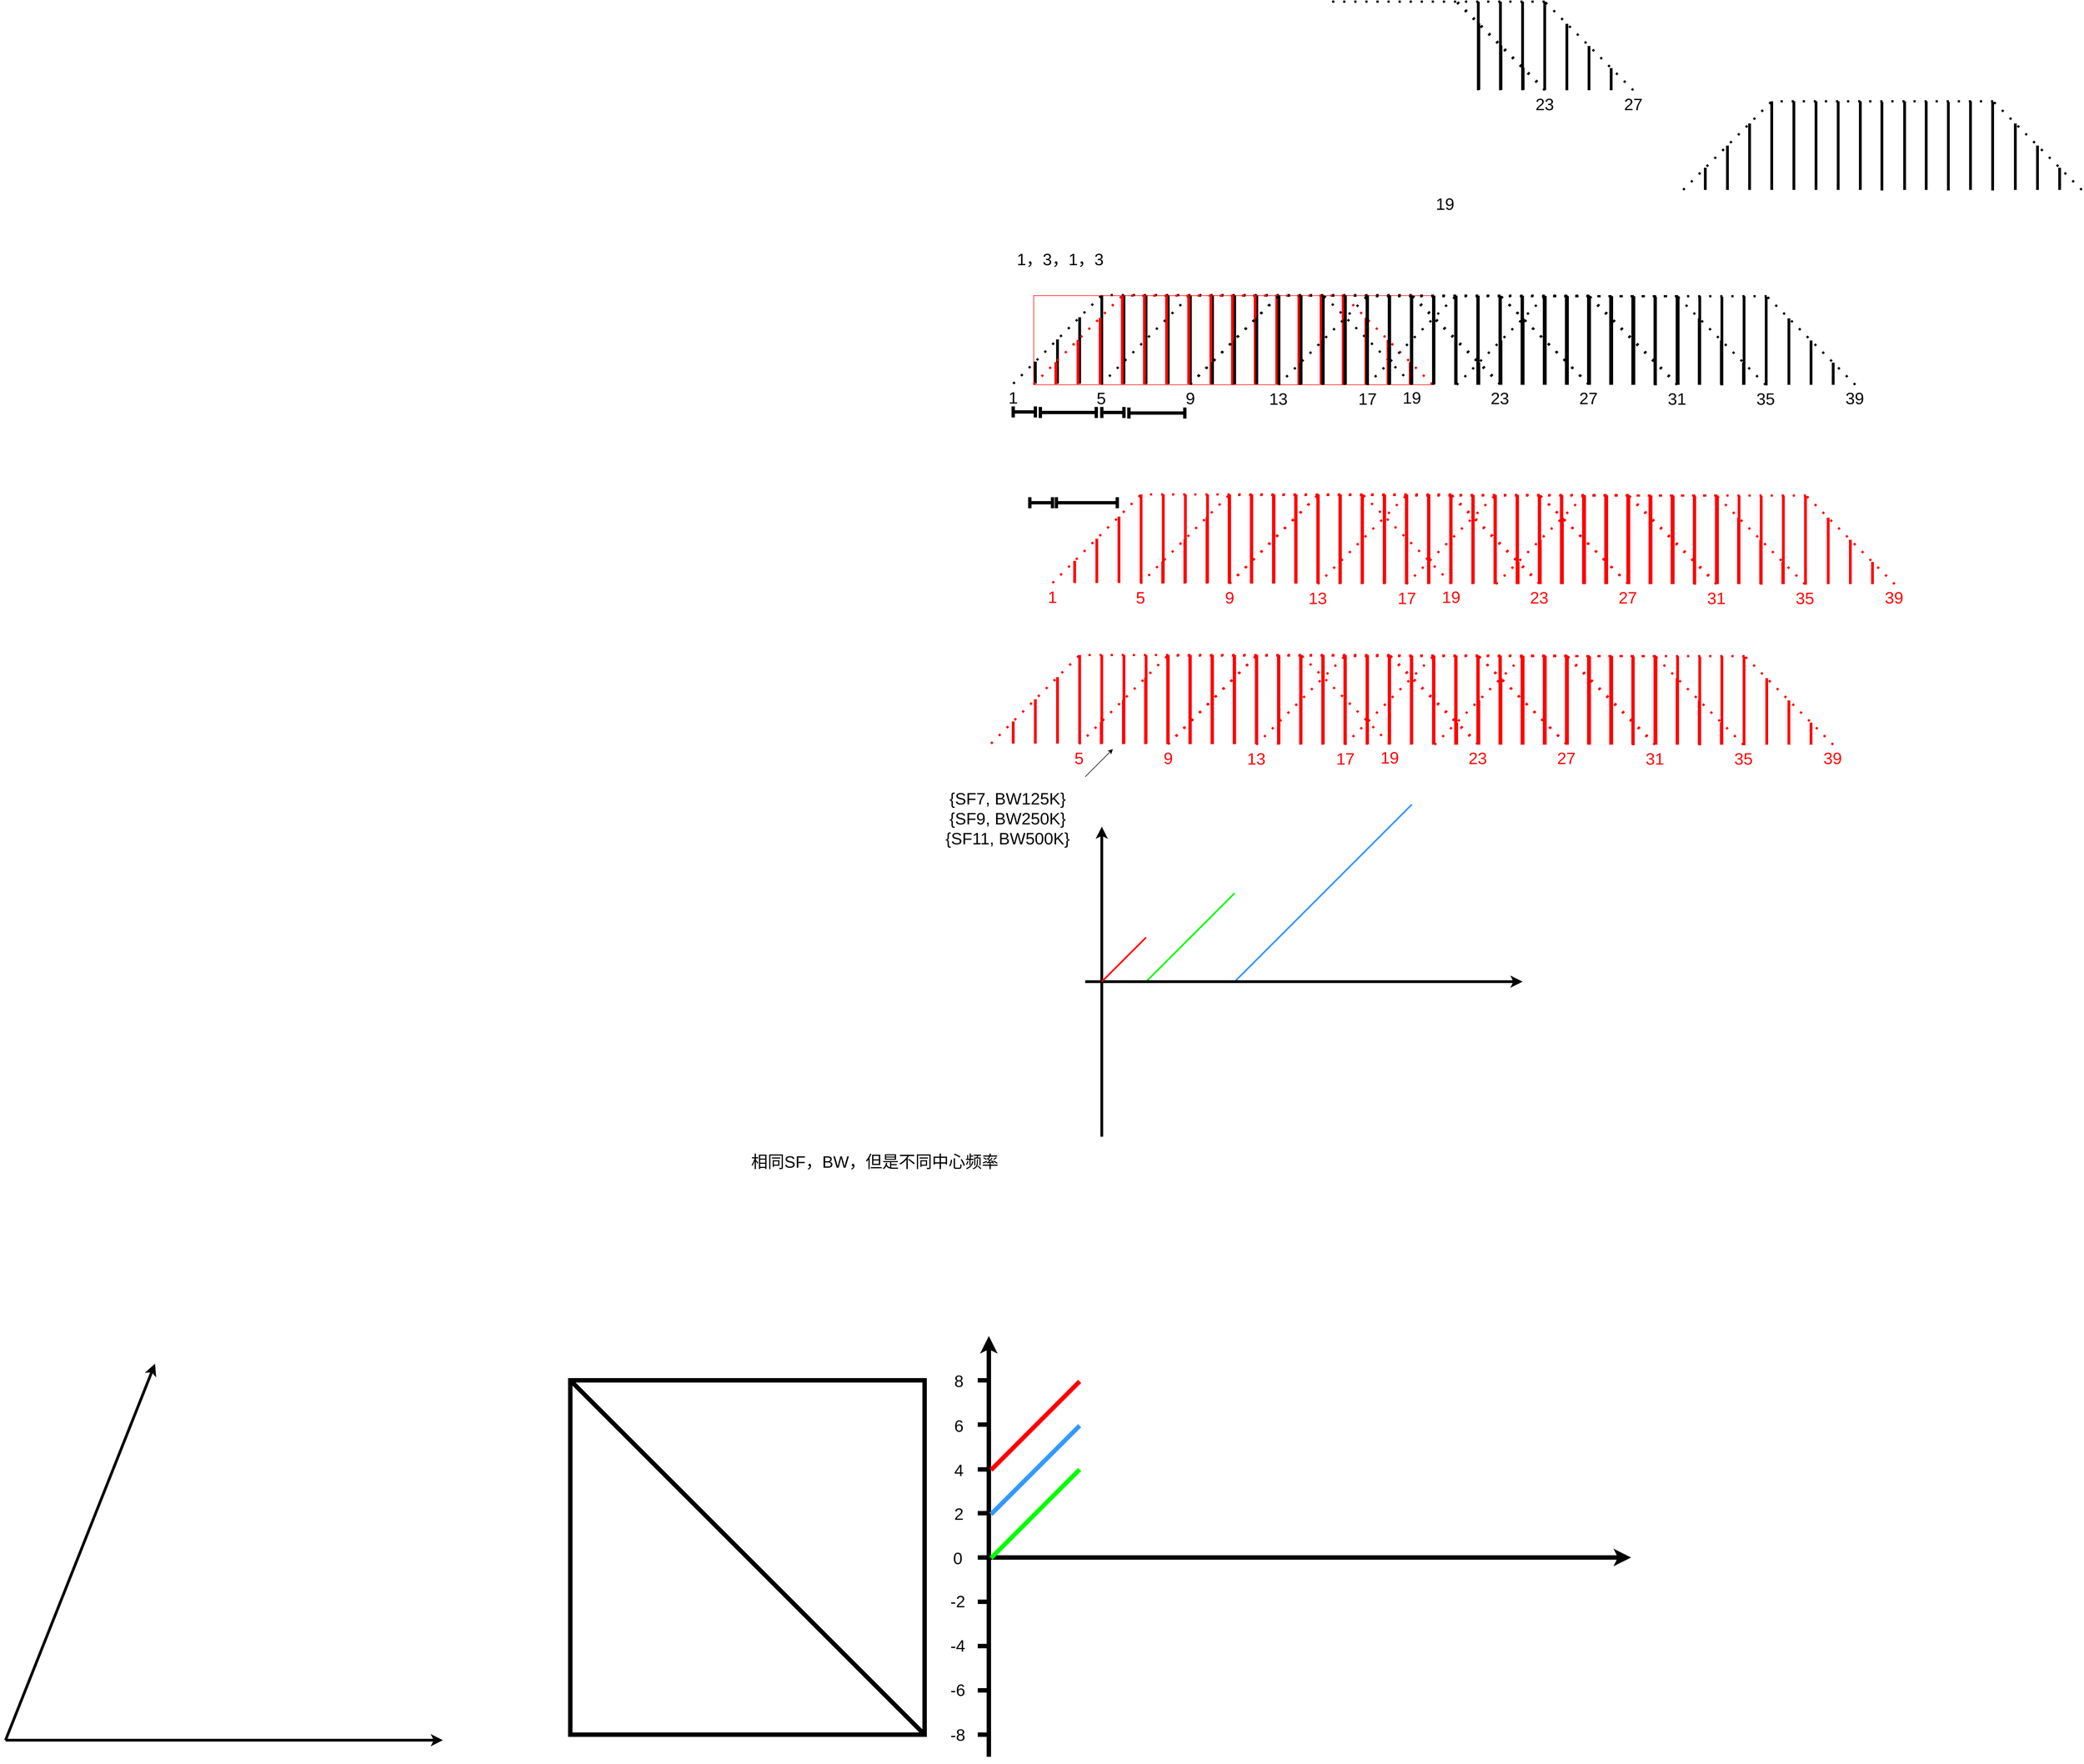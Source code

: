 <mxfile version="22.1.5" type="github">
  <diagram name="第 1 页" id="DynYh5Pp3s0QMYPPIYiD">
    <mxGraphModel dx="8207" dy="4247" grid="1" gridSize="10" guides="1" tooltips="1" connect="1" arrows="1" fold="1" page="1" pageScale="1" pageWidth="827" pageHeight="1169" math="0" shadow="0">
      <root>
        <mxCell id="0" />
        <mxCell id="1" parent="0" />
        <mxCell id="Ln1rrtNtAOK9Qbm8BD9F-35" value="" style="group" vertex="1" connectable="0" parent="1">
          <mxGeometry x="50" y="40" width="1090" height="201" as="geometry" />
        </mxCell>
        <mxCell id="Ln1rrtNtAOK9Qbm8BD9F-1" value="" style="endArrow=none;html=1;rounded=1;strokeWidth=5;" edge="1" parent="Ln1rrtNtAOK9Qbm8BD9F-35">
          <mxGeometry width="50" height="50" relative="1" as="geometry">
            <mxPoint x="70" y="160" as="sourcePoint" />
            <mxPoint x="70" y="120" as="targetPoint" />
          </mxGeometry>
        </mxCell>
        <mxCell id="Ln1rrtNtAOK9Qbm8BD9F-2" value="" style="endArrow=none;html=1;rounded=1;strokeWidth=5;" edge="1" parent="Ln1rrtNtAOK9Qbm8BD9F-35">
          <mxGeometry width="50" height="50" relative="1" as="geometry">
            <mxPoint x="150" y="160" as="sourcePoint" />
            <mxPoint x="150" y="40" as="targetPoint" />
          </mxGeometry>
        </mxCell>
        <mxCell id="Ln1rrtNtAOK9Qbm8BD9F-3" value="" style="endArrow=none;html=1;rounded=1;strokeWidth=5;" edge="1" parent="Ln1rrtNtAOK9Qbm8BD9F-35">
          <mxGeometry width="50" height="50" relative="1" as="geometry">
            <mxPoint x="190" y="160" as="sourcePoint" />
            <mxPoint x="190" as="targetPoint" />
          </mxGeometry>
        </mxCell>
        <mxCell id="Ln1rrtNtAOK9Qbm8BD9F-5" value="" style="endArrow=none;html=1;rounded=1;strokeWidth=5;" edge="1" parent="Ln1rrtNtAOK9Qbm8BD9F-35">
          <mxGeometry width="50" height="50" relative="1" as="geometry">
            <mxPoint x="110" y="160" as="sourcePoint" />
            <mxPoint x="110" y="80" as="targetPoint" />
          </mxGeometry>
        </mxCell>
        <mxCell id="Ln1rrtNtAOK9Qbm8BD9F-6" value="" style="endArrow=none;html=1;rounded=1;strokeWidth=5;" edge="1" parent="Ln1rrtNtAOK9Qbm8BD9F-35">
          <mxGeometry width="50" height="50" relative="1" as="geometry">
            <mxPoint x="230" y="160" as="sourcePoint" />
            <mxPoint x="230" as="targetPoint" />
          </mxGeometry>
        </mxCell>
        <mxCell id="Ln1rrtNtAOK9Qbm8BD9F-7" value="" style="endArrow=none;html=1;rounded=1;strokeWidth=5;" edge="1" parent="Ln1rrtNtAOK9Qbm8BD9F-35">
          <mxGeometry width="50" height="50" relative="1" as="geometry">
            <mxPoint x="270" y="160" as="sourcePoint" />
            <mxPoint x="270" as="targetPoint" />
          </mxGeometry>
        </mxCell>
        <mxCell id="Ln1rrtNtAOK9Qbm8BD9F-8" value="" style="endArrow=none;html=1;rounded=1;strokeWidth=5;" edge="1" parent="Ln1rrtNtAOK9Qbm8BD9F-35">
          <mxGeometry width="50" height="50" relative="1" as="geometry">
            <mxPoint x="310" y="160" as="sourcePoint" />
            <mxPoint x="310" as="targetPoint" />
          </mxGeometry>
        </mxCell>
        <mxCell id="Ln1rrtNtAOK9Qbm8BD9F-9" value="" style="endArrow=none;html=1;rounded=1;strokeWidth=5;" edge="1" parent="Ln1rrtNtAOK9Qbm8BD9F-35">
          <mxGeometry width="50" height="50" relative="1" as="geometry">
            <mxPoint x="350" y="160" as="sourcePoint" />
            <mxPoint x="350" as="targetPoint" />
          </mxGeometry>
        </mxCell>
        <mxCell id="Ln1rrtNtAOK9Qbm8BD9F-10" value="" style="endArrow=none;html=1;rounded=1;strokeWidth=5;" edge="1" parent="Ln1rrtNtAOK9Qbm8BD9F-35">
          <mxGeometry width="50" height="50" relative="1" as="geometry">
            <mxPoint x="390" y="160" as="sourcePoint" />
            <mxPoint x="390" as="targetPoint" />
          </mxGeometry>
        </mxCell>
        <mxCell id="Ln1rrtNtAOK9Qbm8BD9F-11" value="" style="endArrow=none;html=1;rounded=1;strokeWidth=5;" edge="1" parent="Ln1rrtNtAOK9Qbm8BD9F-35">
          <mxGeometry width="50" height="50" relative="1" as="geometry">
            <mxPoint x="430" y="160" as="sourcePoint" />
            <mxPoint x="430" as="targetPoint" />
          </mxGeometry>
        </mxCell>
        <mxCell id="Ln1rrtNtAOK9Qbm8BD9F-12" value="" style="endArrow=none;html=1;rounded=1;strokeWidth=5;" edge="1" parent="Ln1rrtNtAOK9Qbm8BD9F-35">
          <mxGeometry width="50" height="50" relative="1" as="geometry">
            <mxPoint x="470" y="160" as="sourcePoint" />
            <mxPoint x="470" as="targetPoint" />
          </mxGeometry>
        </mxCell>
        <mxCell id="Ln1rrtNtAOK9Qbm8BD9F-13" value="" style="endArrow=none;html=1;rounded=1;strokeWidth=5;" edge="1" parent="Ln1rrtNtAOK9Qbm8BD9F-35">
          <mxGeometry width="50" height="50" relative="1" as="geometry">
            <mxPoint x="510" y="160" as="sourcePoint" />
            <mxPoint x="510" as="targetPoint" />
          </mxGeometry>
        </mxCell>
        <mxCell id="Ln1rrtNtAOK9Qbm8BD9F-14" value="" style="endArrow=none;html=1;rounded=1;strokeWidth=5;" edge="1" parent="Ln1rrtNtAOK9Qbm8BD9F-35">
          <mxGeometry width="50" height="50" relative="1" as="geometry">
            <mxPoint x="550" y="160" as="sourcePoint" />
            <mxPoint x="550" as="targetPoint" />
          </mxGeometry>
        </mxCell>
        <mxCell id="Ln1rrtNtAOK9Qbm8BD9F-15" value="" style="endArrow=none;html=1;rounded=1;strokeWidth=5;" edge="1" parent="Ln1rrtNtAOK9Qbm8BD9F-35">
          <mxGeometry width="50" height="50" relative="1" as="geometry">
            <mxPoint x="590" y="160" as="sourcePoint" />
            <mxPoint x="590" as="targetPoint" />
          </mxGeometry>
        </mxCell>
        <mxCell id="Ln1rrtNtAOK9Qbm8BD9F-26" value="" style="endArrow=none;html=1;rounded=1;strokeWidth=5;" edge="1" parent="Ln1rrtNtAOK9Qbm8BD9F-35">
          <mxGeometry width="50" height="50" relative="1" as="geometry">
            <mxPoint x="630" y="160" as="sourcePoint" />
            <mxPoint x="630" y="40" as="targetPoint" />
          </mxGeometry>
        </mxCell>
        <mxCell id="Ln1rrtNtAOK9Qbm8BD9F-27" value="" style="endArrow=none;html=1;rounded=1;strokeWidth=5;" edge="1" parent="Ln1rrtNtAOK9Qbm8BD9F-35">
          <mxGeometry width="50" height="50" relative="1" as="geometry">
            <mxPoint x="670" y="160" as="sourcePoint" />
            <mxPoint x="670" y="80" as="targetPoint" />
          </mxGeometry>
        </mxCell>
        <mxCell id="Ln1rrtNtAOK9Qbm8BD9F-28" value="" style="endArrow=none;html=1;rounded=1;strokeWidth=5;" edge="1" parent="Ln1rrtNtAOK9Qbm8BD9F-35">
          <mxGeometry width="50" height="50" relative="1" as="geometry">
            <mxPoint x="710" y="160" as="sourcePoint" />
            <mxPoint x="710" y="120" as="targetPoint" />
          </mxGeometry>
        </mxCell>
        <mxCell id="Ln1rrtNtAOK9Qbm8BD9F-30" value="" style="endArrow=none;html=1;rounded=0;strokeWidth=4;dashed=1;dashPattern=1 4;" edge="1" parent="Ln1rrtNtAOK9Qbm8BD9F-35">
          <mxGeometry width="50" height="50" relative="1" as="geometry">
            <mxPoint x="30" y="160" as="sourcePoint" />
            <mxPoint x="190" as="targetPoint" />
          </mxGeometry>
        </mxCell>
        <mxCell id="Ln1rrtNtAOK9Qbm8BD9F-31" value="" style="endArrow=none;html=1;rounded=0;strokeWidth=4;dashed=1;dashPattern=1 4;" edge="1" parent="Ln1rrtNtAOK9Qbm8BD9F-35">
          <mxGeometry width="50" height="50" relative="1" as="geometry">
            <mxPoint x="750" y="160" as="sourcePoint" />
            <mxPoint x="590" as="targetPoint" />
          </mxGeometry>
        </mxCell>
        <mxCell id="Ln1rrtNtAOK9Qbm8BD9F-32" value="" style="endArrow=none;html=1;rounded=0;strokeWidth=4;dashed=1;dashPattern=1 4;" edge="1" parent="Ln1rrtNtAOK9Qbm8BD9F-35">
          <mxGeometry width="50" height="50" relative="1" as="geometry">
            <mxPoint x="590" as="sourcePoint" />
            <mxPoint x="190" as="targetPoint" />
          </mxGeometry>
        </mxCell>
        <mxCell id="Ln1rrtNtAOK9Qbm8BD9F-33" value="&lt;font style=&quot;font-size: 30px;&quot;&gt;1&lt;/font&gt;" style="text;strokeColor=none;align=center;fillColor=none;html=1;verticalAlign=middle;whiteSpace=wrap;rounded=0;" vertex="1" parent="Ln1rrtNtAOK9Qbm8BD9F-35">
          <mxGeometry y="170" width="60" height="30" as="geometry" />
        </mxCell>
        <mxCell id="Ln1rrtNtAOK9Qbm8BD9F-34" value="&lt;font style=&quot;font-size: 30px;&quot;&gt;19&lt;/font&gt;" style="text;strokeColor=none;align=center;fillColor=none;html=1;verticalAlign=middle;whiteSpace=wrap;rounded=0;" vertex="1" parent="Ln1rrtNtAOK9Qbm8BD9F-35">
          <mxGeometry x="720" y="170" width="60" height="30" as="geometry" />
        </mxCell>
        <mxCell id="Ln1rrtNtAOK9Qbm8BD9F-36" value="" style="group" vertex="1" connectable="0" parent="Ln1rrtNtAOK9Qbm8BD9F-35">
          <mxGeometry x="159" y="1" width="931" height="200" as="geometry" />
        </mxCell>
        <mxCell id="Ln1rrtNtAOK9Qbm8BD9F-37" value="" style="endArrow=none;html=1;rounded=1;strokeWidth=5;" edge="1" parent="Ln1rrtNtAOK9Qbm8BD9F-36">
          <mxGeometry width="50" height="50" relative="1" as="geometry">
            <mxPoint x="70" y="160" as="sourcePoint" />
            <mxPoint x="70" y="120" as="targetPoint" />
          </mxGeometry>
        </mxCell>
        <mxCell id="Ln1rrtNtAOK9Qbm8BD9F-38" value="" style="endArrow=none;html=1;rounded=1;strokeWidth=5;" edge="1" parent="Ln1rrtNtAOK9Qbm8BD9F-36">
          <mxGeometry width="50" height="50" relative="1" as="geometry">
            <mxPoint x="150" y="160" as="sourcePoint" />
            <mxPoint x="150" y="40" as="targetPoint" />
          </mxGeometry>
        </mxCell>
        <mxCell id="Ln1rrtNtAOK9Qbm8BD9F-39" value="" style="endArrow=none;html=1;rounded=1;strokeWidth=5;" edge="1" parent="Ln1rrtNtAOK9Qbm8BD9F-36">
          <mxGeometry width="50" height="50" relative="1" as="geometry">
            <mxPoint x="190" y="160" as="sourcePoint" />
            <mxPoint x="190" as="targetPoint" />
          </mxGeometry>
        </mxCell>
        <mxCell id="Ln1rrtNtAOK9Qbm8BD9F-40" value="" style="endArrow=none;html=1;rounded=1;strokeWidth=5;" edge="1" parent="Ln1rrtNtAOK9Qbm8BD9F-36">
          <mxGeometry width="50" height="50" relative="1" as="geometry">
            <mxPoint x="110" y="160" as="sourcePoint" />
            <mxPoint x="110" y="80" as="targetPoint" />
          </mxGeometry>
        </mxCell>
        <mxCell id="Ln1rrtNtAOK9Qbm8BD9F-41" value="" style="endArrow=none;html=1;rounded=1;strokeWidth=5;" edge="1" parent="Ln1rrtNtAOK9Qbm8BD9F-36">
          <mxGeometry width="50" height="50" relative="1" as="geometry">
            <mxPoint x="230" y="160" as="sourcePoint" />
            <mxPoint x="230" as="targetPoint" />
          </mxGeometry>
        </mxCell>
        <mxCell id="Ln1rrtNtAOK9Qbm8BD9F-42" value="" style="endArrow=none;html=1;rounded=1;strokeWidth=5;" edge="1" parent="Ln1rrtNtAOK9Qbm8BD9F-36">
          <mxGeometry width="50" height="50" relative="1" as="geometry">
            <mxPoint x="270" y="160" as="sourcePoint" />
            <mxPoint x="270" as="targetPoint" />
          </mxGeometry>
        </mxCell>
        <mxCell id="Ln1rrtNtAOK9Qbm8BD9F-43" value="" style="endArrow=none;html=1;rounded=1;strokeWidth=5;" edge="1" parent="Ln1rrtNtAOK9Qbm8BD9F-36">
          <mxGeometry width="50" height="50" relative="1" as="geometry">
            <mxPoint x="310" y="160" as="sourcePoint" />
            <mxPoint x="310" as="targetPoint" />
          </mxGeometry>
        </mxCell>
        <mxCell id="Ln1rrtNtAOK9Qbm8BD9F-44" value="" style="endArrow=none;html=1;rounded=1;strokeWidth=5;" edge="1" parent="Ln1rrtNtAOK9Qbm8BD9F-36">
          <mxGeometry width="50" height="50" relative="1" as="geometry">
            <mxPoint x="350" y="160" as="sourcePoint" />
            <mxPoint x="350" as="targetPoint" />
          </mxGeometry>
        </mxCell>
        <mxCell id="Ln1rrtNtAOK9Qbm8BD9F-45" value="" style="endArrow=none;html=1;rounded=1;strokeWidth=5;" edge="1" parent="Ln1rrtNtAOK9Qbm8BD9F-36">
          <mxGeometry width="50" height="50" relative="1" as="geometry">
            <mxPoint x="390" y="160" as="sourcePoint" />
            <mxPoint x="390" as="targetPoint" />
          </mxGeometry>
        </mxCell>
        <mxCell id="Ln1rrtNtAOK9Qbm8BD9F-46" value="" style="endArrow=none;html=1;rounded=1;strokeWidth=5;" edge="1" parent="Ln1rrtNtAOK9Qbm8BD9F-36">
          <mxGeometry width="50" height="50" relative="1" as="geometry">
            <mxPoint x="430" y="160" as="sourcePoint" />
            <mxPoint x="430" as="targetPoint" />
          </mxGeometry>
        </mxCell>
        <mxCell id="Ln1rrtNtAOK9Qbm8BD9F-47" value="" style="endArrow=none;html=1;rounded=1;strokeWidth=5;" edge="1" parent="Ln1rrtNtAOK9Qbm8BD9F-36">
          <mxGeometry width="50" height="50" relative="1" as="geometry">
            <mxPoint x="470" y="160" as="sourcePoint" />
            <mxPoint x="470" as="targetPoint" />
          </mxGeometry>
        </mxCell>
        <mxCell id="Ln1rrtNtAOK9Qbm8BD9F-48" value="" style="endArrow=none;html=1;rounded=1;strokeWidth=5;" edge="1" parent="Ln1rrtNtAOK9Qbm8BD9F-36">
          <mxGeometry width="50" height="50" relative="1" as="geometry">
            <mxPoint x="510" y="160" as="sourcePoint" />
            <mxPoint x="510" as="targetPoint" />
          </mxGeometry>
        </mxCell>
        <mxCell id="Ln1rrtNtAOK9Qbm8BD9F-49" value="" style="endArrow=none;html=1;rounded=1;strokeWidth=5;" edge="1" parent="Ln1rrtNtAOK9Qbm8BD9F-36">
          <mxGeometry width="50" height="50" relative="1" as="geometry">
            <mxPoint x="550" y="160" as="sourcePoint" />
            <mxPoint x="550" as="targetPoint" />
          </mxGeometry>
        </mxCell>
        <mxCell id="Ln1rrtNtAOK9Qbm8BD9F-50" value="" style="endArrow=none;html=1;rounded=1;strokeWidth=5;" edge="1" parent="Ln1rrtNtAOK9Qbm8BD9F-36">
          <mxGeometry width="50" height="50" relative="1" as="geometry">
            <mxPoint x="590" y="160" as="sourcePoint" />
            <mxPoint x="590" as="targetPoint" />
          </mxGeometry>
        </mxCell>
        <mxCell id="Ln1rrtNtAOK9Qbm8BD9F-51" value="" style="endArrow=none;html=1;rounded=1;strokeWidth=5;" edge="1" parent="Ln1rrtNtAOK9Qbm8BD9F-36">
          <mxGeometry width="50" height="50" relative="1" as="geometry">
            <mxPoint x="630" y="160" as="sourcePoint" />
            <mxPoint x="630" y="40" as="targetPoint" />
          </mxGeometry>
        </mxCell>
        <mxCell id="Ln1rrtNtAOK9Qbm8BD9F-52" value="" style="endArrow=none;html=1;rounded=1;strokeWidth=5;" edge="1" parent="Ln1rrtNtAOK9Qbm8BD9F-36">
          <mxGeometry width="50" height="50" relative="1" as="geometry">
            <mxPoint x="670" y="160" as="sourcePoint" />
            <mxPoint x="670" y="80" as="targetPoint" />
          </mxGeometry>
        </mxCell>
        <mxCell id="Ln1rrtNtAOK9Qbm8BD9F-53" value="" style="endArrow=none;html=1;rounded=1;strokeWidth=5;" edge="1" parent="Ln1rrtNtAOK9Qbm8BD9F-36">
          <mxGeometry width="50" height="50" relative="1" as="geometry">
            <mxPoint x="710" y="160" as="sourcePoint" />
            <mxPoint x="710" y="120" as="targetPoint" />
          </mxGeometry>
        </mxCell>
        <mxCell id="Ln1rrtNtAOK9Qbm8BD9F-54" value="" style="endArrow=none;html=1;rounded=0;strokeWidth=4;dashed=1;dashPattern=1 4;" edge="1" parent="Ln1rrtNtAOK9Qbm8BD9F-36">
          <mxGeometry width="50" height="50" relative="1" as="geometry">
            <mxPoint x="30" y="160" as="sourcePoint" />
            <mxPoint x="190" as="targetPoint" />
          </mxGeometry>
        </mxCell>
        <mxCell id="Ln1rrtNtAOK9Qbm8BD9F-55" value="" style="endArrow=none;html=1;rounded=0;strokeWidth=4;dashed=1;dashPattern=1 4;" edge="1" parent="Ln1rrtNtAOK9Qbm8BD9F-36">
          <mxGeometry width="50" height="50" relative="1" as="geometry">
            <mxPoint x="750" y="160" as="sourcePoint" />
            <mxPoint x="590" as="targetPoint" />
          </mxGeometry>
        </mxCell>
        <mxCell id="Ln1rrtNtAOK9Qbm8BD9F-56" value="" style="endArrow=none;html=1;rounded=0;strokeWidth=4;dashed=1;dashPattern=1 4;" edge="1" parent="Ln1rrtNtAOK9Qbm8BD9F-36">
          <mxGeometry width="50" height="50" relative="1" as="geometry">
            <mxPoint x="590" as="sourcePoint" />
            <mxPoint x="190" as="targetPoint" />
          </mxGeometry>
        </mxCell>
        <mxCell id="Ln1rrtNtAOK9Qbm8BD9F-57" value="&lt;font style=&quot;font-size: 30px;&quot;&gt;5&lt;/font&gt;" style="text;strokeColor=none;align=center;fillColor=none;html=1;verticalAlign=middle;whiteSpace=wrap;rounded=0;" vertex="1" parent="Ln1rrtNtAOK9Qbm8BD9F-36">
          <mxGeometry y="170" width="60" height="30" as="geometry" />
        </mxCell>
        <mxCell id="Ln1rrtNtAOK9Qbm8BD9F-58" value="&lt;font style=&quot;font-size: 30px;&quot;&gt;23&lt;/font&gt;" style="text;strokeColor=none;align=center;fillColor=none;html=1;verticalAlign=middle;whiteSpace=wrap;rounded=0;" vertex="1" parent="Ln1rrtNtAOK9Qbm8BD9F-36">
          <mxGeometry x="720" y="170" width="60" height="30" as="geometry" />
        </mxCell>
        <mxCell id="Ln1rrtNtAOK9Qbm8BD9F-59" value="" style="endArrow=none;html=1;rounded=1;strokeWidth=5;" edge="1" parent="Ln1rrtNtAOK9Qbm8BD9F-36">
          <mxGeometry width="50" height="50" relative="1" as="geometry">
            <mxPoint x="191" y="159" as="sourcePoint" />
            <mxPoint x="191" y="-1" as="targetPoint" />
          </mxGeometry>
        </mxCell>
        <mxCell id="Ln1rrtNtAOK9Qbm8BD9F-60" value="" style="endArrow=none;html=1;rounded=1;strokeWidth=5;" edge="1" parent="Ln1rrtNtAOK9Qbm8BD9F-36">
          <mxGeometry width="50" height="50" relative="1" as="geometry">
            <mxPoint x="231" y="159" as="sourcePoint" />
            <mxPoint x="231" y="-1" as="targetPoint" />
          </mxGeometry>
        </mxCell>
        <mxCell id="Ln1rrtNtAOK9Qbm8BD9F-61" value="" style="endArrow=none;html=1;rounded=1;strokeWidth=5;" edge="1" parent="Ln1rrtNtAOK9Qbm8BD9F-36">
          <mxGeometry width="50" height="50" relative="1" as="geometry">
            <mxPoint x="271" y="159" as="sourcePoint" />
            <mxPoint x="271" y="-1" as="targetPoint" />
          </mxGeometry>
        </mxCell>
        <mxCell id="Ln1rrtNtAOK9Qbm8BD9F-62" value="" style="endArrow=none;html=1;rounded=1;strokeWidth=5;" edge="1" parent="Ln1rrtNtAOK9Qbm8BD9F-36">
          <mxGeometry width="50" height="50" relative="1" as="geometry">
            <mxPoint x="311" y="159" as="sourcePoint" />
            <mxPoint x="311" y="-1" as="targetPoint" />
          </mxGeometry>
        </mxCell>
        <mxCell id="Ln1rrtNtAOK9Qbm8BD9F-63" value="" style="endArrow=none;html=1;rounded=1;strokeWidth=5;" edge="1" parent="Ln1rrtNtAOK9Qbm8BD9F-36">
          <mxGeometry width="50" height="50" relative="1" as="geometry">
            <mxPoint x="351" y="159" as="sourcePoint" />
            <mxPoint x="351" y="-1" as="targetPoint" />
          </mxGeometry>
        </mxCell>
        <mxCell id="Ln1rrtNtAOK9Qbm8BD9F-64" value="" style="endArrow=none;html=1;rounded=1;strokeWidth=5;" edge="1" parent="Ln1rrtNtAOK9Qbm8BD9F-36">
          <mxGeometry width="50" height="50" relative="1" as="geometry">
            <mxPoint x="391" y="159" as="sourcePoint" />
            <mxPoint x="391" y="-1" as="targetPoint" />
          </mxGeometry>
        </mxCell>
        <mxCell id="Ln1rrtNtAOK9Qbm8BD9F-65" value="" style="endArrow=none;html=1;rounded=1;strokeWidth=5;" edge="1" parent="Ln1rrtNtAOK9Qbm8BD9F-36">
          <mxGeometry width="50" height="50" relative="1" as="geometry">
            <mxPoint x="431" y="159" as="sourcePoint" />
            <mxPoint x="431" y="-1" as="targetPoint" />
          </mxGeometry>
        </mxCell>
        <mxCell id="Ln1rrtNtAOK9Qbm8BD9F-66" value="" style="endArrow=none;html=1;rounded=1;strokeWidth=5;" edge="1" parent="Ln1rrtNtAOK9Qbm8BD9F-36">
          <mxGeometry width="50" height="50" relative="1" as="geometry">
            <mxPoint x="471" y="159" as="sourcePoint" />
            <mxPoint x="471" y="-1" as="targetPoint" />
          </mxGeometry>
        </mxCell>
        <mxCell id="Ln1rrtNtAOK9Qbm8BD9F-67" value="" style="endArrow=none;html=1;rounded=1;strokeWidth=5;" edge="1" parent="Ln1rrtNtAOK9Qbm8BD9F-36">
          <mxGeometry width="50" height="50" relative="1" as="geometry">
            <mxPoint x="511" y="159" as="sourcePoint" />
            <mxPoint x="511" y="-1" as="targetPoint" />
          </mxGeometry>
        </mxCell>
        <mxCell id="Ln1rrtNtAOK9Qbm8BD9F-68" value="" style="endArrow=none;html=1;rounded=1;strokeWidth=5;" edge="1" parent="Ln1rrtNtAOK9Qbm8BD9F-36">
          <mxGeometry width="50" height="50" relative="1" as="geometry">
            <mxPoint x="551" y="159" as="sourcePoint" />
            <mxPoint x="551" y="-1" as="targetPoint" />
          </mxGeometry>
        </mxCell>
        <mxCell id="Ln1rrtNtAOK9Qbm8BD9F-69" value="" style="endArrow=none;html=1;rounded=1;strokeWidth=5;" edge="1" parent="Ln1rrtNtAOK9Qbm8BD9F-36">
          <mxGeometry width="50" height="50" relative="1" as="geometry">
            <mxPoint x="591" y="159" as="sourcePoint" />
            <mxPoint x="591" y="-1" as="targetPoint" />
          </mxGeometry>
        </mxCell>
        <mxCell id="Ln1rrtNtAOK9Qbm8BD9F-70" value="" style="endArrow=none;html=1;rounded=1;strokeWidth=5;" edge="1" parent="Ln1rrtNtAOK9Qbm8BD9F-36">
          <mxGeometry width="50" height="50" relative="1" as="geometry">
            <mxPoint x="631" y="159" as="sourcePoint" />
            <mxPoint x="631" y="39" as="targetPoint" />
          </mxGeometry>
        </mxCell>
        <mxCell id="Ln1rrtNtAOK9Qbm8BD9F-71" value="" style="endArrow=none;html=1;rounded=1;strokeWidth=5;" edge="1" parent="Ln1rrtNtAOK9Qbm8BD9F-36">
          <mxGeometry width="50" height="50" relative="1" as="geometry">
            <mxPoint x="671" y="159" as="sourcePoint" />
            <mxPoint x="671" y="79" as="targetPoint" />
          </mxGeometry>
        </mxCell>
        <mxCell id="Ln1rrtNtAOK9Qbm8BD9F-72" value="" style="endArrow=none;html=1;rounded=1;strokeWidth=5;" edge="1" parent="Ln1rrtNtAOK9Qbm8BD9F-36">
          <mxGeometry width="50" height="50" relative="1" as="geometry">
            <mxPoint x="711" y="159" as="sourcePoint" />
            <mxPoint x="711" y="119" as="targetPoint" />
          </mxGeometry>
        </mxCell>
        <mxCell id="Ln1rrtNtAOK9Qbm8BD9F-73" value="" style="endArrow=none;html=1;rounded=0;strokeWidth=4;dashed=1;dashPattern=1 4;" edge="1" parent="Ln1rrtNtAOK9Qbm8BD9F-36">
          <mxGeometry width="50" height="50" relative="1" as="geometry">
            <mxPoint x="751" y="159" as="sourcePoint" />
            <mxPoint x="591" y="-1" as="targetPoint" />
          </mxGeometry>
        </mxCell>
        <mxCell id="Ln1rrtNtAOK9Qbm8BD9F-74" value="" style="endArrow=none;html=1;rounded=0;strokeWidth=4;dashed=1;dashPattern=1 4;" edge="1" parent="Ln1rrtNtAOK9Qbm8BD9F-36">
          <mxGeometry width="50" height="50" relative="1" as="geometry">
            <mxPoint x="591" y="-1" as="sourcePoint" />
            <mxPoint x="191" y="-1" as="targetPoint" />
          </mxGeometry>
        </mxCell>
        <mxCell id="Ln1rrtNtAOK9Qbm8BD9F-75" value="&lt;font style=&quot;font-size: 30px;&quot;&gt;9&lt;/font&gt;" style="text;strokeColor=none;align=center;fillColor=none;html=1;verticalAlign=middle;whiteSpace=wrap;rounded=0;" vertex="1" parent="Ln1rrtNtAOK9Qbm8BD9F-36">
          <mxGeometry x="161" y="170" width="60" height="30" as="geometry" />
        </mxCell>
        <mxCell id="Ln1rrtNtAOK9Qbm8BD9F-76" value="" style="endArrow=none;html=1;rounded=1;strokeWidth=5;" edge="1" parent="Ln1rrtNtAOK9Qbm8BD9F-36">
          <mxGeometry width="50" height="50" relative="1" as="geometry">
            <mxPoint x="230" y="160" as="sourcePoint" />
            <mxPoint x="230" y="120" as="targetPoint" />
          </mxGeometry>
        </mxCell>
        <mxCell id="Ln1rrtNtAOK9Qbm8BD9F-77" value="" style="endArrow=none;html=1;rounded=1;strokeWidth=5;" edge="1" parent="Ln1rrtNtAOK9Qbm8BD9F-36">
          <mxGeometry width="50" height="50" relative="1" as="geometry">
            <mxPoint x="310" y="160" as="sourcePoint" />
            <mxPoint x="310" y="40" as="targetPoint" />
          </mxGeometry>
        </mxCell>
        <mxCell id="Ln1rrtNtAOK9Qbm8BD9F-78" value="" style="endArrow=none;html=1;rounded=1;strokeWidth=5;" edge="1" parent="Ln1rrtNtAOK9Qbm8BD9F-36">
          <mxGeometry width="50" height="50" relative="1" as="geometry">
            <mxPoint x="350" y="160" as="sourcePoint" />
            <mxPoint x="350" as="targetPoint" />
          </mxGeometry>
        </mxCell>
        <mxCell id="Ln1rrtNtAOK9Qbm8BD9F-79" value="" style="endArrow=none;html=1;rounded=1;strokeWidth=5;" edge="1" parent="Ln1rrtNtAOK9Qbm8BD9F-36">
          <mxGeometry width="50" height="50" relative="1" as="geometry">
            <mxPoint x="270" y="160" as="sourcePoint" />
            <mxPoint x="270" y="80" as="targetPoint" />
          </mxGeometry>
        </mxCell>
        <mxCell id="Ln1rrtNtAOK9Qbm8BD9F-80" value="" style="endArrow=none;html=1;rounded=1;strokeWidth=5;" edge="1" parent="Ln1rrtNtAOK9Qbm8BD9F-36">
          <mxGeometry width="50" height="50" relative="1" as="geometry">
            <mxPoint x="390" y="160" as="sourcePoint" />
            <mxPoint x="390" as="targetPoint" />
          </mxGeometry>
        </mxCell>
        <mxCell id="Ln1rrtNtAOK9Qbm8BD9F-81" value="" style="endArrow=none;html=1;rounded=1;strokeWidth=5;" edge="1" parent="Ln1rrtNtAOK9Qbm8BD9F-36">
          <mxGeometry width="50" height="50" relative="1" as="geometry">
            <mxPoint x="430" y="160" as="sourcePoint" />
            <mxPoint x="430" as="targetPoint" />
          </mxGeometry>
        </mxCell>
        <mxCell id="Ln1rrtNtAOK9Qbm8BD9F-82" value="" style="endArrow=none;html=1;rounded=1;strokeWidth=5;" edge="1" parent="Ln1rrtNtAOK9Qbm8BD9F-36">
          <mxGeometry width="50" height="50" relative="1" as="geometry">
            <mxPoint x="470" y="160" as="sourcePoint" />
            <mxPoint x="470" as="targetPoint" />
          </mxGeometry>
        </mxCell>
        <mxCell id="Ln1rrtNtAOK9Qbm8BD9F-83" value="" style="endArrow=none;html=1;rounded=1;strokeWidth=5;" edge="1" parent="Ln1rrtNtAOK9Qbm8BD9F-36">
          <mxGeometry width="50" height="50" relative="1" as="geometry">
            <mxPoint x="510" y="160" as="sourcePoint" />
            <mxPoint x="510" as="targetPoint" />
          </mxGeometry>
        </mxCell>
        <mxCell id="Ln1rrtNtAOK9Qbm8BD9F-84" value="" style="endArrow=none;html=1;rounded=1;strokeWidth=5;" edge="1" parent="Ln1rrtNtAOK9Qbm8BD9F-36">
          <mxGeometry width="50" height="50" relative="1" as="geometry">
            <mxPoint x="550" y="160" as="sourcePoint" />
            <mxPoint x="550" as="targetPoint" />
          </mxGeometry>
        </mxCell>
        <mxCell id="Ln1rrtNtAOK9Qbm8BD9F-85" value="" style="endArrow=none;html=1;rounded=1;strokeWidth=5;" edge="1" parent="Ln1rrtNtAOK9Qbm8BD9F-36">
          <mxGeometry width="50" height="50" relative="1" as="geometry">
            <mxPoint x="590" y="160" as="sourcePoint" />
            <mxPoint x="590" as="targetPoint" />
          </mxGeometry>
        </mxCell>
        <mxCell id="Ln1rrtNtAOK9Qbm8BD9F-86" value="" style="endArrow=none;html=1;rounded=1;strokeWidth=5;" edge="1" parent="Ln1rrtNtAOK9Qbm8BD9F-36">
          <mxGeometry width="50" height="50" relative="1" as="geometry">
            <mxPoint x="630" y="160" as="sourcePoint" />
            <mxPoint x="630" as="targetPoint" />
          </mxGeometry>
        </mxCell>
        <mxCell id="Ln1rrtNtAOK9Qbm8BD9F-87" value="" style="endArrow=none;html=1;rounded=1;strokeWidth=5;" edge="1" parent="Ln1rrtNtAOK9Qbm8BD9F-36">
          <mxGeometry width="50" height="50" relative="1" as="geometry">
            <mxPoint x="670" y="160" as="sourcePoint" />
            <mxPoint x="670" as="targetPoint" />
          </mxGeometry>
        </mxCell>
        <mxCell id="Ln1rrtNtAOK9Qbm8BD9F-88" value="" style="endArrow=none;html=1;rounded=1;strokeWidth=5;" edge="1" parent="Ln1rrtNtAOK9Qbm8BD9F-36">
          <mxGeometry width="50" height="50" relative="1" as="geometry">
            <mxPoint x="710" y="160" as="sourcePoint" />
            <mxPoint x="710" as="targetPoint" />
          </mxGeometry>
        </mxCell>
        <mxCell id="Ln1rrtNtAOK9Qbm8BD9F-89" value="" style="endArrow=none;html=1;rounded=1;strokeWidth=5;" edge="1" parent="Ln1rrtNtAOK9Qbm8BD9F-36">
          <mxGeometry width="50" height="50" relative="1" as="geometry">
            <mxPoint x="750" y="160" as="sourcePoint" />
            <mxPoint x="750" as="targetPoint" />
          </mxGeometry>
        </mxCell>
        <mxCell id="Ln1rrtNtAOK9Qbm8BD9F-90" value="" style="endArrow=none;html=1;rounded=1;strokeWidth=5;" edge="1" parent="Ln1rrtNtAOK9Qbm8BD9F-36">
          <mxGeometry width="50" height="50" relative="1" as="geometry">
            <mxPoint x="790" y="160" as="sourcePoint" />
            <mxPoint x="790" y="40" as="targetPoint" />
          </mxGeometry>
        </mxCell>
        <mxCell id="Ln1rrtNtAOK9Qbm8BD9F-91" value="" style="endArrow=none;html=1;rounded=1;strokeWidth=5;" edge="1" parent="Ln1rrtNtAOK9Qbm8BD9F-36">
          <mxGeometry width="50" height="50" relative="1" as="geometry">
            <mxPoint x="830" y="160" as="sourcePoint" />
            <mxPoint x="830" y="80" as="targetPoint" />
          </mxGeometry>
        </mxCell>
        <mxCell id="Ln1rrtNtAOK9Qbm8BD9F-92" value="" style="endArrow=none;html=1;rounded=1;strokeWidth=5;" edge="1" parent="Ln1rrtNtAOK9Qbm8BD9F-36">
          <mxGeometry width="50" height="50" relative="1" as="geometry">
            <mxPoint x="870" y="160" as="sourcePoint" />
            <mxPoint x="870" y="120" as="targetPoint" />
          </mxGeometry>
        </mxCell>
        <mxCell id="Ln1rrtNtAOK9Qbm8BD9F-93" value="" style="endArrow=none;html=1;rounded=0;strokeWidth=4;dashed=1;dashPattern=1 4;" edge="1" parent="Ln1rrtNtAOK9Qbm8BD9F-36">
          <mxGeometry width="50" height="50" relative="1" as="geometry">
            <mxPoint x="190" y="160" as="sourcePoint" />
            <mxPoint x="350" as="targetPoint" />
          </mxGeometry>
        </mxCell>
        <mxCell id="Ln1rrtNtAOK9Qbm8BD9F-94" value="" style="endArrow=none;html=1;rounded=0;strokeWidth=4;dashed=1;dashPattern=1 4;" edge="1" parent="Ln1rrtNtAOK9Qbm8BD9F-36">
          <mxGeometry width="50" height="50" relative="1" as="geometry">
            <mxPoint x="910" y="160" as="sourcePoint" />
            <mxPoint x="750" as="targetPoint" />
          </mxGeometry>
        </mxCell>
        <mxCell id="Ln1rrtNtAOK9Qbm8BD9F-95" value="" style="endArrow=none;html=1;rounded=0;strokeWidth=4;dashed=1;dashPattern=1 4;" edge="1" parent="Ln1rrtNtAOK9Qbm8BD9F-36">
          <mxGeometry width="50" height="50" relative="1" as="geometry">
            <mxPoint x="750" as="sourcePoint" />
            <mxPoint x="350" as="targetPoint" />
          </mxGeometry>
        </mxCell>
        <mxCell id="Ln1rrtNtAOK9Qbm8BD9F-96" value="&lt;font style=&quot;font-size: 30px;&quot;&gt;27&lt;/font&gt;" style="text;strokeColor=none;align=center;fillColor=none;html=1;verticalAlign=middle;whiteSpace=wrap;rounded=0;" vertex="1" parent="Ln1rrtNtAOK9Qbm8BD9F-36">
          <mxGeometry x="880" y="170" width="60" height="30" as="geometry" />
        </mxCell>
        <mxCell id="Ln1rrtNtAOK9Qbm8BD9F-351" value="" style="group;strokeColor=#FF0000;" vertex="1" connectable="0" parent="Ln1rrtNtAOK9Qbm8BD9F-35">
          <mxGeometry x="67" y="1" width="720" height="161" as="geometry" />
        </mxCell>
        <mxCell id="Ln1rrtNtAOK9Qbm8BD9F-266" value="" style="endArrow=none;html=1;rounded=1;strokeWidth=5;strokeColor=#FF0000;" edge="1" parent="Ln1rrtNtAOK9Qbm8BD9F-351">
          <mxGeometry width="50" height="50" relative="1" as="geometry">
            <mxPoint x="40" y="160" as="sourcePoint" />
            <mxPoint x="40" y="120" as="targetPoint" />
          </mxGeometry>
        </mxCell>
        <mxCell id="Ln1rrtNtAOK9Qbm8BD9F-267" value="" style="endArrow=none;html=1;rounded=1;strokeWidth=5;strokeColor=#FF0000;" edge="1" parent="Ln1rrtNtAOK9Qbm8BD9F-351">
          <mxGeometry width="50" height="50" relative="1" as="geometry">
            <mxPoint x="120" y="160" as="sourcePoint" />
            <mxPoint x="120" y="40" as="targetPoint" />
          </mxGeometry>
        </mxCell>
        <mxCell id="Ln1rrtNtAOK9Qbm8BD9F-268" value="" style="endArrow=none;html=1;rounded=1;strokeWidth=5;strokeColor=#FF0000;" edge="1" parent="Ln1rrtNtAOK9Qbm8BD9F-351">
          <mxGeometry width="50" height="50" relative="1" as="geometry">
            <mxPoint x="160" y="160" as="sourcePoint" />
            <mxPoint x="160" as="targetPoint" />
          </mxGeometry>
        </mxCell>
        <mxCell id="Ln1rrtNtAOK9Qbm8BD9F-269" value="" style="endArrow=none;html=1;rounded=1;strokeWidth=5;strokeColor=#FF0000;" edge="1" parent="Ln1rrtNtAOK9Qbm8BD9F-351">
          <mxGeometry width="50" height="50" relative="1" as="geometry">
            <mxPoint x="80" y="160" as="sourcePoint" />
            <mxPoint x="80" y="80" as="targetPoint" />
          </mxGeometry>
        </mxCell>
        <mxCell id="Ln1rrtNtAOK9Qbm8BD9F-270" value="" style="endArrow=none;html=1;rounded=1;strokeWidth=5;strokeColor=#FF0000;" edge="1" parent="Ln1rrtNtAOK9Qbm8BD9F-351">
          <mxGeometry width="50" height="50" relative="1" as="geometry">
            <mxPoint x="200" y="160" as="sourcePoint" />
            <mxPoint x="200" as="targetPoint" />
          </mxGeometry>
        </mxCell>
        <mxCell id="Ln1rrtNtAOK9Qbm8BD9F-271" value="" style="endArrow=none;html=1;rounded=1;strokeWidth=5;strokeColor=#FF0000;" edge="1" parent="Ln1rrtNtAOK9Qbm8BD9F-351">
          <mxGeometry width="50" height="50" relative="1" as="geometry">
            <mxPoint x="240" y="160" as="sourcePoint" />
            <mxPoint x="240" as="targetPoint" />
          </mxGeometry>
        </mxCell>
        <mxCell id="Ln1rrtNtAOK9Qbm8BD9F-272" value="" style="endArrow=none;html=1;rounded=1;strokeWidth=5;strokeColor=#FF0000;" edge="1" parent="Ln1rrtNtAOK9Qbm8BD9F-351">
          <mxGeometry width="50" height="50" relative="1" as="geometry">
            <mxPoint x="280" y="160" as="sourcePoint" />
            <mxPoint x="280" as="targetPoint" />
          </mxGeometry>
        </mxCell>
        <mxCell id="Ln1rrtNtAOK9Qbm8BD9F-273" value="" style="endArrow=none;html=1;rounded=1;strokeWidth=5;strokeColor=#FF0000;" edge="1" parent="Ln1rrtNtAOK9Qbm8BD9F-351">
          <mxGeometry width="50" height="50" relative="1" as="geometry">
            <mxPoint x="320" y="160" as="sourcePoint" />
            <mxPoint x="320" as="targetPoint" />
          </mxGeometry>
        </mxCell>
        <mxCell id="Ln1rrtNtAOK9Qbm8BD9F-274" value="" style="endArrow=none;html=1;rounded=1;strokeWidth=5;strokeColor=#FF0000;" edge="1" parent="Ln1rrtNtAOK9Qbm8BD9F-351">
          <mxGeometry width="50" height="50" relative="1" as="geometry">
            <mxPoint x="359" y="161" as="sourcePoint" />
            <mxPoint x="359" y="1" as="targetPoint" />
          </mxGeometry>
        </mxCell>
        <mxCell id="Ln1rrtNtAOK9Qbm8BD9F-277" value="" style="endArrow=none;html=1;rounded=1;strokeWidth=5;strokeColor=#FF0000;" edge="1" parent="Ln1rrtNtAOK9Qbm8BD9F-351">
          <mxGeometry width="50" height="50" relative="1" as="geometry">
            <mxPoint x="479" y="161" as="sourcePoint" />
            <mxPoint x="479" y="1" as="targetPoint" />
          </mxGeometry>
        </mxCell>
        <mxCell id="Ln1rrtNtAOK9Qbm8BD9F-278" value="" style="endArrow=none;html=1;rounded=1;strokeWidth=5;strokeColor=#FF0000;" edge="1" parent="Ln1rrtNtAOK9Qbm8BD9F-351">
          <mxGeometry width="50" height="50" relative="1" as="geometry">
            <mxPoint x="519" y="160" as="sourcePoint" />
            <mxPoint x="519" as="targetPoint" />
          </mxGeometry>
        </mxCell>
        <mxCell id="Ln1rrtNtAOK9Qbm8BD9F-279" value="" style="endArrow=none;html=1;rounded=1;strokeWidth=5;strokeColor=#FF0000;" edge="1" parent="Ln1rrtNtAOK9Qbm8BD9F-351">
          <mxGeometry width="50" height="50" relative="1" as="geometry">
            <mxPoint x="559" y="161" as="sourcePoint" />
            <mxPoint x="559" y="1" as="targetPoint" />
          </mxGeometry>
        </mxCell>
        <mxCell id="Ln1rrtNtAOK9Qbm8BD9F-280" value="" style="endArrow=none;html=1;rounded=1;strokeWidth=5;strokeColor=#FF0000;" edge="1" parent="Ln1rrtNtAOK9Qbm8BD9F-351">
          <mxGeometry width="50" height="50" relative="1" as="geometry">
            <mxPoint x="600" y="160" as="sourcePoint" />
            <mxPoint x="600" y="40" as="targetPoint" />
          </mxGeometry>
        </mxCell>
        <mxCell id="Ln1rrtNtAOK9Qbm8BD9F-281" value="" style="endArrow=none;html=1;rounded=1;strokeWidth=5;strokeColor=#FF0000;" edge="1" parent="Ln1rrtNtAOK9Qbm8BD9F-351">
          <mxGeometry width="50" height="50" relative="1" as="geometry">
            <mxPoint x="640" y="160" as="sourcePoint" />
            <mxPoint x="640" y="80" as="targetPoint" />
          </mxGeometry>
        </mxCell>
        <mxCell id="Ln1rrtNtAOK9Qbm8BD9F-282" value="" style="endArrow=none;html=1;rounded=1;strokeWidth=5;strokeColor=#FF0000;" edge="1" parent="Ln1rrtNtAOK9Qbm8BD9F-351">
          <mxGeometry width="50" height="50" relative="1" as="geometry">
            <mxPoint x="680" y="160" as="sourcePoint" />
            <mxPoint x="680" y="120" as="targetPoint" />
          </mxGeometry>
        </mxCell>
        <mxCell id="Ln1rrtNtAOK9Qbm8BD9F-283" value="" style="endArrow=none;html=1;rounded=0;strokeWidth=4;dashed=1;dashPattern=1 4;strokeColor=#FF0000;" edge="1" parent="Ln1rrtNtAOK9Qbm8BD9F-351">
          <mxGeometry width="50" height="50" relative="1" as="geometry">
            <mxPoint y="160" as="sourcePoint" />
            <mxPoint x="160" as="targetPoint" />
          </mxGeometry>
        </mxCell>
        <mxCell id="Ln1rrtNtAOK9Qbm8BD9F-284" value="" style="endArrow=none;html=1;rounded=0;strokeWidth=4;dashed=1;dashPattern=1 4;strokeColor=#FF0000;" edge="1" parent="Ln1rrtNtAOK9Qbm8BD9F-351">
          <mxGeometry width="50" height="50" relative="1" as="geometry">
            <mxPoint x="720" y="160" as="sourcePoint" />
            <mxPoint x="560" as="targetPoint" />
          </mxGeometry>
        </mxCell>
        <mxCell id="Ln1rrtNtAOK9Qbm8BD9F-285" value="" style="endArrow=none;html=1;rounded=0;strokeWidth=4;dashed=1;dashPattern=1 4;strokeColor=#FF0000;" edge="1" parent="Ln1rrtNtAOK9Qbm8BD9F-351">
          <mxGeometry width="50" height="50" relative="1" as="geometry">
            <mxPoint x="560" as="sourcePoint" />
            <mxPoint x="160" as="targetPoint" />
          </mxGeometry>
        </mxCell>
        <mxCell id="Ln1rrtNtAOK9Qbm8BD9F-295" value="" style="endArrow=none;html=1;rounded=1;strokeWidth=5;strokeColor=#FF0000;" edge="1" parent="Ln1rrtNtAOK9Qbm8BD9F-351">
          <mxGeometry width="50" height="50" relative="1" as="geometry">
            <mxPoint x="439" y="160" as="sourcePoint" />
            <mxPoint x="439" as="targetPoint" />
          </mxGeometry>
        </mxCell>
        <mxCell id="Ln1rrtNtAOK9Qbm8BD9F-328" value="" style="endArrow=none;html=1;rounded=1;strokeWidth=5;strokeColor=#FF0000;" edge="1" parent="Ln1rrtNtAOK9Qbm8BD9F-351">
          <mxGeometry width="50" height="50" relative="1" as="geometry">
            <mxPoint x="359" y="161" as="sourcePoint" />
            <mxPoint x="359" y="121" as="targetPoint" />
          </mxGeometry>
        </mxCell>
        <mxCell id="Ln1rrtNtAOK9Qbm8BD9F-350" value="" style="endArrow=none;html=1;rounded=1;strokeWidth=5;strokeColor=#FF0000;" edge="1" parent="Ln1rrtNtAOK9Qbm8BD9F-351">
          <mxGeometry width="50" height="50" relative="1" as="geometry">
            <mxPoint x="400" y="160" as="sourcePoint" />
            <mxPoint x="400" as="targetPoint" />
          </mxGeometry>
        </mxCell>
        <mxCell id="Ln1rrtNtAOK9Qbm8BD9F-182" value="" style="endArrow=none;html=1;rounded=1;strokeWidth=5;" edge="1" parent="1">
          <mxGeometry width="50" height="50" relative="1" as="geometry">
            <mxPoint x="440" y="201" as="sourcePoint" />
            <mxPoint x="440" y="161" as="targetPoint" />
          </mxGeometry>
        </mxCell>
        <mxCell id="Ln1rrtNtAOK9Qbm8BD9F-183" value="" style="endArrow=none;html=1;rounded=1;strokeWidth=5;" edge="1" parent="1">
          <mxGeometry width="50" height="50" relative="1" as="geometry">
            <mxPoint x="520" y="201" as="sourcePoint" />
            <mxPoint x="520" y="81" as="targetPoint" />
          </mxGeometry>
        </mxCell>
        <mxCell id="Ln1rrtNtAOK9Qbm8BD9F-184" value="" style="endArrow=none;html=1;rounded=1;strokeWidth=5;" edge="1" parent="1">
          <mxGeometry width="50" height="50" relative="1" as="geometry">
            <mxPoint x="560" y="201" as="sourcePoint" />
            <mxPoint x="560" y="41" as="targetPoint" />
          </mxGeometry>
        </mxCell>
        <mxCell id="Ln1rrtNtAOK9Qbm8BD9F-185" value="" style="endArrow=none;html=1;rounded=1;strokeWidth=5;" edge="1" parent="1">
          <mxGeometry width="50" height="50" relative="1" as="geometry">
            <mxPoint x="480" y="201" as="sourcePoint" />
            <mxPoint x="480" y="121" as="targetPoint" />
          </mxGeometry>
        </mxCell>
        <mxCell id="Ln1rrtNtAOK9Qbm8BD9F-186" value="" style="endArrow=none;html=1;rounded=1;strokeWidth=5;" edge="1" parent="1">
          <mxGeometry width="50" height="50" relative="1" as="geometry">
            <mxPoint x="600" y="201" as="sourcePoint" />
            <mxPoint x="600" y="41" as="targetPoint" />
          </mxGeometry>
        </mxCell>
        <mxCell id="Ln1rrtNtAOK9Qbm8BD9F-187" value="" style="endArrow=none;html=1;rounded=1;strokeWidth=5;" edge="1" parent="1">
          <mxGeometry width="50" height="50" relative="1" as="geometry">
            <mxPoint x="640" y="201" as="sourcePoint" />
            <mxPoint x="640" y="41" as="targetPoint" />
          </mxGeometry>
        </mxCell>
        <mxCell id="Ln1rrtNtAOK9Qbm8BD9F-188" value="" style="endArrow=none;html=1;rounded=1;strokeWidth=5;" edge="1" parent="1">
          <mxGeometry width="50" height="50" relative="1" as="geometry">
            <mxPoint x="680" y="201" as="sourcePoint" />
            <mxPoint x="680" y="41" as="targetPoint" />
          </mxGeometry>
        </mxCell>
        <mxCell id="Ln1rrtNtAOK9Qbm8BD9F-189" value="" style="endArrow=none;html=1;rounded=1;strokeWidth=5;" edge="1" parent="1">
          <mxGeometry width="50" height="50" relative="1" as="geometry">
            <mxPoint x="720" y="201" as="sourcePoint" />
            <mxPoint x="720" y="41" as="targetPoint" />
          </mxGeometry>
        </mxCell>
        <mxCell id="Ln1rrtNtAOK9Qbm8BD9F-190" value="" style="endArrow=none;html=1;rounded=1;strokeWidth=5;" edge="1" parent="1">
          <mxGeometry width="50" height="50" relative="1" as="geometry">
            <mxPoint x="760" y="201" as="sourcePoint" />
            <mxPoint x="760" y="41" as="targetPoint" />
          </mxGeometry>
        </mxCell>
        <mxCell id="Ln1rrtNtAOK9Qbm8BD9F-191" value="" style="endArrow=none;html=1;rounded=1;strokeWidth=5;" edge="1" parent="1">
          <mxGeometry width="50" height="50" relative="1" as="geometry">
            <mxPoint x="800" y="201" as="sourcePoint" />
            <mxPoint x="800" y="41" as="targetPoint" />
          </mxGeometry>
        </mxCell>
        <mxCell id="Ln1rrtNtAOK9Qbm8BD9F-192" value="" style="endArrow=none;html=1;rounded=1;strokeWidth=5;" edge="1" parent="1">
          <mxGeometry width="50" height="50" relative="1" as="geometry">
            <mxPoint x="840" y="201" as="sourcePoint" />
            <mxPoint x="840" y="41" as="targetPoint" />
          </mxGeometry>
        </mxCell>
        <mxCell id="Ln1rrtNtAOK9Qbm8BD9F-193" value="" style="endArrow=none;html=1;rounded=1;strokeWidth=5;" edge="1" parent="1">
          <mxGeometry width="50" height="50" relative="1" as="geometry">
            <mxPoint x="880" y="201" as="sourcePoint" />
            <mxPoint x="880" y="41" as="targetPoint" />
          </mxGeometry>
        </mxCell>
        <mxCell id="Ln1rrtNtAOK9Qbm8BD9F-194" value="" style="endArrow=none;html=1;rounded=1;strokeWidth=5;" edge="1" parent="1">
          <mxGeometry width="50" height="50" relative="1" as="geometry">
            <mxPoint x="920" y="201" as="sourcePoint" />
            <mxPoint x="920" y="41" as="targetPoint" />
          </mxGeometry>
        </mxCell>
        <mxCell id="Ln1rrtNtAOK9Qbm8BD9F-195" value="" style="endArrow=none;html=1;rounded=1;strokeWidth=5;" edge="1" parent="1">
          <mxGeometry width="50" height="50" relative="1" as="geometry">
            <mxPoint x="960" y="201" as="sourcePoint" />
            <mxPoint x="960" y="41" as="targetPoint" />
          </mxGeometry>
        </mxCell>
        <mxCell id="Ln1rrtNtAOK9Qbm8BD9F-196" value="" style="endArrow=none;html=1;rounded=1;strokeWidth=5;" edge="1" parent="1">
          <mxGeometry width="50" height="50" relative="1" as="geometry">
            <mxPoint x="1000" y="201" as="sourcePoint" />
            <mxPoint x="1000" y="81" as="targetPoint" />
          </mxGeometry>
        </mxCell>
        <mxCell id="Ln1rrtNtAOK9Qbm8BD9F-197" value="" style="endArrow=none;html=1;rounded=1;strokeWidth=5;" edge="1" parent="1">
          <mxGeometry width="50" height="50" relative="1" as="geometry">
            <mxPoint x="1040" y="201" as="sourcePoint" />
            <mxPoint x="1040" y="121" as="targetPoint" />
          </mxGeometry>
        </mxCell>
        <mxCell id="Ln1rrtNtAOK9Qbm8BD9F-198" value="" style="endArrow=none;html=1;rounded=1;strokeWidth=5;" edge="1" parent="1">
          <mxGeometry width="50" height="50" relative="1" as="geometry">
            <mxPoint x="1080" y="201" as="sourcePoint" />
            <mxPoint x="1080" y="161" as="targetPoint" />
          </mxGeometry>
        </mxCell>
        <mxCell id="Ln1rrtNtAOK9Qbm8BD9F-199" value="" style="endArrow=none;html=1;rounded=0;strokeWidth=4;dashed=1;dashPattern=1 4;" edge="1" parent="1">
          <mxGeometry width="50" height="50" relative="1" as="geometry">
            <mxPoint x="400" y="201" as="sourcePoint" />
            <mxPoint x="560" y="41" as="targetPoint" />
          </mxGeometry>
        </mxCell>
        <mxCell id="Ln1rrtNtAOK9Qbm8BD9F-200" value="" style="endArrow=none;html=1;rounded=0;strokeWidth=4;dashed=1;dashPattern=1 4;" edge="1" parent="1">
          <mxGeometry width="50" height="50" relative="1" as="geometry">
            <mxPoint x="1120" y="201" as="sourcePoint" />
            <mxPoint x="960" y="41" as="targetPoint" />
          </mxGeometry>
        </mxCell>
        <mxCell id="Ln1rrtNtAOK9Qbm8BD9F-201" value="" style="endArrow=none;html=1;rounded=0;strokeWidth=4;dashed=1;dashPattern=1 4;" edge="1" parent="1">
          <mxGeometry width="50" height="50" relative="1" as="geometry">
            <mxPoint x="960" y="41" as="sourcePoint" />
            <mxPoint x="560" y="41" as="targetPoint" />
          </mxGeometry>
        </mxCell>
        <mxCell id="Ln1rrtNtAOK9Qbm8BD9F-203" value="" style="group" vertex="1" connectable="0" parent="1">
          <mxGeometry x="529" y="42" width="931" height="200" as="geometry" />
        </mxCell>
        <mxCell id="Ln1rrtNtAOK9Qbm8BD9F-204" value="" style="endArrow=none;html=1;rounded=1;strokeWidth=5;" edge="1" parent="Ln1rrtNtAOK9Qbm8BD9F-203">
          <mxGeometry width="50" height="50" relative="1" as="geometry">
            <mxPoint x="70" y="160" as="sourcePoint" />
            <mxPoint x="70" y="120" as="targetPoint" />
          </mxGeometry>
        </mxCell>
        <mxCell id="Ln1rrtNtAOK9Qbm8BD9F-205" value="" style="endArrow=none;html=1;rounded=1;strokeWidth=5;" edge="1" parent="Ln1rrtNtAOK9Qbm8BD9F-203">
          <mxGeometry width="50" height="50" relative="1" as="geometry">
            <mxPoint x="150" y="160" as="sourcePoint" />
            <mxPoint x="150" y="40" as="targetPoint" />
          </mxGeometry>
        </mxCell>
        <mxCell id="Ln1rrtNtAOK9Qbm8BD9F-206" value="" style="endArrow=none;html=1;rounded=1;strokeWidth=5;" edge="1" parent="Ln1rrtNtAOK9Qbm8BD9F-203">
          <mxGeometry width="50" height="50" relative="1" as="geometry">
            <mxPoint x="190" y="160" as="sourcePoint" />
            <mxPoint x="190" as="targetPoint" />
          </mxGeometry>
        </mxCell>
        <mxCell id="Ln1rrtNtAOK9Qbm8BD9F-207" value="" style="endArrow=none;html=1;rounded=1;strokeWidth=5;" edge="1" parent="Ln1rrtNtAOK9Qbm8BD9F-203">
          <mxGeometry width="50" height="50" relative="1" as="geometry">
            <mxPoint x="110" y="160" as="sourcePoint" />
            <mxPoint x="110" y="80" as="targetPoint" />
          </mxGeometry>
        </mxCell>
        <mxCell id="Ln1rrtNtAOK9Qbm8BD9F-208" value="" style="endArrow=none;html=1;rounded=1;strokeWidth=5;" edge="1" parent="Ln1rrtNtAOK9Qbm8BD9F-203">
          <mxGeometry width="50" height="50" relative="1" as="geometry">
            <mxPoint x="230" y="160" as="sourcePoint" />
            <mxPoint x="230" as="targetPoint" />
          </mxGeometry>
        </mxCell>
        <mxCell id="Ln1rrtNtAOK9Qbm8BD9F-209" value="" style="endArrow=none;html=1;rounded=1;strokeWidth=5;" edge="1" parent="Ln1rrtNtAOK9Qbm8BD9F-203">
          <mxGeometry width="50" height="50" relative="1" as="geometry">
            <mxPoint x="270" y="160" as="sourcePoint" />
            <mxPoint x="270" as="targetPoint" />
          </mxGeometry>
        </mxCell>
        <mxCell id="Ln1rrtNtAOK9Qbm8BD9F-210" value="" style="endArrow=none;html=1;rounded=1;strokeWidth=5;" edge="1" parent="Ln1rrtNtAOK9Qbm8BD9F-203">
          <mxGeometry width="50" height="50" relative="1" as="geometry">
            <mxPoint x="310" y="160" as="sourcePoint" />
            <mxPoint x="310" as="targetPoint" />
          </mxGeometry>
        </mxCell>
        <mxCell id="Ln1rrtNtAOK9Qbm8BD9F-211" value="" style="endArrow=none;html=1;rounded=1;strokeWidth=5;" edge="1" parent="Ln1rrtNtAOK9Qbm8BD9F-203">
          <mxGeometry width="50" height="50" relative="1" as="geometry">
            <mxPoint x="350" y="160" as="sourcePoint" />
            <mxPoint x="350" as="targetPoint" />
          </mxGeometry>
        </mxCell>
        <mxCell id="Ln1rrtNtAOK9Qbm8BD9F-212" value="" style="endArrow=none;html=1;rounded=1;strokeWidth=5;" edge="1" parent="Ln1rrtNtAOK9Qbm8BD9F-203">
          <mxGeometry width="50" height="50" relative="1" as="geometry">
            <mxPoint x="390" y="160" as="sourcePoint" />
            <mxPoint x="390" as="targetPoint" />
          </mxGeometry>
        </mxCell>
        <mxCell id="Ln1rrtNtAOK9Qbm8BD9F-213" value="" style="endArrow=none;html=1;rounded=1;strokeWidth=5;" edge="1" parent="Ln1rrtNtAOK9Qbm8BD9F-203">
          <mxGeometry width="50" height="50" relative="1" as="geometry">
            <mxPoint x="430" y="160" as="sourcePoint" />
            <mxPoint x="430" as="targetPoint" />
          </mxGeometry>
        </mxCell>
        <mxCell id="Ln1rrtNtAOK9Qbm8BD9F-214" value="" style="endArrow=none;html=1;rounded=1;strokeWidth=5;" edge="1" parent="Ln1rrtNtAOK9Qbm8BD9F-203">
          <mxGeometry width="50" height="50" relative="1" as="geometry">
            <mxPoint x="470" y="160" as="sourcePoint" />
            <mxPoint x="470" as="targetPoint" />
          </mxGeometry>
        </mxCell>
        <mxCell id="Ln1rrtNtAOK9Qbm8BD9F-215" value="" style="endArrow=none;html=1;rounded=1;strokeWidth=5;" edge="1" parent="Ln1rrtNtAOK9Qbm8BD9F-203">
          <mxGeometry width="50" height="50" relative="1" as="geometry">
            <mxPoint x="510" y="160" as="sourcePoint" />
            <mxPoint x="510" as="targetPoint" />
          </mxGeometry>
        </mxCell>
        <mxCell id="Ln1rrtNtAOK9Qbm8BD9F-216" value="" style="endArrow=none;html=1;rounded=1;strokeWidth=5;" edge="1" parent="Ln1rrtNtAOK9Qbm8BD9F-203">
          <mxGeometry width="50" height="50" relative="1" as="geometry">
            <mxPoint x="550" y="160" as="sourcePoint" />
            <mxPoint x="550" as="targetPoint" />
          </mxGeometry>
        </mxCell>
        <mxCell id="Ln1rrtNtAOK9Qbm8BD9F-217" value="" style="endArrow=none;html=1;rounded=1;strokeWidth=5;" edge="1" parent="Ln1rrtNtAOK9Qbm8BD9F-203">
          <mxGeometry width="50" height="50" relative="1" as="geometry">
            <mxPoint x="590" y="160" as="sourcePoint" />
            <mxPoint x="590" as="targetPoint" />
          </mxGeometry>
        </mxCell>
        <mxCell id="Ln1rrtNtAOK9Qbm8BD9F-218" value="" style="endArrow=none;html=1;rounded=1;strokeWidth=5;" edge="1" parent="Ln1rrtNtAOK9Qbm8BD9F-203">
          <mxGeometry width="50" height="50" relative="1" as="geometry">
            <mxPoint x="630" y="160" as="sourcePoint" />
            <mxPoint x="630" y="40" as="targetPoint" />
          </mxGeometry>
        </mxCell>
        <mxCell id="Ln1rrtNtAOK9Qbm8BD9F-219" value="" style="endArrow=none;html=1;rounded=1;strokeWidth=5;" edge="1" parent="Ln1rrtNtAOK9Qbm8BD9F-203">
          <mxGeometry width="50" height="50" relative="1" as="geometry">
            <mxPoint x="670" y="160" as="sourcePoint" />
            <mxPoint x="670" y="80" as="targetPoint" />
          </mxGeometry>
        </mxCell>
        <mxCell id="Ln1rrtNtAOK9Qbm8BD9F-220" value="" style="endArrow=none;html=1;rounded=1;strokeWidth=5;" edge="1" parent="Ln1rrtNtAOK9Qbm8BD9F-203">
          <mxGeometry width="50" height="50" relative="1" as="geometry">
            <mxPoint x="710" y="160" as="sourcePoint" />
            <mxPoint x="710" y="120" as="targetPoint" />
          </mxGeometry>
        </mxCell>
        <mxCell id="Ln1rrtNtAOK9Qbm8BD9F-221" value="" style="endArrow=none;html=1;rounded=0;strokeWidth=4;dashed=1;dashPattern=1 4;" edge="1" parent="Ln1rrtNtAOK9Qbm8BD9F-203">
          <mxGeometry width="50" height="50" relative="1" as="geometry">
            <mxPoint x="30" y="160" as="sourcePoint" />
            <mxPoint x="190" as="targetPoint" />
          </mxGeometry>
        </mxCell>
        <mxCell id="Ln1rrtNtAOK9Qbm8BD9F-222" value="" style="endArrow=none;html=1;rounded=0;strokeWidth=4;dashed=1;dashPattern=1 4;" edge="1" parent="Ln1rrtNtAOK9Qbm8BD9F-203">
          <mxGeometry width="50" height="50" relative="1" as="geometry">
            <mxPoint x="750" y="160" as="sourcePoint" />
            <mxPoint x="590" as="targetPoint" />
          </mxGeometry>
        </mxCell>
        <mxCell id="Ln1rrtNtAOK9Qbm8BD9F-223" value="" style="endArrow=none;html=1;rounded=0;strokeWidth=4;dashed=1;dashPattern=1 4;" edge="1" parent="Ln1rrtNtAOK9Qbm8BD9F-203">
          <mxGeometry width="50" height="50" relative="1" as="geometry">
            <mxPoint x="590" as="sourcePoint" />
            <mxPoint x="190" as="targetPoint" />
          </mxGeometry>
        </mxCell>
        <mxCell id="Ln1rrtNtAOK9Qbm8BD9F-224" value="&lt;font style=&quot;font-size: 30px;&quot;&gt;13&lt;/font&gt;" style="text;strokeColor=none;align=center;fillColor=none;html=1;verticalAlign=middle;whiteSpace=wrap;rounded=0;" vertex="1" parent="Ln1rrtNtAOK9Qbm8BD9F-203">
          <mxGeometry y="170" width="60" height="30" as="geometry" />
        </mxCell>
        <mxCell id="Ln1rrtNtAOK9Qbm8BD9F-225" value="&lt;font style=&quot;font-size: 30px;&quot;&gt;31&lt;/font&gt;" style="text;strokeColor=none;align=center;fillColor=none;html=1;verticalAlign=middle;whiteSpace=wrap;rounded=0;" vertex="1" parent="Ln1rrtNtAOK9Qbm8BD9F-203">
          <mxGeometry x="720" y="170" width="60" height="30" as="geometry" />
        </mxCell>
        <mxCell id="Ln1rrtNtAOK9Qbm8BD9F-226" value="" style="endArrow=none;html=1;rounded=1;strokeWidth=5;" edge="1" parent="Ln1rrtNtAOK9Qbm8BD9F-203">
          <mxGeometry width="50" height="50" relative="1" as="geometry">
            <mxPoint x="191" y="159" as="sourcePoint" />
            <mxPoint x="191" y="-1" as="targetPoint" />
          </mxGeometry>
        </mxCell>
        <mxCell id="Ln1rrtNtAOK9Qbm8BD9F-227" value="" style="endArrow=none;html=1;rounded=1;strokeWidth=5;" edge="1" parent="Ln1rrtNtAOK9Qbm8BD9F-203">
          <mxGeometry width="50" height="50" relative="1" as="geometry">
            <mxPoint x="231" y="159" as="sourcePoint" />
            <mxPoint x="231" y="-1" as="targetPoint" />
          </mxGeometry>
        </mxCell>
        <mxCell id="Ln1rrtNtAOK9Qbm8BD9F-228" value="" style="endArrow=none;html=1;rounded=1;strokeWidth=5;" edge="1" parent="Ln1rrtNtAOK9Qbm8BD9F-203">
          <mxGeometry width="50" height="50" relative="1" as="geometry">
            <mxPoint x="271" y="159" as="sourcePoint" />
            <mxPoint x="271" y="-1" as="targetPoint" />
          </mxGeometry>
        </mxCell>
        <mxCell id="Ln1rrtNtAOK9Qbm8BD9F-229" value="" style="endArrow=none;html=1;rounded=1;strokeWidth=5;" edge="1" parent="Ln1rrtNtAOK9Qbm8BD9F-203">
          <mxGeometry width="50" height="50" relative="1" as="geometry">
            <mxPoint x="311" y="159" as="sourcePoint" />
            <mxPoint x="311" y="-1" as="targetPoint" />
          </mxGeometry>
        </mxCell>
        <mxCell id="Ln1rrtNtAOK9Qbm8BD9F-230" value="" style="endArrow=none;html=1;rounded=1;strokeWidth=5;" edge="1" parent="Ln1rrtNtAOK9Qbm8BD9F-203">
          <mxGeometry width="50" height="50" relative="1" as="geometry">
            <mxPoint x="351" y="159" as="sourcePoint" />
            <mxPoint x="351" y="-1" as="targetPoint" />
          </mxGeometry>
        </mxCell>
        <mxCell id="Ln1rrtNtAOK9Qbm8BD9F-231" value="" style="endArrow=none;html=1;rounded=1;strokeWidth=5;" edge="1" parent="Ln1rrtNtAOK9Qbm8BD9F-203">
          <mxGeometry width="50" height="50" relative="1" as="geometry">
            <mxPoint x="391" y="159" as="sourcePoint" />
            <mxPoint x="391" y="-1" as="targetPoint" />
          </mxGeometry>
        </mxCell>
        <mxCell id="Ln1rrtNtAOK9Qbm8BD9F-232" value="" style="endArrow=none;html=1;rounded=1;strokeWidth=5;" edge="1" parent="Ln1rrtNtAOK9Qbm8BD9F-203">
          <mxGeometry width="50" height="50" relative="1" as="geometry">
            <mxPoint x="431" y="159" as="sourcePoint" />
            <mxPoint x="431" y="-1" as="targetPoint" />
          </mxGeometry>
        </mxCell>
        <mxCell id="Ln1rrtNtAOK9Qbm8BD9F-233" value="" style="endArrow=none;html=1;rounded=1;strokeWidth=5;" edge="1" parent="Ln1rrtNtAOK9Qbm8BD9F-203">
          <mxGeometry width="50" height="50" relative="1" as="geometry">
            <mxPoint x="471" y="159" as="sourcePoint" />
            <mxPoint x="471" y="-1" as="targetPoint" />
          </mxGeometry>
        </mxCell>
        <mxCell id="Ln1rrtNtAOK9Qbm8BD9F-234" value="" style="endArrow=none;html=1;rounded=1;strokeWidth=5;" edge="1" parent="Ln1rrtNtAOK9Qbm8BD9F-203">
          <mxGeometry width="50" height="50" relative="1" as="geometry">
            <mxPoint x="511" y="159" as="sourcePoint" />
            <mxPoint x="511" y="-1" as="targetPoint" />
          </mxGeometry>
        </mxCell>
        <mxCell id="Ln1rrtNtAOK9Qbm8BD9F-235" value="" style="endArrow=none;html=1;rounded=1;strokeWidth=5;" edge="1" parent="Ln1rrtNtAOK9Qbm8BD9F-203">
          <mxGeometry width="50" height="50" relative="1" as="geometry">
            <mxPoint x="551" y="159" as="sourcePoint" />
            <mxPoint x="551" y="-1" as="targetPoint" />
          </mxGeometry>
        </mxCell>
        <mxCell id="Ln1rrtNtAOK9Qbm8BD9F-236" value="" style="endArrow=none;html=1;rounded=1;strokeWidth=5;" edge="1" parent="Ln1rrtNtAOK9Qbm8BD9F-203">
          <mxGeometry width="50" height="50" relative="1" as="geometry">
            <mxPoint x="591" y="159" as="sourcePoint" />
            <mxPoint x="591" y="-1" as="targetPoint" />
          </mxGeometry>
        </mxCell>
        <mxCell id="Ln1rrtNtAOK9Qbm8BD9F-237" value="" style="endArrow=none;html=1;rounded=1;strokeWidth=5;" edge="1" parent="Ln1rrtNtAOK9Qbm8BD9F-203">
          <mxGeometry width="50" height="50" relative="1" as="geometry">
            <mxPoint x="631" y="159" as="sourcePoint" />
            <mxPoint x="631" y="39" as="targetPoint" />
          </mxGeometry>
        </mxCell>
        <mxCell id="Ln1rrtNtAOK9Qbm8BD9F-238" value="" style="endArrow=none;html=1;rounded=1;strokeWidth=5;" edge="1" parent="Ln1rrtNtAOK9Qbm8BD9F-203">
          <mxGeometry width="50" height="50" relative="1" as="geometry">
            <mxPoint x="671" y="159" as="sourcePoint" />
            <mxPoint x="671" y="79" as="targetPoint" />
          </mxGeometry>
        </mxCell>
        <mxCell id="Ln1rrtNtAOK9Qbm8BD9F-239" value="" style="endArrow=none;html=1;rounded=1;strokeWidth=5;" edge="1" parent="Ln1rrtNtAOK9Qbm8BD9F-203">
          <mxGeometry width="50" height="50" relative="1" as="geometry">
            <mxPoint x="711" y="159" as="sourcePoint" />
            <mxPoint x="711" y="119" as="targetPoint" />
          </mxGeometry>
        </mxCell>
        <mxCell id="Ln1rrtNtAOK9Qbm8BD9F-240" value="" style="endArrow=none;html=1;rounded=0;strokeWidth=4;dashed=1;dashPattern=1 4;" edge="1" parent="Ln1rrtNtAOK9Qbm8BD9F-203">
          <mxGeometry width="50" height="50" relative="1" as="geometry">
            <mxPoint x="751" y="159" as="sourcePoint" />
            <mxPoint x="591" y="-1" as="targetPoint" />
          </mxGeometry>
        </mxCell>
        <mxCell id="Ln1rrtNtAOK9Qbm8BD9F-241" value="" style="endArrow=none;html=1;rounded=0;strokeWidth=4;dashed=1;dashPattern=1 4;" edge="1" parent="Ln1rrtNtAOK9Qbm8BD9F-203">
          <mxGeometry width="50" height="50" relative="1" as="geometry">
            <mxPoint x="591" y="-1" as="sourcePoint" />
            <mxPoint x="191" y="-1" as="targetPoint" />
          </mxGeometry>
        </mxCell>
        <mxCell id="Ln1rrtNtAOK9Qbm8BD9F-242" value="&lt;font style=&quot;font-size: 30px;&quot;&gt;17&lt;/font&gt;" style="text;strokeColor=none;align=center;fillColor=none;html=1;verticalAlign=middle;whiteSpace=wrap;rounded=0;" vertex="1" parent="Ln1rrtNtAOK9Qbm8BD9F-203">
          <mxGeometry x="161" y="170" width="60" height="30" as="geometry" />
        </mxCell>
        <mxCell id="Ln1rrtNtAOK9Qbm8BD9F-243" value="" style="endArrow=none;html=1;rounded=1;strokeWidth=5;" edge="1" parent="Ln1rrtNtAOK9Qbm8BD9F-203">
          <mxGeometry width="50" height="50" relative="1" as="geometry">
            <mxPoint x="230" y="160" as="sourcePoint" />
            <mxPoint x="230" y="120" as="targetPoint" />
          </mxGeometry>
        </mxCell>
        <mxCell id="Ln1rrtNtAOK9Qbm8BD9F-244" value="" style="endArrow=none;html=1;rounded=1;strokeWidth=5;" edge="1" parent="Ln1rrtNtAOK9Qbm8BD9F-203">
          <mxGeometry width="50" height="50" relative="1" as="geometry">
            <mxPoint x="310" y="160" as="sourcePoint" />
            <mxPoint x="310" y="40" as="targetPoint" />
          </mxGeometry>
        </mxCell>
        <mxCell id="Ln1rrtNtAOK9Qbm8BD9F-245" value="" style="endArrow=none;html=1;rounded=1;strokeWidth=5;" edge="1" parent="Ln1rrtNtAOK9Qbm8BD9F-203">
          <mxGeometry width="50" height="50" relative="1" as="geometry">
            <mxPoint x="350" y="160" as="sourcePoint" />
            <mxPoint x="350" as="targetPoint" />
          </mxGeometry>
        </mxCell>
        <mxCell id="Ln1rrtNtAOK9Qbm8BD9F-246" value="" style="endArrow=none;html=1;rounded=1;strokeWidth=5;" edge="1" parent="Ln1rrtNtAOK9Qbm8BD9F-203">
          <mxGeometry width="50" height="50" relative="1" as="geometry">
            <mxPoint x="270" y="160" as="sourcePoint" />
            <mxPoint x="270" y="80" as="targetPoint" />
          </mxGeometry>
        </mxCell>
        <mxCell id="Ln1rrtNtAOK9Qbm8BD9F-247" value="" style="endArrow=none;html=1;rounded=1;strokeWidth=5;" edge="1" parent="Ln1rrtNtAOK9Qbm8BD9F-203">
          <mxGeometry width="50" height="50" relative="1" as="geometry">
            <mxPoint x="390" y="160" as="sourcePoint" />
            <mxPoint x="390" as="targetPoint" />
          </mxGeometry>
        </mxCell>
        <mxCell id="Ln1rrtNtAOK9Qbm8BD9F-248" value="" style="endArrow=none;html=1;rounded=1;strokeWidth=5;" edge="1" parent="Ln1rrtNtAOK9Qbm8BD9F-203">
          <mxGeometry width="50" height="50" relative="1" as="geometry">
            <mxPoint x="430" y="160" as="sourcePoint" />
            <mxPoint x="430" as="targetPoint" />
          </mxGeometry>
        </mxCell>
        <mxCell id="Ln1rrtNtAOK9Qbm8BD9F-249" value="" style="endArrow=none;html=1;rounded=1;strokeWidth=5;" edge="1" parent="Ln1rrtNtAOK9Qbm8BD9F-203">
          <mxGeometry width="50" height="50" relative="1" as="geometry">
            <mxPoint x="470" y="160" as="sourcePoint" />
            <mxPoint x="470" as="targetPoint" />
          </mxGeometry>
        </mxCell>
        <mxCell id="Ln1rrtNtAOK9Qbm8BD9F-250" value="" style="endArrow=none;html=1;rounded=1;strokeWidth=5;" edge="1" parent="Ln1rrtNtAOK9Qbm8BD9F-203">
          <mxGeometry width="50" height="50" relative="1" as="geometry">
            <mxPoint x="510" y="160" as="sourcePoint" />
            <mxPoint x="510" as="targetPoint" />
          </mxGeometry>
        </mxCell>
        <mxCell id="Ln1rrtNtAOK9Qbm8BD9F-251" value="" style="endArrow=none;html=1;rounded=1;strokeWidth=5;" edge="1" parent="Ln1rrtNtAOK9Qbm8BD9F-203">
          <mxGeometry width="50" height="50" relative="1" as="geometry">
            <mxPoint x="550" y="160" as="sourcePoint" />
            <mxPoint x="550" as="targetPoint" />
          </mxGeometry>
        </mxCell>
        <mxCell id="Ln1rrtNtAOK9Qbm8BD9F-252" value="" style="endArrow=none;html=1;rounded=1;strokeWidth=5;" edge="1" parent="Ln1rrtNtAOK9Qbm8BD9F-203">
          <mxGeometry width="50" height="50" relative="1" as="geometry">
            <mxPoint x="590" y="160" as="sourcePoint" />
            <mxPoint x="590" as="targetPoint" />
          </mxGeometry>
        </mxCell>
        <mxCell id="Ln1rrtNtAOK9Qbm8BD9F-253" value="" style="endArrow=none;html=1;rounded=1;strokeWidth=5;" edge="1" parent="Ln1rrtNtAOK9Qbm8BD9F-203">
          <mxGeometry width="50" height="50" relative="1" as="geometry">
            <mxPoint x="630" y="160" as="sourcePoint" />
            <mxPoint x="630" as="targetPoint" />
          </mxGeometry>
        </mxCell>
        <mxCell id="Ln1rrtNtAOK9Qbm8BD9F-254" value="" style="endArrow=none;html=1;rounded=1;strokeWidth=5;" edge="1" parent="Ln1rrtNtAOK9Qbm8BD9F-203">
          <mxGeometry width="50" height="50" relative="1" as="geometry">
            <mxPoint x="670" y="160" as="sourcePoint" />
            <mxPoint x="670" as="targetPoint" />
          </mxGeometry>
        </mxCell>
        <mxCell id="Ln1rrtNtAOK9Qbm8BD9F-255" value="" style="endArrow=none;html=1;rounded=1;strokeWidth=5;" edge="1" parent="Ln1rrtNtAOK9Qbm8BD9F-203">
          <mxGeometry width="50" height="50" relative="1" as="geometry">
            <mxPoint x="710" y="160" as="sourcePoint" />
            <mxPoint x="710" as="targetPoint" />
          </mxGeometry>
        </mxCell>
        <mxCell id="Ln1rrtNtAOK9Qbm8BD9F-256" value="" style="endArrow=none;html=1;rounded=1;strokeWidth=5;" edge="1" parent="Ln1rrtNtAOK9Qbm8BD9F-203">
          <mxGeometry width="50" height="50" relative="1" as="geometry">
            <mxPoint x="750" y="160" as="sourcePoint" />
            <mxPoint x="750" as="targetPoint" />
          </mxGeometry>
        </mxCell>
        <mxCell id="Ln1rrtNtAOK9Qbm8BD9F-257" value="" style="endArrow=none;html=1;rounded=1;strokeWidth=5;" edge="1" parent="Ln1rrtNtAOK9Qbm8BD9F-203">
          <mxGeometry width="50" height="50" relative="1" as="geometry">
            <mxPoint x="790" y="160" as="sourcePoint" />
            <mxPoint x="790" y="40" as="targetPoint" />
          </mxGeometry>
        </mxCell>
        <mxCell id="Ln1rrtNtAOK9Qbm8BD9F-258" value="" style="endArrow=none;html=1;rounded=1;strokeWidth=5;" edge="1" parent="Ln1rrtNtAOK9Qbm8BD9F-203">
          <mxGeometry width="50" height="50" relative="1" as="geometry">
            <mxPoint x="830" y="160" as="sourcePoint" />
            <mxPoint x="830" y="80" as="targetPoint" />
          </mxGeometry>
        </mxCell>
        <mxCell id="Ln1rrtNtAOK9Qbm8BD9F-259" value="" style="endArrow=none;html=1;rounded=1;strokeWidth=5;" edge="1" parent="Ln1rrtNtAOK9Qbm8BD9F-203">
          <mxGeometry width="50" height="50" relative="1" as="geometry">
            <mxPoint x="870" y="160" as="sourcePoint" />
            <mxPoint x="870" y="120" as="targetPoint" />
          </mxGeometry>
        </mxCell>
        <mxCell id="Ln1rrtNtAOK9Qbm8BD9F-260" value="" style="endArrow=none;html=1;rounded=0;strokeWidth=4;dashed=1;dashPattern=1 4;" edge="1" parent="Ln1rrtNtAOK9Qbm8BD9F-203">
          <mxGeometry width="50" height="50" relative="1" as="geometry">
            <mxPoint x="190" y="160" as="sourcePoint" />
            <mxPoint x="350" as="targetPoint" />
          </mxGeometry>
        </mxCell>
        <mxCell id="Ln1rrtNtAOK9Qbm8BD9F-261" value="" style="endArrow=none;html=1;rounded=0;strokeWidth=4;dashed=1;dashPattern=1 4;" edge="1" parent="Ln1rrtNtAOK9Qbm8BD9F-203">
          <mxGeometry width="50" height="50" relative="1" as="geometry">
            <mxPoint x="910" y="160" as="sourcePoint" />
            <mxPoint x="750" as="targetPoint" />
          </mxGeometry>
        </mxCell>
        <mxCell id="Ln1rrtNtAOK9Qbm8BD9F-262" value="" style="endArrow=none;html=1;rounded=0;strokeWidth=4;dashed=1;dashPattern=1 4;" edge="1" parent="Ln1rrtNtAOK9Qbm8BD9F-203">
          <mxGeometry width="50" height="50" relative="1" as="geometry">
            <mxPoint x="750" as="sourcePoint" />
            <mxPoint x="350" as="targetPoint" />
          </mxGeometry>
        </mxCell>
        <mxCell id="Ln1rrtNtAOK9Qbm8BD9F-263" value="&lt;font style=&quot;font-size: 30px;&quot;&gt;35&lt;/font&gt;" style="text;strokeColor=none;align=center;fillColor=none;html=1;verticalAlign=middle;whiteSpace=wrap;rounded=0;" vertex="1" parent="Ln1rrtNtAOK9Qbm8BD9F-203">
          <mxGeometry x="880" y="170" width="60" height="30" as="geometry" />
        </mxCell>
        <mxCell id="Ln1rrtNtAOK9Qbm8BD9F-265" value="" style="group" vertex="1" connectable="0" parent="1">
          <mxGeometry x="110" y="-310" width="1090" height="231" as="geometry" />
        </mxCell>
        <mxCell id="Ln1rrtNtAOK9Qbm8BD9F-287" value="&lt;font style=&quot;font-size: 30px;&quot;&gt;19&lt;/font&gt;" style="text;strokeColor=none;align=center;fillColor=none;html=1;verticalAlign=middle;whiteSpace=wrap;rounded=0;" vertex="1" parent="Ln1rrtNtAOK9Qbm8BD9F-265">
          <mxGeometry x="720" y="170" width="60" height="30" as="geometry" />
        </mxCell>
        <mxCell id="Ln1rrtNtAOK9Qbm8BD9F-354" value="" style="group" vertex="1" connectable="0" parent="1">
          <mxGeometry x="881" y="42" width="720" height="161" as="geometry" />
        </mxCell>
        <mxCell id="Ln1rrtNtAOK9Qbm8BD9F-355" value="" style="endArrow=none;html=1;rounded=1;strokeWidth=5;" edge="1" parent="Ln1rrtNtAOK9Qbm8BD9F-354">
          <mxGeometry width="50" height="50" relative="1" as="geometry">
            <mxPoint x="40" y="160" as="sourcePoint" />
            <mxPoint x="40" y="120" as="targetPoint" />
          </mxGeometry>
        </mxCell>
        <mxCell id="Ln1rrtNtAOK9Qbm8BD9F-356" value="" style="endArrow=none;html=1;rounded=1;strokeWidth=5;" edge="1" parent="Ln1rrtNtAOK9Qbm8BD9F-354">
          <mxGeometry width="50" height="50" relative="1" as="geometry">
            <mxPoint x="120" y="160" as="sourcePoint" />
            <mxPoint x="120" y="40" as="targetPoint" />
          </mxGeometry>
        </mxCell>
        <mxCell id="Ln1rrtNtAOK9Qbm8BD9F-357" value="" style="endArrow=none;html=1;rounded=1;strokeWidth=5;" edge="1" parent="Ln1rrtNtAOK9Qbm8BD9F-354">
          <mxGeometry width="50" height="50" relative="1" as="geometry">
            <mxPoint x="160" y="160" as="sourcePoint" />
            <mxPoint x="160" as="targetPoint" />
          </mxGeometry>
        </mxCell>
        <mxCell id="Ln1rrtNtAOK9Qbm8BD9F-358" value="" style="endArrow=none;html=1;rounded=1;strokeWidth=5;" edge="1" parent="Ln1rrtNtAOK9Qbm8BD9F-354">
          <mxGeometry width="50" height="50" relative="1" as="geometry">
            <mxPoint x="80" y="160" as="sourcePoint" />
            <mxPoint x="80" y="80" as="targetPoint" />
          </mxGeometry>
        </mxCell>
        <mxCell id="Ln1rrtNtAOK9Qbm8BD9F-359" value="" style="endArrow=none;html=1;rounded=1;strokeWidth=5;" edge="1" parent="Ln1rrtNtAOK9Qbm8BD9F-354">
          <mxGeometry width="50" height="50" relative="1" as="geometry">
            <mxPoint x="200" y="160" as="sourcePoint" />
            <mxPoint x="200" as="targetPoint" />
          </mxGeometry>
        </mxCell>
        <mxCell id="Ln1rrtNtAOK9Qbm8BD9F-360" value="" style="endArrow=none;html=1;rounded=1;strokeWidth=5;" edge="1" parent="Ln1rrtNtAOK9Qbm8BD9F-354">
          <mxGeometry width="50" height="50" relative="1" as="geometry">
            <mxPoint x="240" y="160" as="sourcePoint" />
            <mxPoint x="240" as="targetPoint" />
          </mxGeometry>
        </mxCell>
        <mxCell id="Ln1rrtNtAOK9Qbm8BD9F-361" value="" style="endArrow=none;html=1;rounded=1;strokeWidth=5;" edge="1" parent="Ln1rrtNtAOK9Qbm8BD9F-354">
          <mxGeometry width="50" height="50" relative="1" as="geometry">
            <mxPoint x="280" y="160" as="sourcePoint" />
            <mxPoint x="280" as="targetPoint" />
          </mxGeometry>
        </mxCell>
        <mxCell id="Ln1rrtNtAOK9Qbm8BD9F-362" value="" style="endArrow=none;html=1;rounded=1;strokeWidth=5;" edge="1" parent="Ln1rrtNtAOK9Qbm8BD9F-354">
          <mxGeometry width="50" height="50" relative="1" as="geometry">
            <mxPoint x="320" y="160" as="sourcePoint" />
            <mxPoint x="320" as="targetPoint" />
          </mxGeometry>
        </mxCell>
        <mxCell id="Ln1rrtNtAOK9Qbm8BD9F-363" value="" style="endArrow=none;html=1;rounded=1;strokeWidth=5;" edge="1" parent="Ln1rrtNtAOK9Qbm8BD9F-354">
          <mxGeometry width="50" height="50" relative="1" as="geometry">
            <mxPoint x="359" y="161" as="sourcePoint" />
            <mxPoint x="359" y="1" as="targetPoint" />
          </mxGeometry>
        </mxCell>
        <mxCell id="Ln1rrtNtAOK9Qbm8BD9F-364" value="" style="endArrow=none;html=1;rounded=1;strokeWidth=5;" edge="1" parent="Ln1rrtNtAOK9Qbm8BD9F-354">
          <mxGeometry width="50" height="50" relative="1" as="geometry">
            <mxPoint x="479" y="161" as="sourcePoint" />
            <mxPoint x="479" y="1" as="targetPoint" />
          </mxGeometry>
        </mxCell>
        <mxCell id="Ln1rrtNtAOK9Qbm8BD9F-365" value="" style="endArrow=none;html=1;rounded=1;strokeWidth=5;" edge="1" parent="Ln1rrtNtAOK9Qbm8BD9F-354">
          <mxGeometry width="50" height="50" relative="1" as="geometry">
            <mxPoint x="519" y="160" as="sourcePoint" />
            <mxPoint x="519" as="targetPoint" />
          </mxGeometry>
        </mxCell>
        <mxCell id="Ln1rrtNtAOK9Qbm8BD9F-366" value="" style="endArrow=none;html=1;rounded=1;strokeWidth=5;" edge="1" parent="Ln1rrtNtAOK9Qbm8BD9F-354">
          <mxGeometry width="50" height="50" relative="1" as="geometry">
            <mxPoint x="559" y="161" as="sourcePoint" />
            <mxPoint x="559" y="1" as="targetPoint" />
          </mxGeometry>
        </mxCell>
        <mxCell id="Ln1rrtNtAOK9Qbm8BD9F-367" value="" style="endArrow=none;html=1;rounded=1;strokeWidth=5;" edge="1" parent="Ln1rrtNtAOK9Qbm8BD9F-354">
          <mxGeometry width="50" height="50" relative="1" as="geometry">
            <mxPoint x="600" y="160" as="sourcePoint" />
            <mxPoint x="600" y="40" as="targetPoint" />
          </mxGeometry>
        </mxCell>
        <mxCell id="Ln1rrtNtAOK9Qbm8BD9F-368" value="" style="endArrow=none;html=1;rounded=1;strokeWidth=5;" edge="1" parent="Ln1rrtNtAOK9Qbm8BD9F-354">
          <mxGeometry width="50" height="50" relative="1" as="geometry">
            <mxPoint x="640" y="160" as="sourcePoint" />
            <mxPoint x="640" y="80" as="targetPoint" />
          </mxGeometry>
        </mxCell>
        <mxCell id="Ln1rrtNtAOK9Qbm8BD9F-369" value="" style="endArrow=none;html=1;rounded=1;strokeWidth=5;" edge="1" parent="Ln1rrtNtAOK9Qbm8BD9F-354">
          <mxGeometry width="50" height="50" relative="1" as="geometry">
            <mxPoint x="680" y="160" as="sourcePoint" />
            <mxPoint x="680" y="120" as="targetPoint" />
          </mxGeometry>
        </mxCell>
        <mxCell id="Ln1rrtNtAOK9Qbm8BD9F-370" value="" style="endArrow=none;html=1;rounded=0;strokeWidth=4;dashed=1;dashPattern=1 4;" edge="1" parent="Ln1rrtNtAOK9Qbm8BD9F-354">
          <mxGeometry width="50" height="50" relative="1" as="geometry">
            <mxPoint y="160" as="sourcePoint" />
            <mxPoint x="160" as="targetPoint" />
          </mxGeometry>
        </mxCell>
        <mxCell id="Ln1rrtNtAOK9Qbm8BD9F-371" value="" style="endArrow=none;html=1;rounded=0;strokeWidth=4;dashed=1;dashPattern=1 4;" edge="1" parent="Ln1rrtNtAOK9Qbm8BD9F-354">
          <mxGeometry width="50" height="50" relative="1" as="geometry">
            <mxPoint x="720" y="160" as="sourcePoint" />
            <mxPoint x="560" as="targetPoint" />
          </mxGeometry>
        </mxCell>
        <mxCell id="Ln1rrtNtAOK9Qbm8BD9F-372" value="" style="endArrow=none;html=1;rounded=0;strokeWidth=4;dashed=1;dashPattern=1 4;" edge="1" parent="Ln1rrtNtAOK9Qbm8BD9F-354">
          <mxGeometry width="50" height="50" relative="1" as="geometry">
            <mxPoint x="560" as="sourcePoint" />
            <mxPoint x="160" as="targetPoint" />
          </mxGeometry>
        </mxCell>
        <mxCell id="Ln1rrtNtAOK9Qbm8BD9F-373" value="" style="endArrow=none;html=1;rounded=1;strokeWidth=5;" edge="1" parent="Ln1rrtNtAOK9Qbm8BD9F-354">
          <mxGeometry width="50" height="50" relative="1" as="geometry">
            <mxPoint x="439" y="160" as="sourcePoint" />
            <mxPoint x="439" as="targetPoint" />
          </mxGeometry>
        </mxCell>
        <mxCell id="Ln1rrtNtAOK9Qbm8BD9F-374" value="" style="endArrow=none;html=1;rounded=1;strokeWidth=5;" edge="1" parent="Ln1rrtNtAOK9Qbm8BD9F-354">
          <mxGeometry width="50" height="50" relative="1" as="geometry">
            <mxPoint x="359" y="161" as="sourcePoint" />
            <mxPoint x="359" y="121" as="targetPoint" />
          </mxGeometry>
        </mxCell>
        <mxCell id="Ln1rrtNtAOK9Qbm8BD9F-375" value="" style="endArrow=none;html=1;rounded=1;strokeWidth=5;" edge="1" parent="Ln1rrtNtAOK9Qbm8BD9F-354">
          <mxGeometry width="50" height="50" relative="1" as="geometry">
            <mxPoint x="400" y="160" as="sourcePoint" />
            <mxPoint x="400" as="targetPoint" />
          </mxGeometry>
        </mxCell>
        <mxCell id="Ln1rrtNtAOK9Qbm8BD9F-376" value="&lt;font style=&quot;font-size: 30px;&quot;&gt;39&lt;/font&gt;" style="text;strokeColor=none;align=center;fillColor=none;html=1;verticalAlign=middle;whiteSpace=wrap;rounded=0;" vertex="1" parent="1">
          <mxGeometry x="1570" y="211" width="60" height="30" as="geometry" />
        </mxCell>
        <mxCell id="Ln1rrtNtAOK9Qbm8BD9F-565" value="" style="group" vertex="1" connectable="0" parent="1">
          <mxGeometry x="121" y="400" width="1580" height="202" as="geometry" />
        </mxCell>
        <mxCell id="Ln1rrtNtAOK9Qbm8BD9F-377" value="" style="group;fontColor=#FF0000;" vertex="1" connectable="0" parent="Ln1rrtNtAOK9Qbm8BD9F-565">
          <mxGeometry width="1090" height="201" as="geometry" />
        </mxCell>
        <mxCell id="Ln1rrtNtAOK9Qbm8BD9F-378" value="" style="endArrow=none;html=1;rounded=1;strokeWidth=5;fontColor=#FF0000;strokeColor=#FF0000;" edge="1" parent="Ln1rrtNtAOK9Qbm8BD9F-377">
          <mxGeometry width="50" height="50" relative="1" as="geometry">
            <mxPoint x="70" y="160" as="sourcePoint" />
            <mxPoint x="70" y="120" as="targetPoint" />
          </mxGeometry>
        </mxCell>
        <mxCell id="Ln1rrtNtAOK9Qbm8BD9F-379" value="" style="endArrow=none;html=1;rounded=1;strokeWidth=5;fontColor=#FF0000;strokeColor=#FF0000;" edge="1" parent="Ln1rrtNtAOK9Qbm8BD9F-377">
          <mxGeometry width="50" height="50" relative="1" as="geometry">
            <mxPoint x="150" y="160" as="sourcePoint" />
            <mxPoint x="150" y="40" as="targetPoint" />
          </mxGeometry>
        </mxCell>
        <mxCell id="Ln1rrtNtAOK9Qbm8BD9F-380" value="" style="endArrow=none;html=1;rounded=1;strokeWidth=5;fontColor=#FF0000;strokeColor=#FF0000;" edge="1" parent="Ln1rrtNtAOK9Qbm8BD9F-377">
          <mxGeometry width="50" height="50" relative="1" as="geometry">
            <mxPoint x="190" y="160" as="sourcePoint" />
            <mxPoint x="190" as="targetPoint" />
          </mxGeometry>
        </mxCell>
        <mxCell id="Ln1rrtNtAOK9Qbm8BD9F-381" value="" style="endArrow=none;html=1;rounded=1;strokeWidth=5;fontColor=#FF0000;strokeColor=#FF0000;" edge="1" parent="Ln1rrtNtAOK9Qbm8BD9F-377">
          <mxGeometry width="50" height="50" relative="1" as="geometry">
            <mxPoint x="110" y="160" as="sourcePoint" />
            <mxPoint x="110" y="80" as="targetPoint" />
          </mxGeometry>
        </mxCell>
        <mxCell id="Ln1rrtNtAOK9Qbm8BD9F-382" value="" style="endArrow=none;html=1;rounded=1;strokeWidth=5;fontColor=#FF0000;strokeColor=#FF0000;" edge="1" parent="Ln1rrtNtAOK9Qbm8BD9F-377">
          <mxGeometry width="50" height="50" relative="1" as="geometry">
            <mxPoint x="230" y="160" as="sourcePoint" />
            <mxPoint x="230" as="targetPoint" />
          </mxGeometry>
        </mxCell>
        <mxCell id="Ln1rrtNtAOK9Qbm8BD9F-383" value="" style="endArrow=none;html=1;rounded=1;strokeWidth=5;fontColor=#FF0000;strokeColor=#FF0000;" edge="1" parent="Ln1rrtNtAOK9Qbm8BD9F-377">
          <mxGeometry width="50" height="50" relative="1" as="geometry">
            <mxPoint x="270" y="160" as="sourcePoint" />
            <mxPoint x="270" as="targetPoint" />
          </mxGeometry>
        </mxCell>
        <mxCell id="Ln1rrtNtAOK9Qbm8BD9F-384" value="" style="endArrow=none;html=1;rounded=1;strokeWidth=5;fontColor=#FF0000;strokeColor=#FF0000;" edge="1" parent="Ln1rrtNtAOK9Qbm8BD9F-377">
          <mxGeometry width="50" height="50" relative="1" as="geometry">
            <mxPoint x="310" y="160" as="sourcePoint" />
            <mxPoint x="310" as="targetPoint" />
          </mxGeometry>
        </mxCell>
        <mxCell id="Ln1rrtNtAOK9Qbm8BD9F-385" value="" style="endArrow=none;html=1;rounded=1;strokeWidth=5;fontColor=#FF0000;strokeColor=#FF0000;" edge="1" parent="Ln1rrtNtAOK9Qbm8BD9F-377">
          <mxGeometry width="50" height="50" relative="1" as="geometry">
            <mxPoint x="350" y="160" as="sourcePoint" />
            <mxPoint x="350" as="targetPoint" />
          </mxGeometry>
        </mxCell>
        <mxCell id="Ln1rrtNtAOK9Qbm8BD9F-386" value="" style="endArrow=none;html=1;rounded=1;strokeWidth=5;fontColor=#FF0000;strokeColor=#FF0000;" edge="1" parent="Ln1rrtNtAOK9Qbm8BD9F-377">
          <mxGeometry width="50" height="50" relative="1" as="geometry">
            <mxPoint x="390" y="160" as="sourcePoint" />
            <mxPoint x="390" as="targetPoint" />
          </mxGeometry>
        </mxCell>
        <mxCell id="Ln1rrtNtAOK9Qbm8BD9F-387" value="" style="endArrow=none;html=1;rounded=1;strokeWidth=5;fontColor=#FF0000;strokeColor=#FF0000;" edge="1" parent="Ln1rrtNtAOK9Qbm8BD9F-377">
          <mxGeometry width="50" height="50" relative="1" as="geometry">
            <mxPoint x="430" y="160" as="sourcePoint" />
            <mxPoint x="430" as="targetPoint" />
          </mxGeometry>
        </mxCell>
        <mxCell id="Ln1rrtNtAOK9Qbm8BD9F-388" value="" style="endArrow=none;html=1;rounded=1;strokeWidth=5;fontColor=#FF0000;strokeColor=#FF0000;" edge="1" parent="Ln1rrtNtAOK9Qbm8BD9F-377">
          <mxGeometry width="50" height="50" relative="1" as="geometry">
            <mxPoint x="470" y="160" as="sourcePoint" />
            <mxPoint x="470" as="targetPoint" />
          </mxGeometry>
        </mxCell>
        <mxCell id="Ln1rrtNtAOK9Qbm8BD9F-389" value="" style="endArrow=none;html=1;rounded=1;strokeWidth=5;fontColor=#FF0000;strokeColor=#FF0000;" edge="1" parent="Ln1rrtNtAOK9Qbm8BD9F-377">
          <mxGeometry width="50" height="50" relative="1" as="geometry">
            <mxPoint x="510" y="160" as="sourcePoint" />
            <mxPoint x="510" as="targetPoint" />
          </mxGeometry>
        </mxCell>
        <mxCell id="Ln1rrtNtAOK9Qbm8BD9F-390" value="" style="endArrow=none;html=1;rounded=1;strokeWidth=5;fontColor=#FF0000;strokeColor=#FF0000;" edge="1" parent="Ln1rrtNtAOK9Qbm8BD9F-377">
          <mxGeometry width="50" height="50" relative="1" as="geometry">
            <mxPoint x="550" y="160" as="sourcePoint" />
            <mxPoint x="550" as="targetPoint" />
          </mxGeometry>
        </mxCell>
        <mxCell id="Ln1rrtNtAOK9Qbm8BD9F-391" value="" style="endArrow=none;html=1;rounded=1;strokeWidth=5;fontColor=#FF0000;strokeColor=#FF0000;" edge="1" parent="Ln1rrtNtAOK9Qbm8BD9F-377">
          <mxGeometry width="50" height="50" relative="1" as="geometry">
            <mxPoint x="590" y="160" as="sourcePoint" />
            <mxPoint x="590" as="targetPoint" />
          </mxGeometry>
        </mxCell>
        <mxCell id="Ln1rrtNtAOK9Qbm8BD9F-392" value="" style="endArrow=none;html=1;rounded=1;strokeWidth=5;fontColor=#FF0000;strokeColor=#FF0000;" edge="1" parent="Ln1rrtNtAOK9Qbm8BD9F-377">
          <mxGeometry width="50" height="50" relative="1" as="geometry">
            <mxPoint x="630" y="160" as="sourcePoint" />
            <mxPoint x="630" y="40" as="targetPoint" />
          </mxGeometry>
        </mxCell>
        <mxCell id="Ln1rrtNtAOK9Qbm8BD9F-393" value="" style="endArrow=none;html=1;rounded=1;strokeWidth=5;fontColor=#FF0000;strokeColor=#FF0000;" edge="1" parent="Ln1rrtNtAOK9Qbm8BD9F-377">
          <mxGeometry width="50" height="50" relative="1" as="geometry">
            <mxPoint x="670" y="160" as="sourcePoint" />
            <mxPoint x="670" y="80" as="targetPoint" />
          </mxGeometry>
        </mxCell>
        <mxCell id="Ln1rrtNtAOK9Qbm8BD9F-394" value="" style="endArrow=none;html=1;rounded=1;strokeWidth=5;fontColor=#FF0000;strokeColor=#FF0000;" edge="1" parent="Ln1rrtNtAOK9Qbm8BD9F-377">
          <mxGeometry width="50" height="50" relative="1" as="geometry">
            <mxPoint x="710" y="160" as="sourcePoint" />
            <mxPoint x="710" y="120" as="targetPoint" />
          </mxGeometry>
        </mxCell>
        <mxCell id="Ln1rrtNtAOK9Qbm8BD9F-395" value="" style="endArrow=none;html=1;rounded=0;strokeWidth=4;dashed=1;dashPattern=1 4;fontColor=#FF0000;strokeColor=#FF0000;" edge="1" parent="Ln1rrtNtAOK9Qbm8BD9F-377">
          <mxGeometry width="50" height="50" relative="1" as="geometry">
            <mxPoint x="30" y="160" as="sourcePoint" />
            <mxPoint x="190" as="targetPoint" />
          </mxGeometry>
        </mxCell>
        <mxCell id="Ln1rrtNtAOK9Qbm8BD9F-396" value="" style="endArrow=none;html=1;rounded=0;strokeWidth=4;dashed=1;dashPattern=1 4;fontColor=#FF0000;strokeColor=#FF0000;" edge="1" parent="Ln1rrtNtAOK9Qbm8BD9F-377">
          <mxGeometry width="50" height="50" relative="1" as="geometry">
            <mxPoint x="750" y="160" as="sourcePoint" />
            <mxPoint x="590" as="targetPoint" />
          </mxGeometry>
        </mxCell>
        <mxCell id="Ln1rrtNtAOK9Qbm8BD9F-397" value="" style="endArrow=none;html=1;rounded=0;strokeWidth=4;dashed=1;dashPattern=1 4;fontColor=#FF0000;strokeColor=#FF0000;" edge="1" parent="Ln1rrtNtAOK9Qbm8BD9F-377">
          <mxGeometry width="50" height="50" relative="1" as="geometry">
            <mxPoint x="590" as="sourcePoint" />
            <mxPoint x="190" as="targetPoint" />
          </mxGeometry>
        </mxCell>
        <mxCell id="Ln1rrtNtAOK9Qbm8BD9F-398" value="&lt;font style=&quot;font-size: 30px;&quot;&gt;1&lt;/font&gt;" style="text;strokeColor=none;align=center;fillColor=none;html=1;verticalAlign=middle;whiteSpace=wrap;rounded=0;fontColor=#FF0000;" vertex="1" parent="Ln1rrtNtAOK9Qbm8BD9F-377">
          <mxGeometry y="170" width="60" height="30" as="geometry" />
        </mxCell>
        <mxCell id="Ln1rrtNtAOK9Qbm8BD9F-399" value="&lt;font style=&quot;font-size: 30px;&quot;&gt;19&lt;/font&gt;" style="text;strokeColor=none;align=center;fillColor=none;html=1;verticalAlign=middle;whiteSpace=wrap;rounded=0;fontColor=#FF0000;" vertex="1" parent="Ln1rrtNtAOK9Qbm8BD9F-377">
          <mxGeometry x="720" y="170" width="60" height="30" as="geometry" />
        </mxCell>
        <mxCell id="Ln1rrtNtAOK9Qbm8BD9F-400" value="" style="group;fontColor=#FF0000;" vertex="1" connectable="0" parent="Ln1rrtNtAOK9Qbm8BD9F-377">
          <mxGeometry x="159" y="1" width="931" height="200" as="geometry" />
        </mxCell>
        <mxCell id="Ln1rrtNtAOK9Qbm8BD9F-401" value="" style="endArrow=none;html=1;rounded=1;strokeWidth=5;fontColor=#FF0000;strokeColor=#FF0000;" edge="1" parent="Ln1rrtNtAOK9Qbm8BD9F-400">
          <mxGeometry width="50" height="50" relative="1" as="geometry">
            <mxPoint x="70" y="160" as="sourcePoint" />
            <mxPoint x="70" y="120" as="targetPoint" />
          </mxGeometry>
        </mxCell>
        <mxCell id="Ln1rrtNtAOK9Qbm8BD9F-402" value="" style="endArrow=none;html=1;rounded=1;strokeWidth=5;fontColor=#FF0000;strokeColor=#FF0000;" edge="1" parent="Ln1rrtNtAOK9Qbm8BD9F-400">
          <mxGeometry width="50" height="50" relative="1" as="geometry">
            <mxPoint x="150" y="160" as="sourcePoint" />
            <mxPoint x="150" y="40" as="targetPoint" />
          </mxGeometry>
        </mxCell>
        <mxCell id="Ln1rrtNtAOK9Qbm8BD9F-403" value="" style="endArrow=none;html=1;rounded=1;strokeWidth=5;fontColor=#FF0000;strokeColor=#FF0000;" edge="1" parent="Ln1rrtNtAOK9Qbm8BD9F-400">
          <mxGeometry width="50" height="50" relative="1" as="geometry">
            <mxPoint x="190" y="160" as="sourcePoint" />
            <mxPoint x="190" as="targetPoint" />
          </mxGeometry>
        </mxCell>
        <mxCell id="Ln1rrtNtAOK9Qbm8BD9F-404" value="" style="endArrow=none;html=1;rounded=1;strokeWidth=5;fontColor=#FF0000;strokeColor=#FF0000;" edge="1" parent="Ln1rrtNtAOK9Qbm8BD9F-400">
          <mxGeometry width="50" height="50" relative="1" as="geometry">
            <mxPoint x="110" y="160" as="sourcePoint" />
            <mxPoint x="110" y="80" as="targetPoint" />
          </mxGeometry>
        </mxCell>
        <mxCell id="Ln1rrtNtAOK9Qbm8BD9F-405" value="" style="endArrow=none;html=1;rounded=1;strokeWidth=5;fontColor=#FF0000;strokeColor=#FF0000;" edge="1" parent="Ln1rrtNtAOK9Qbm8BD9F-400">
          <mxGeometry width="50" height="50" relative="1" as="geometry">
            <mxPoint x="230" y="160" as="sourcePoint" />
            <mxPoint x="230" as="targetPoint" />
          </mxGeometry>
        </mxCell>
        <mxCell id="Ln1rrtNtAOK9Qbm8BD9F-406" value="" style="endArrow=none;html=1;rounded=1;strokeWidth=5;fontColor=#FF0000;strokeColor=#FF0000;" edge="1" parent="Ln1rrtNtAOK9Qbm8BD9F-400">
          <mxGeometry width="50" height="50" relative="1" as="geometry">
            <mxPoint x="270" y="160" as="sourcePoint" />
            <mxPoint x="270" as="targetPoint" />
          </mxGeometry>
        </mxCell>
        <mxCell id="Ln1rrtNtAOK9Qbm8BD9F-407" value="" style="endArrow=none;html=1;rounded=1;strokeWidth=5;fontColor=#FF0000;strokeColor=#FF0000;" edge="1" parent="Ln1rrtNtAOK9Qbm8BD9F-400">
          <mxGeometry width="50" height="50" relative="1" as="geometry">
            <mxPoint x="310" y="160" as="sourcePoint" />
            <mxPoint x="310" as="targetPoint" />
          </mxGeometry>
        </mxCell>
        <mxCell id="Ln1rrtNtAOK9Qbm8BD9F-408" value="" style="endArrow=none;html=1;rounded=1;strokeWidth=5;fontColor=#FF0000;strokeColor=#FF0000;" edge="1" parent="Ln1rrtNtAOK9Qbm8BD9F-400">
          <mxGeometry width="50" height="50" relative="1" as="geometry">
            <mxPoint x="350" y="160" as="sourcePoint" />
            <mxPoint x="350" as="targetPoint" />
          </mxGeometry>
        </mxCell>
        <mxCell id="Ln1rrtNtAOK9Qbm8BD9F-409" value="" style="endArrow=none;html=1;rounded=1;strokeWidth=5;fontColor=#FF0000;strokeColor=#FF0000;" edge="1" parent="Ln1rrtNtAOK9Qbm8BD9F-400">
          <mxGeometry width="50" height="50" relative="1" as="geometry">
            <mxPoint x="390" y="160" as="sourcePoint" />
            <mxPoint x="390" as="targetPoint" />
          </mxGeometry>
        </mxCell>
        <mxCell id="Ln1rrtNtAOK9Qbm8BD9F-410" value="" style="endArrow=none;html=1;rounded=1;strokeWidth=5;fontColor=#FF0000;strokeColor=#FF0000;" edge="1" parent="Ln1rrtNtAOK9Qbm8BD9F-400">
          <mxGeometry width="50" height="50" relative="1" as="geometry">
            <mxPoint x="430" y="160" as="sourcePoint" />
            <mxPoint x="430" as="targetPoint" />
          </mxGeometry>
        </mxCell>
        <mxCell id="Ln1rrtNtAOK9Qbm8BD9F-411" value="" style="endArrow=none;html=1;rounded=1;strokeWidth=5;fontColor=#FF0000;strokeColor=#FF0000;" edge="1" parent="Ln1rrtNtAOK9Qbm8BD9F-400">
          <mxGeometry width="50" height="50" relative="1" as="geometry">
            <mxPoint x="470" y="160" as="sourcePoint" />
            <mxPoint x="470" as="targetPoint" />
          </mxGeometry>
        </mxCell>
        <mxCell id="Ln1rrtNtAOK9Qbm8BD9F-412" value="" style="endArrow=none;html=1;rounded=1;strokeWidth=5;fontColor=#FF0000;strokeColor=#FF0000;" edge="1" parent="Ln1rrtNtAOK9Qbm8BD9F-400">
          <mxGeometry width="50" height="50" relative="1" as="geometry">
            <mxPoint x="510" y="160" as="sourcePoint" />
            <mxPoint x="510" as="targetPoint" />
          </mxGeometry>
        </mxCell>
        <mxCell id="Ln1rrtNtAOK9Qbm8BD9F-413" value="" style="endArrow=none;html=1;rounded=1;strokeWidth=5;fontColor=#FF0000;strokeColor=#FF0000;" edge="1" parent="Ln1rrtNtAOK9Qbm8BD9F-400">
          <mxGeometry width="50" height="50" relative="1" as="geometry">
            <mxPoint x="550" y="160" as="sourcePoint" />
            <mxPoint x="550" as="targetPoint" />
          </mxGeometry>
        </mxCell>
        <mxCell id="Ln1rrtNtAOK9Qbm8BD9F-414" value="" style="endArrow=none;html=1;rounded=1;strokeWidth=5;fontColor=#FF0000;strokeColor=#FF0000;" edge="1" parent="Ln1rrtNtAOK9Qbm8BD9F-400">
          <mxGeometry width="50" height="50" relative="1" as="geometry">
            <mxPoint x="590" y="160" as="sourcePoint" />
            <mxPoint x="590" as="targetPoint" />
          </mxGeometry>
        </mxCell>
        <mxCell id="Ln1rrtNtAOK9Qbm8BD9F-415" value="" style="endArrow=none;html=1;rounded=1;strokeWidth=5;fontColor=#FF0000;strokeColor=#FF0000;" edge="1" parent="Ln1rrtNtAOK9Qbm8BD9F-400">
          <mxGeometry width="50" height="50" relative="1" as="geometry">
            <mxPoint x="630" y="160" as="sourcePoint" />
            <mxPoint x="630" y="40" as="targetPoint" />
          </mxGeometry>
        </mxCell>
        <mxCell id="Ln1rrtNtAOK9Qbm8BD9F-416" value="" style="endArrow=none;html=1;rounded=1;strokeWidth=5;fontColor=#FF0000;strokeColor=#FF0000;" edge="1" parent="Ln1rrtNtAOK9Qbm8BD9F-400">
          <mxGeometry width="50" height="50" relative="1" as="geometry">
            <mxPoint x="670" y="160" as="sourcePoint" />
            <mxPoint x="670" y="80" as="targetPoint" />
          </mxGeometry>
        </mxCell>
        <mxCell id="Ln1rrtNtAOK9Qbm8BD9F-417" value="" style="endArrow=none;html=1;rounded=1;strokeWidth=5;fontColor=#FF0000;strokeColor=#FF0000;" edge="1" parent="Ln1rrtNtAOK9Qbm8BD9F-400">
          <mxGeometry width="50" height="50" relative="1" as="geometry">
            <mxPoint x="710" y="160" as="sourcePoint" />
            <mxPoint x="710" y="120" as="targetPoint" />
          </mxGeometry>
        </mxCell>
        <mxCell id="Ln1rrtNtAOK9Qbm8BD9F-418" value="" style="endArrow=none;html=1;rounded=0;strokeWidth=4;dashed=1;dashPattern=1 4;fontColor=#FF0000;strokeColor=#FF0000;" edge="1" parent="Ln1rrtNtAOK9Qbm8BD9F-400">
          <mxGeometry width="50" height="50" relative="1" as="geometry">
            <mxPoint x="30" y="160" as="sourcePoint" />
            <mxPoint x="190" as="targetPoint" />
          </mxGeometry>
        </mxCell>
        <mxCell id="Ln1rrtNtAOK9Qbm8BD9F-419" value="" style="endArrow=none;html=1;rounded=0;strokeWidth=4;dashed=1;dashPattern=1 4;fontColor=#FF0000;strokeColor=#FF0000;" edge="1" parent="Ln1rrtNtAOK9Qbm8BD9F-400">
          <mxGeometry width="50" height="50" relative="1" as="geometry">
            <mxPoint x="750" y="160" as="sourcePoint" />
            <mxPoint x="590" as="targetPoint" />
          </mxGeometry>
        </mxCell>
        <mxCell id="Ln1rrtNtAOK9Qbm8BD9F-420" value="" style="endArrow=none;html=1;rounded=0;strokeWidth=4;dashed=1;dashPattern=1 4;fontColor=#FF0000;strokeColor=#FF0000;" edge="1" parent="Ln1rrtNtAOK9Qbm8BD9F-400">
          <mxGeometry width="50" height="50" relative="1" as="geometry">
            <mxPoint x="590" as="sourcePoint" />
            <mxPoint x="190" as="targetPoint" />
          </mxGeometry>
        </mxCell>
        <mxCell id="Ln1rrtNtAOK9Qbm8BD9F-421" value="&lt;font style=&quot;font-size: 30px;&quot;&gt;5&lt;/font&gt;" style="text;strokeColor=none;align=center;fillColor=none;html=1;verticalAlign=middle;whiteSpace=wrap;rounded=0;fontColor=#FF0000;" vertex="1" parent="Ln1rrtNtAOK9Qbm8BD9F-400">
          <mxGeometry y="170" width="60" height="30" as="geometry" />
        </mxCell>
        <mxCell id="Ln1rrtNtAOK9Qbm8BD9F-422" value="&lt;font style=&quot;font-size: 30px;&quot;&gt;23&lt;/font&gt;" style="text;strokeColor=none;align=center;fillColor=none;html=1;verticalAlign=middle;whiteSpace=wrap;rounded=0;fontColor=#FF0000;" vertex="1" parent="Ln1rrtNtAOK9Qbm8BD9F-400">
          <mxGeometry x="720" y="170" width="60" height="30" as="geometry" />
        </mxCell>
        <mxCell id="Ln1rrtNtAOK9Qbm8BD9F-423" value="" style="endArrow=none;html=1;rounded=1;strokeWidth=5;fontColor=#FF0000;strokeColor=#FF0000;" edge="1" parent="Ln1rrtNtAOK9Qbm8BD9F-400">
          <mxGeometry width="50" height="50" relative="1" as="geometry">
            <mxPoint x="191" y="159" as="sourcePoint" />
            <mxPoint x="191" y="-1" as="targetPoint" />
          </mxGeometry>
        </mxCell>
        <mxCell id="Ln1rrtNtAOK9Qbm8BD9F-424" value="" style="endArrow=none;html=1;rounded=1;strokeWidth=5;fontColor=#FF0000;strokeColor=#FF0000;" edge="1" parent="Ln1rrtNtAOK9Qbm8BD9F-400">
          <mxGeometry width="50" height="50" relative="1" as="geometry">
            <mxPoint x="231" y="159" as="sourcePoint" />
            <mxPoint x="231" y="-1" as="targetPoint" />
          </mxGeometry>
        </mxCell>
        <mxCell id="Ln1rrtNtAOK9Qbm8BD9F-425" value="" style="endArrow=none;html=1;rounded=1;strokeWidth=5;fontColor=#FF0000;strokeColor=#FF0000;" edge="1" parent="Ln1rrtNtAOK9Qbm8BD9F-400">
          <mxGeometry width="50" height="50" relative="1" as="geometry">
            <mxPoint x="271" y="159" as="sourcePoint" />
            <mxPoint x="271" y="-1" as="targetPoint" />
          </mxGeometry>
        </mxCell>
        <mxCell id="Ln1rrtNtAOK9Qbm8BD9F-426" value="" style="endArrow=none;html=1;rounded=1;strokeWidth=5;fontColor=#FF0000;strokeColor=#FF0000;" edge="1" parent="Ln1rrtNtAOK9Qbm8BD9F-400">
          <mxGeometry width="50" height="50" relative="1" as="geometry">
            <mxPoint x="311" y="159" as="sourcePoint" />
            <mxPoint x="311" y="-1" as="targetPoint" />
          </mxGeometry>
        </mxCell>
        <mxCell id="Ln1rrtNtAOK9Qbm8BD9F-427" value="" style="endArrow=none;html=1;rounded=1;strokeWidth=5;fontColor=#FF0000;strokeColor=#FF0000;" edge="1" parent="Ln1rrtNtAOK9Qbm8BD9F-400">
          <mxGeometry width="50" height="50" relative="1" as="geometry">
            <mxPoint x="351" y="159" as="sourcePoint" />
            <mxPoint x="351" y="-1" as="targetPoint" />
          </mxGeometry>
        </mxCell>
        <mxCell id="Ln1rrtNtAOK9Qbm8BD9F-428" value="" style="endArrow=none;html=1;rounded=1;strokeWidth=5;fontColor=#FF0000;strokeColor=#FF0000;" edge="1" parent="Ln1rrtNtAOK9Qbm8BD9F-400">
          <mxGeometry width="50" height="50" relative="1" as="geometry">
            <mxPoint x="391" y="159" as="sourcePoint" />
            <mxPoint x="391" y="-1" as="targetPoint" />
          </mxGeometry>
        </mxCell>
        <mxCell id="Ln1rrtNtAOK9Qbm8BD9F-429" value="" style="endArrow=none;html=1;rounded=1;strokeWidth=5;fontColor=#FF0000;strokeColor=#FF0000;" edge="1" parent="Ln1rrtNtAOK9Qbm8BD9F-400">
          <mxGeometry width="50" height="50" relative="1" as="geometry">
            <mxPoint x="431" y="159" as="sourcePoint" />
            <mxPoint x="431" y="-1" as="targetPoint" />
          </mxGeometry>
        </mxCell>
        <mxCell id="Ln1rrtNtAOK9Qbm8BD9F-430" value="" style="endArrow=none;html=1;rounded=1;strokeWidth=5;fontColor=#FF0000;strokeColor=#FF0000;" edge="1" parent="Ln1rrtNtAOK9Qbm8BD9F-400">
          <mxGeometry width="50" height="50" relative="1" as="geometry">
            <mxPoint x="471" y="159" as="sourcePoint" />
            <mxPoint x="471" y="-1" as="targetPoint" />
          </mxGeometry>
        </mxCell>
        <mxCell id="Ln1rrtNtAOK9Qbm8BD9F-431" value="" style="endArrow=none;html=1;rounded=1;strokeWidth=5;fontColor=#FF0000;strokeColor=#FF0000;" edge="1" parent="Ln1rrtNtAOK9Qbm8BD9F-400">
          <mxGeometry width="50" height="50" relative="1" as="geometry">
            <mxPoint x="511" y="159" as="sourcePoint" />
            <mxPoint x="511" y="-1" as="targetPoint" />
          </mxGeometry>
        </mxCell>
        <mxCell id="Ln1rrtNtAOK9Qbm8BD9F-432" value="" style="endArrow=none;html=1;rounded=1;strokeWidth=5;fontColor=#FF0000;strokeColor=#FF0000;" edge="1" parent="Ln1rrtNtAOK9Qbm8BD9F-400">
          <mxGeometry width="50" height="50" relative="1" as="geometry">
            <mxPoint x="551" y="159" as="sourcePoint" />
            <mxPoint x="551" y="-1" as="targetPoint" />
          </mxGeometry>
        </mxCell>
        <mxCell id="Ln1rrtNtAOK9Qbm8BD9F-433" value="" style="endArrow=none;html=1;rounded=1;strokeWidth=5;fontColor=#FF0000;strokeColor=#FF0000;" edge="1" parent="Ln1rrtNtAOK9Qbm8BD9F-400">
          <mxGeometry width="50" height="50" relative="1" as="geometry">
            <mxPoint x="591" y="159" as="sourcePoint" />
            <mxPoint x="591" y="-1" as="targetPoint" />
          </mxGeometry>
        </mxCell>
        <mxCell id="Ln1rrtNtAOK9Qbm8BD9F-434" value="" style="endArrow=none;html=1;rounded=1;strokeWidth=5;fontColor=#FF0000;strokeColor=#FF0000;" edge="1" parent="Ln1rrtNtAOK9Qbm8BD9F-400">
          <mxGeometry width="50" height="50" relative="1" as="geometry">
            <mxPoint x="631" y="159" as="sourcePoint" />
            <mxPoint x="631" y="39" as="targetPoint" />
          </mxGeometry>
        </mxCell>
        <mxCell id="Ln1rrtNtAOK9Qbm8BD9F-435" value="" style="endArrow=none;html=1;rounded=1;strokeWidth=5;fontColor=#FF0000;strokeColor=#FF0000;" edge="1" parent="Ln1rrtNtAOK9Qbm8BD9F-400">
          <mxGeometry width="50" height="50" relative="1" as="geometry">
            <mxPoint x="671" y="159" as="sourcePoint" />
            <mxPoint x="671" y="79" as="targetPoint" />
          </mxGeometry>
        </mxCell>
        <mxCell id="Ln1rrtNtAOK9Qbm8BD9F-436" value="" style="endArrow=none;html=1;rounded=1;strokeWidth=5;fontColor=#FF0000;strokeColor=#FF0000;" edge="1" parent="Ln1rrtNtAOK9Qbm8BD9F-400">
          <mxGeometry width="50" height="50" relative="1" as="geometry">
            <mxPoint x="711" y="159" as="sourcePoint" />
            <mxPoint x="711" y="119" as="targetPoint" />
          </mxGeometry>
        </mxCell>
        <mxCell id="Ln1rrtNtAOK9Qbm8BD9F-437" value="" style="endArrow=none;html=1;rounded=0;strokeWidth=4;dashed=1;dashPattern=1 4;fontColor=#FF0000;strokeColor=#FF0000;" edge="1" parent="Ln1rrtNtAOK9Qbm8BD9F-400">
          <mxGeometry width="50" height="50" relative="1" as="geometry">
            <mxPoint x="751" y="159" as="sourcePoint" />
            <mxPoint x="591" y="-1" as="targetPoint" />
          </mxGeometry>
        </mxCell>
        <mxCell id="Ln1rrtNtAOK9Qbm8BD9F-438" value="" style="endArrow=none;html=1;rounded=0;strokeWidth=4;dashed=1;dashPattern=1 4;fontColor=#FF0000;strokeColor=#FF0000;" edge="1" parent="Ln1rrtNtAOK9Qbm8BD9F-400">
          <mxGeometry width="50" height="50" relative="1" as="geometry">
            <mxPoint x="591" y="-1" as="sourcePoint" />
            <mxPoint x="191" y="-1" as="targetPoint" />
          </mxGeometry>
        </mxCell>
        <mxCell id="Ln1rrtNtAOK9Qbm8BD9F-439" value="&lt;font style=&quot;font-size: 30px;&quot;&gt;9&lt;/font&gt;" style="text;strokeColor=none;align=center;fillColor=none;html=1;verticalAlign=middle;whiteSpace=wrap;rounded=0;fontColor=#FF0000;" vertex="1" parent="Ln1rrtNtAOK9Qbm8BD9F-400">
          <mxGeometry x="161" y="170" width="60" height="30" as="geometry" />
        </mxCell>
        <mxCell id="Ln1rrtNtAOK9Qbm8BD9F-440" value="" style="endArrow=none;html=1;rounded=1;strokeWidth=5;fontColor=#FF0000;strokeColor=#FF0000;" edge="1" parent="Ln1rrtNtAOK9Qbm8BD9F-400">
          <mxGeometry width="50" height="50" relative="1" as="geometry">
            <mxPoint x="230" y="160" as="sourcePoint" />
            <mxPoint x="230" y="120" as="targetPoint" />
          </mxGeometry>
        </mxCell>
        <mxCell id="Ln1rrtNtAOK9Qbm8BD9F-441" value="" style="endArrow=none;html=1;rounded=1;strokeWidth=5;fontColor=#FF0000;strokeColor=#FF0000;" edge="1" parent="Ln1rrtNtAOK9Qbm8BD9F-400">
          <mxGeometry width="50" height="50" relative="1" as="geometry">
            <mxPoint x="310" y="160" as="sourcePoint" />
            <mxPoint x="310" y="40" as="targetPoint" />
          </mxGeometry>
        </mxCell>
        <mxCell id="Ln1rrtNtAOK9Qbm8BD9F-442" value="" style="endArrow=none;html=1;rounded=1;strokeWidth=5;fontColor=#FF0000;strokeColor=#FF0000;" edge="1" parent="Ln1rrtNtAOK9Qbm8BD9F-400">
          <mxGeometry width="50" height="50" relative="1" as="geometry">
            <mxPoint x="350" y="160" as="sourcePoint" />
            <mxPoint x="350" as="targetPoint" />
          </mxGeometry>
        </mxCell>
        <mxCell id="Ln1rrtNtAOK9Qbm8BD9F-443" value="" style="endArrow=none;html=1;rounded=1;strokeWidth=5;fontColor=#FF0000;strokeColor=#FF0000;" edge="1" parent="Ln1rrtNtAOK9Qbm8BD9F-400">
          <mxGeometry width="50" height="50" relative="1" as="geometry">
            <mxPoint x="270" y="160" as="sourcePoint" />
            <mxPoint x="270" y="80" as="targetPoint" />
          </mxGeometry>
        </mxCell>
        <mxCell id="Ln1rrtNtAOK9Qbm8BD9F-444" value="" style="endArrow=none;html=1;rounded=1;strokeWidth=5;fontColor=#FF0000;strokeColor=#FF0000;" edge="1" parent="Ln1rrtNtAOK9Qbm8BD9F-400">
          <mxGeometry width="50" height="50" relative="1" as="geometry">
            <mxPoint x="390" y="160" as="sourcePoint" />
            <mxPoint x="390" as="targetPoint" />
          </mxGeometry>
        </mxCell>
        <mxCell id="Ln1rrtNtAOK9Qbm8BD9F-445" value="" style="endArrow=none;html=1;rounded=1;strokeWidth=5;fontColor=#FF0000;strokeColor=#FF0000;" edge="1" parent="Ln1rrtNtAOK9Qbm8BD9F-400">
          <mxGeometry width="50" height="50" relative="1" as="geometry">
            <mxPoint x="430" y="160" as="sourcePoint" />
            <mxPoint x="430" as="targetPoint" />
          </mxGeometry>
        </mxCell>
        <mxCell id="Ln1rrtNtAOK9Qbm8BD9F-446" value="" style="endArrow=none;html=1;rounded=1;strokeWidth=5;fontColor=#FF0000;strokeColor=#FF0000;" edge="1" parent="Ln1rrtNtAOK9Qbm8BD9F-400">
          <mxGeometry width="50" height="50" relative="1" as="geometry">
            <mxPoint x="470" y="160" as="sourcePoint" />
            <mxPoint x="470" as="targetPoint" />
          </mxGeometry>
        </mxCell>
        <mxCell id="Ln1rrtNtAOK9Qbm8BD9F-447" value="" style="endArrow=none;html=1;rounded=1;strokeWidth=5;fontColor=#FF0000;strokeColor=#FF0000;" edge="1" parent="Ln1rrtNtAOK9Qbm8BD9F-400">
          <mxGeometry width="50" height="50" relative="1" as="geometry">
            <mxPoint x="510" y="160" as="sourcePoint" />
            <mxPoint x="510" as="targetPoint" />
          </mxGeometry>
        </mxCell>
        <mxCell id="Ln1rrtNtAOK9Qbm8BD9F-448" value="" style="endArrow=none;html=1;rounded=1;strokeWidth=5;fontColor=#FF0000;strokeColor=#FF0000;" edge="1" parent="Ln1rrtNtAOK9Qbm8BD9F-400">
          <mxGeometry width="50" height="50" relative="1" as="geometry">
            <mxPoint x="550" y="160" as="sourcePoint" />
            <mxPoint x="550" as="targetPoint" />
          </mxGeometry>
        </mxCell>
        <mxCell id="Ln1rrtNtAOK9Qbm8BD9F-449" value="" style="endArrow=none;html=1;rounded=1;strokeWidth=5;fontColor=#FF0000;strokeColor=#FF0000;" edge="1" parent="Ln1rrtNtAOK9Qbm8BD9F-400">
          <mxGeometry width="50" height="50" relative="1" as="geometry">
            <mxPoint x="590" y="160" as="sourcePoint" />
            <mxPoint x="590" as="targetPoint" />
          </mxGeometry>
        </mxCell>
        <mxCell id="Ln1rrtNtAOK9Qbm8BD9F-450" value="" style="endArrow=none;html=1;rounded=1;strokeWidth=5;fontColor=#FF0000;strokeColor=#FF0000;" edge="1" parent="Ln1rrtNtAOK9Qbm8BD9F-400">
          <mxGeometry width="50" height="50" relative="1" as="geometry">
            <mxPoint x="630" y="160" as="sourcePoint" />
            <mxPoint x="630" as="targetPoint" />
          </mxGeometry>
        </mxCell>
        <mxCell id="Ln1rrtNtAOK9Qbm8BD9F-451" value="" style="endArrow=none;html=1;rounded=1;strokeWidth=5;fontColor=#FF0000;strokeColor=#FF0000;" edge="1" parent="Ln1rrtNtAOK9Qbm8BD9F-400">
          <mxGeometry width="50" height="50" relative="1" as="geometry">
            <mxPoint x="670" y="160" as="sourcePoint" />
            <mxPoint x="670" as="targetPoint" />
          </mxGeometry>
        </mxCell>
        <mxCell id="Ln1rrtNtAOK9Qbm8BD9F-452" value="" style="endArrow=none;html=1;rounded=1;strokeWidth=5;fontColor=#FF0000;strokeColor=#FF0000;" edge="1" parent="Ln1rrtNtAOK9Qbm8BD9F-400">
          <mxGeometry width="50" height="50" relative="1" as="geometry">
            <mxPoint x="710" y="160" as="sourcePoint" />
            <mxPoint x="710" as="targetPoint" />
          </mxGeometry>
        </mxCell>
        <mxCell id="Ln1rrtNtAOK9Qbm8BD9F-453" value="" style="endArrow=none;html=1;rounded=1;strokeWidth=5;fontColor=#FF0000;strokeColor=#FF0000;" edge="1" parent="Ln1rrtNtAOK9Qbm8BD9F-400">
          <mxGeometry width="50" height="50" relative="1" as="geometry">
            <mxPoint x="750" y="160" as="sourcePoint" />
            <mxPoint x="750" as="targetPoint" />
          </mxGeometry>
        </mxCell>
        <mxCell id="Ln1rrtNtAOK9Qbm8BD9F-454" value="" style="endArrow=none;html=1;rounded=1;strokeWidth=5;fontColor=#FF0000;strokeColor=#FF0000;" edge="1" parent="Ln1rrtNtAOK9Qbm8BD9F-400">
          <mxGeometry width="50" height="50" relative="1" as="geometry">
            <mxPoint x="790" y="160" as="sourcePoint" />
            <mxPoint x="790" y="40" as="targetPoint" />
          </mxGeometry>
        </mxCell>
        <mxCell id="Ln1rrtNtAOK9Qbm8BD9F-455" value="" style="endArrow=none;html=1;rounded=1;strokeWidth=5;fontColor=#FF0000;strokeColor=#FF0000;" edge="1" parent="Ln1rrtNtAOK9Qbm8BD9F-400">
          <mxGeometry width="50" height="50" relative="1" as="geometry">
            <mxPoint x="830" y="160" as="sourcePoint" />
            <mxPoint x="830" y="80" as="targetPoint" />
          </mxGeometry>
        </mxCell>
        <mxCell id="Ln1rrtNtAOK9Qbm8BD9F-456" value="" style="endArrow=none;html=1;rounded=1;strokeWidth=5;fontColor=#FF0000;strokeColor=#FF0000;" edge="1" parent="Ln1rrtNtAOK9Qbm8BD9F-400">
          <mxGeometry width="50" height="50" relative="1" as="geometry">
            <mxPoint x="870" y="160" as="sourcePoint" />
            <mxPoint x="870" y="120" as="targetPoint" />
          </mxGeometry>
        </mxCell>
        <mxCell id="Ln1rrtNtAOK9Qbm8BD9F-457" value="" style="endArrow=none;html=1;rounded=0;strokeWidth=4;dashed=1;dashPattern=1 4;fontColor=#FF0000;strokeColor=#FF0000;" edge="1" parent="Ln1rrtNtAOK9Qbm8BD9F-400">
          <mxGeometry width="50" height="50" relative="1" as="geometry">
            <mxPoint x="190" y="160" as="sourcePoint" />
            <mxPoint x="350" as="targetPoint" />
          </mxGeometry>
        </mxCell>
        <mxCell id="Ln1rrtNtAOK9Qbm8BD9F-458" value="" style="endArrow=none;html=1;rounded=0;strokeWidth=4;dashed=1;dashPattern=1 4;fontColor=#FF0000;strokeColor=#FF0000;" edge="1" parent="Ln1rrtNtAOK9Qbm8BD9F-400">
          <mxGeometry width="50" height="50" relative="1" as="geometry">
            <mxPoint x="910" y="160" as="sourcePoint" />
            <mxPoint x="750" as="targetPoint" />
          </mxGeometry>
        </mxCell>
        <mxCell id="Ln1rrtNtAOK9Qbm8BD9F-459" value="" style="endArrow=none;html=1;rounded=0;strokeWidth=4;dashed=1;dashPattern=1 4;fontColor=#FF0000;strokeColor=#FF0000;" edge="1" parent="Ln1rrtNtAOK9Qbm8BD9F-400">
          <mxGeometry width="50" height="50" relative="1" as="geometry">
            <mxPoint x="750" as="sourcePoint" />
            <mxPoint x="350" as="targetPoint" />
          </mxGeometry>
        </mxCell>
        <mxCell id="Ln1rrtNtAOK9Qbm8BD9F-460" value="&lt;font style=&quot;font-size: 30px;&quot;&gt;27&lt;/font&gt;" style="text;strokeColor=none;align=center;fillColor=none;html=1;verticalAlign=middle;whiteSpace=wrap;rounded=0;fontColor=#FF0000;" vertex="1" parent="Ln1rrtNtAOK9Qbm8BD9F-400">
          <mxGeometry x="880" y="170" width="60" height="30" as="geometry" />
        </mxCell>
        <mxCell id="Ln1rrtNtAOK9Qbm8BD9F-776" value="" style="shape=crossbar;whiteSpace=wrap;html=1;rounded=1;strokeWidth=6;" vertex="1" parent="Ln1rrtNtAOK9Qbm8BD9F-377">
          <mxGeometry x="37" y="5" width="110" height="20" as="geometry" />
        </mxCell>
        <mxCell id="Ln1rrtNtAOK9Qbm8BD9F-461" value="" style="endArrow=none;html=1;rounded=1;strokeWidth=5;fontColor=#FF0000;strokeColor=#FF0000;" edge="1" parent="Ln1rrtNtAOK9Qbm8BD9F-565">
          <mxGeometry width="50" height="50" relative="1" as="geometry">
            <mxPoint x="390" y="161" as="sourcePoint" />
            <mxPoint x="390" y="121" as="targetPoint" />
          </mxGeometry>
        </mxCell>
        <mxCell id="Ln1rrtNtAOK9Qbm8BD9F-462" value="" style="endArrow=none;html=1;rounded=1;strokeWidth=5;fontColor=#FF0000;strokeColor=#FF0000;" edge="1" parent="Ln1rrtNtAOK9Qbm8BD9F-565">
          <mxGeometry width="50" height="50" relative="1" as="geometry">
            <mxPoint x="470" y="161" as="sourcePoint" />
            <mxPoint x="470" y="41" as="targetPoint" />
          </mxGeometry>
        </mxCell>
        <mxCell id="Ln1rrtNtAOK9Qbm8BD9F-463" value="" style="endArrow=none;html=1;rounded=1;strokeWidth=5;fontColor=#FF0000;strokeColor=#FF0000;" edge="1" parent="Ln1rrtNtAOK9Qbm8BD9F-565">
          <mxGeometry width="50" height="50" relative="1" as="geometry">
            <mxPoint x="510" y="161" as="sourcePoint" />
            <mxPoint x="510" y="1" as="targetPoint" />
          </mxGeometry>
        </mxCell>
        <mxCell id="Ln1rrtNtAOK9Qbm8BD9F-464" value="" style="endArrow=none;html=1;rounded=1;strokeWidth=5;fontColor=#FF0000;strokeColor=#FF0000;" edge="1" parent="Ln1rrtNtAOK9Qbm8BD9F-565">
          <mxGeometry width="50" height="50" relative="1" as="geometry">
            <mxPoint x="430" y="161" as="sourcePoint" />
            <mxPoint x="430" y="81" as="targetPoint" />
          </mxGeometry>
        </mxCell>
        <mxCell id="Ln1rrtNtAOK9Qbm8BD9F-465" value="" style="endArrow=none;html=1;rounded=1;strokeWidth=5;fontColor=#FF0000;strokeColor=#FF0000;" edge="1" parent="Ln1rrtNtAOK9Qbm8BD9F-565">
          <mxGeometry width="50" height="50" relative="1" as="geometry">
            <mxPoint x="550" y="161" as="sourcePoint" />
            <mxPoint x="550" y="1" as="targetPoint" />
          </mxGeometry>
        </mxCell>
        <mxCell id="Ln1rrtNtAOK9Qbm8BD9F-466" value="" style="endArrow=none;html=1;rounded=1;strokeWidth=5;fontColor=#FF0000;strokeColor=#FF0000;" edge="1" parent="Ln1rrtNtAOK9Qbm8BD9F-565">
          <mxGeometry width="50" height="50" relative="1" as="geometry">
            <mxPoint x="590" y="161" as="sourcePoint" />
            <mxPoint x="590" y="1" as="targetPoint" />
          </mxGeometry>
        </mxCell>
        <mxCell id="Ln1rrtNtAOK9Qbm8BD9F-467" value="" style="endArrow=none;html=1;rounded=1;strokeWidth=5;fontColor=#FF0000;strokeColor=#FF0000;" edge="1" parent="Ln1rrtNtAOK9Qbm8BD9F-565">
          <mxGeometry width="50" height="50" relative="1" as="geometry">
            <mxPoint x="630" y="161" as="sourcePoint" />
            <mxPoint x="630" y="1" as="targetPoint" />
          </mxGeometry>
        </mxCell>
        <mxCell id="Ln1rrtNtAOK9Qbm8BD9F-468" value="" style="endArrow=none;html=1;rounded=1;strokeWidth=5;fontColor=#FF0000;strokeColor=#FF0000;" edge="1" parent="Ln1rrtNtAOK9Qbm8BD9F-565">
          <mxGeometry width="50" height="50" relative="1" as="geometry">
            <mxPoint x="670" y="161" as="sourcePoint" />
            <mxPoint x="670" y="1" as="targetPoint" />
          </mxGeometry>
        </mxCell>
        <mxCell id="Ln1rrtNtAOK9Qbm8BD9F-469" value="" style="endArrow=none;html=1;rounded=1;strokeWidth=5;fontColor=#FF0000;strokeColor=#FF0000;" edge="1" parent="Ln1rrtNtAOK9Qbm8BD9F-565">
          <mxGeometry width="50" height="50" relative="1" as="geometry">
            <mxPoint x="710" y="161" as="sourcePoint" />
            <mxPoint x="710" y="1" as="targetPoint" />
          </mxGeometry>
        </mxCell>
        <mxCell id="Ln1rrtNtAOK9Qbm8BD9F-470" value="" style="endArrow=none;html=1;rounded=1;strokeWidth=5;fontColor=#FF0000;strokeColor=#FF0000;" edge="1" parent="Ln1rrtNtAOK9Qbm8BD9F-565">
          <mxGeometry width="50" height="50" relative="1" as="geometry">
            <mxPoint x="750" y="161" as="sourcePoint" />
            <mxPoint x="750" y="1" as="targetPoint" />
          </mxGeometry>
        </mxCell>
        <mxCell id="Ln1rrtNtAOK9Qbm8BD9F-471" value="" style="endArrow=none;html=1;rounded=1;strokeWidth=5;fontColor=#FF0000;strokeColor=#FF0000;" edge="1" parent="Ln1rrtNtAOK9Qbm8BD9F-565">
          <mxGeometry width="50" height="50" relative="1" as="geometry">
            <mxPoint x="790" y="161" as="sourcePoint" />
            <mxPoint x="790" y="1" as="targetPoint" />
          </mxGeometry>
        </mxCell>
        <mxCell id="Ln1rrtNtAOK9Qbm8BD9F-472" value="" style="endArrow=none;html=1;rounded=1;strokeWidth=5;fontColor=#FF0000;strokeColor=#FF0000;" edge="1" parent="Ln1rrtNtAOK9Qbm8BD9F-565">
          <mxGeometry width="50" height="50" relative="1" as="geometry">
            <mxPoint x="830" y="161" as="sourcePoint" />
            <mxPoint x="830" y="1" as="targetPoint" />
          </mxGeometry>
        </mxCell>
        <mxCell id="Ln1rrtNtAOK9Qbm8BD9F-473" value="" style="endArrow=none;html=1;rounded=1;strokeWidth=5;fontColor=#FF0000;strokeColor=#FF0000;" edge="1" parent="Ln1rrtNtAOK9Qbm8BD9F-565">
          <mxGeometry width="50" height="50" relative="1" as="geometry">
            <mxPoint x="870" y="161" as="sourcePoint" />
            <mxPoint x="870" y="1" as="targetPoint" />
          </mxGeometry>
        </mxCell>
        <mxCell id="Ln1rrtNtAOK9Qbm8BD9F-474" value="" style="endArrow=none;html=1;rounded=1;strokeWidth=5;fontColor=#FF0000;strokeColor=#FF0000;" edge="1" parent="Ln1rrtNtAOK9Qbm8BD9F-565">
          <mxGeometry width="50" height="50" relative="1" as="geometry">
            <mxPoint x="910" y="161" as="sourcePoint" />
            <mxPoint x="910" y="1" as="targetPoint" />
          </mxGeometry>
        </mxCell>
        <mxCell id="Ln1rrtNtAOK9Qbm8BD9F-475" value="" style="endArrow=none;html=1;rounded=1;strokeWidth=5;fontColor=#FF0000;strokeColor=#FF0000;" edge="1" parent="Ln1rrtNtAOK9Qbm8BD9F-565">
          <mxGeometry width="50" height="50" relative="1" as="geometry">
            <mxPoint x="950" y="161" as="sourcePoint" />
            <mxPoint x="950" y="41" as="targetPoint" />
          </mxGeometry>
        </mxCell>
        <mxCell id="Ln1rrtNtAOK9Qbm8BD9F-476" value="" style="endArrow=none;html=1;rounded=1;strokeWidth=5;fontColor=#FF0000;strokeColor=#FF0000;" edge="1" parent="Ln1rrtNtAOK9Qbm8BD9F-565">
          <mxGeometry width="50" height="50" relative="1" as="geometry">
            <mxPoint x="990" y="161" as="sourcePoint" />
            <mxPoint x="990" y="81" as="targetPoint" />
          </mxGeometry>
        </mxCell>
        <mxCell id="Ln1rrtNtAOK9Qbm8BD9F-477" value="" style="endArrow=none;html=1;rounded=1;strokeWidth=5;fontColor=#FF0000;strokeColor=#FF0000;" edge="1" parent="Ln1rrtNtAOK9Qbm8BD9F-565">
          <mxGeometry width="50" height="50" relative="1" as="geometry">
            <mxPoint x="1030" y="161" as="sourcePoint" />
            <mxPoint x="1030" y="121" as="targetPoint" />
          </mxGeometry>
        </mxCell>
        <mxCell id="Ln1rrtNtAOK9Qbm8BD9F-478" value="" style="endArrow=none;html=1;rounded=0;strokeWidth=4;dashed=1;dashPattern=1 4;fontColor=#FF0000;strokeColor=#FF0000;" edge="1" parent="Ln1rrtNtAOK9Qbm8BD9F-565">
          <mxGeometry width="50" height="50" relative="1" as="geometry">
            <mxPoint x="350" y="161" as="sourcePoint" />
            <mxPoint x="510" y="1" as="targetPoint" />
          </mxGeometry>
        </mxCell>
        <mxCell id="Ln1rrtNtAOK9Qbm8BD9F-479" value="" style="endArrow=none;html=1;rounded=0;strokeWidth=4;dashed=1;dashPattern=1 4;fontColor=#FF0000;strokeColor=#FF0000;" edge="1" parent="Ln1rrtNtAOK9Qbm8BD9F-565">
          <mxGeometry width="50" height="50" relative="1" as="geometry">
            <mxPoint x="1070" y="161" as="sourcePoint" />
            <mxPoint x="910" y="1" as="targetPoint" />
          </mxGeometry>
        </mxCell>
        <mxCell id="Ln1rrtNtAOK9Qbm8BD9F-480" value="" style="endArrow=none;html=1;rounded=0;strokeWidth=4;dashed=1;dashPattern=1 4;fontColor=#FF0000;strokeColor=#FF0000;" edge="1" parent="Ln1rrtNtAOK9Qbm8BD9F-565">
          <mxGeometry width="50" height="50" relative="1" as="geometry">
            <mxPoint x="910" y="1" as="sourcePoint" />
            <mxPoint x="510" y="1" as="targetPoint" />
          </mxGeometry>
        </mxCell>
        <mxCell id="Ln1rrtNtAOK9Qbm8BD9F-481" value="" style="group;fontColor=#FF0000;" vertex="1" connectable="0" parent="Ln1rrtNtAOK9Qbm8BD9F-565">
          <mxGeometry x="479" y="2" width="931" height="200" as="geometry" />
        </mxCell>
        <mxCell id="Ln1rrtNtAOK9Qbm8BD9F-482" value="" style="endArrow=none;html=1;rounded=1;strokeWidth=5;fontColor=#FF0000;strokeColor=#FF0000;" edge="1" parent="Ln1rrtNtAOK9Qbm8BD9F-481">
          <mxGeometry width="50" height="50" relative="1" as="geometry">
            <mxPoint x="70" y="160" as="sourcePoint" />
            <mxPoint x="70" y="120" as="targetPoint" />
          </mxGeometry>
        </mxCell>
        <mxCell id="Ln1rrtNtAOK9Qbm8BD9F-483" value="" style="endArrow=none;html=1;rounded=1;strokeWidth=5;fontColor=#FF0000;strokeColor=#FF0000;" edge="1" parent="Ln1rrtNtAOK9Qbm8BD9F-481">
          <mxGeometry width="50" height="50" relative="1" as="geometry">
            <mxPoint x="150" y="160" as="sourcePoint" />
            <mxPoint x="150" y="40" as="targetPoint" />
          </mxGeometry>
        </mxCell>
        <mxCell id="Ln1rrtNtAOK9Qbm8BD9F-484" value="" style="endArrow=none;html=1;rounded=1;strokeWidth=5;fontColor=#FF0000;strokeColor=#FF0000;" edge="1" parent="Ln1rrtNtAOK9Qbm8BD9F-481">
          <mxGeometry width="50" height="50" relative="1" as="geometry">
            <mxPoint x="190" y="160" as="sourcePoint" />
            <mxPoint x="190" as="targetPoint" />
          </mxGeometry>
        </mxCell>
        <mxCell id="Ln1rrtNtAOK9Qbm8BD9F-485" value="" style="endArrow=none;html=1;rounded=1;strokeWidth=5;fontColor=#FF0000;strokeColor=#FF0000;" edge="1" parent="Ln1rrtNtAOK9Qbm8BD9F-481">
          <mxGeometry width="50" height="50" relative="1" as="geometry">
            <mxPoint x="110" y="160" as="sourcePoint" />
            <mxPoint x="110" y="80" as="targetPoint" />
          </mxGeometry>
        </mxCell>
        <mxCell id="Ln1rrtNtAOK9Qbm8BD9F-486" value="" style="endArrow=none;html=1;rounded=1;strokeWidth=5;fontColor=#FF0000;strokeColor=#FF0000;" edge="1" parent="Ln1rrtNtAOK9Qbm8BD9F-481">
          <mxGeometry width="50" height="50" relative="1" as="geometry">
            <mxPoint x="230" y="160" as="sourcePoint" />
            <mxPoint x="230" as="targetPoint" />
          </mxGeometry>
        </mxCell>
        <mxCell id="Ln1rrtNtAOK9Qbm8BD9F-487" value="" style="endArrow=none;html=1;rounded=1;strokeWidth=5;fontColor=#FF0000;strokeColor=#FF0000;" edge="1" parent="Ln1rrtNtAOK9Qbm8BD9F-481">
          <mxGeometry width="50" height="50" relative="1" as="geometry">
            <mxPoint x="270" y="160" as="sourcePoint" />
            <mxPoint x="270" as="targetPoint" />
          </mxGeometry>
        </mxCell>
        <mxCell id="Ln1rrtNtAOK9Qbm8BD9F-488" value="" style="endArrow=none;html=1;rounded=1;strokeWidth=5;fontColor=#FF0000;strokeColor=#FF0000;" edge="1" parent="Ln1rrtNtAOK9Qbm8BD9F-481">
          <mxGeometry width="50" height="50" relative="1" as="geometry">
            <mxPoint x="310" y="160" as="sourcePoint" />
            <mxPoint x="310" as="targetPoint" />
          </mxGeometry>
        </mxCell>
        <mxCell id="Ln1rrtNtAOK9Qbm8BD9F-489" value="" style="endArrow=none;html=1;rounded=1;strokeWidth=5;fontColor=#FF0000;strokeColor=#FF0000;" edge="1" parent="Ln1rrtNtAOK9Qbm8BD9F-481">
          <mxGeometry width="50" height="50" relative="1" as="geometry">
            <mxPoint x="350" y="160" as="sourcePoint" />
            <mxPoint x="350" as="targetPoint" />
          </mxGeometry>
        </mxCell>
        <mxCell id="Ln1rrtNtAOK9Qbm8BD9F-490" value="" style="endArrow=none;html=1;rounded=1;strokeWidth=5;fontColor=#FF0000;strokeColor=#FF0000;" edge="1" parent="Ln1rrtNtAOK9Qbm8BD9F-481">
          <mxGeometry width="50" height="50" relative="1" as="geometry">
            <mxPoint x="390" y="160" as="sourcePoint" />
            <mxPoint x="390" as="targetPoint" />
          </mxGeometry>
        </mxCell>
        <mxCell id="Ln1rrtNtAOK9Qbm8BD9F-491" value="" style="endArrow=none;html=1;rounded=1;strokeWidth=5;fontColor=#FF0000;strokeColor=#FF0000;" edge="1" parent="Ln1rrtNtAOK9Qbm8BD9F-481">
          <mxGeometry width="50" height="50" relative="1" as="geometry">
            <mxPoint x="430" y="160" as="sourcePoint" />
            <mxPoint x="430" as="targetPoint" />
          </mxGeometry>
        </mxCell>
        <mxCell id="Ln1rrtNtAOK9Qbm8BD9F-492" value="" style="endArrow=none;html=1;rounded=1;strokeWidth=5;fontColor=#FF0000;strokeColor=#FF0000;" edge="1" parent="Ln1rrtNtAOK9Qbm8BD9F-481">
          <mxGeometry width="50" height="50" relative="1" as="geometry">
            <mxPoint x="470" y="160" as="sourcePoint" />
            <mxPoint x="470" as="targetPoint" />
          </mxGeometry>
        </mxCell>
        <mxCell id="Ln1rrtNtAOK9Qbm8BD9F-493" value="" style="endArrow=none;html=1;rounded=1;strokeWidth=5;fontColor=#FF0000;strokeColor=#FF0000;" edge="1" parent="Ln1rrtNtAOK9Qbm8BD9F-481">
          <mxGeometry width="50" height="50" relative="1" as="geometry">
            <mxPoint x="510" y="160" as="sourcePoint" />
            <mxPoint x="510" as="targetPoint" />
          </mxGeometry>
        </mxCell>
        <mxCell id="Ln1rrtNtAOK9Qbm8BD9F-494" value="" style="endArrow=none;html=1;rounded=1;strokeWidth=5;fontColor=#FF0000;strokeColor=#FF0000;" edge="1" parent="Ln1rrtNtAOK9Qbm8BD9F-481">
          <mxGeometry width="50" height="50" relative="1" as="geometry">
            <mxPoint x="550" y="160" as="sourcePoint" />
            <mxPoint x="550" as="targetPoint" />
          </mxGeometry>
        </mxCell>
        <mxCell id="Ln1rrtNtAOK9Qbm8BD9F-495" value="" style="endArrow=none;html=1;rounded=1;strokeWidth=5;fontColor=#FF0000;strokeColor=#FF0000;" edge="1" parent="Ln1rrtNtAOK9Qbm8BD9F-481">
          <mxGeometry width="50" height="50" relative="1" as="geometry">
            <mxPoint x="590" y="160" as="sourcePoint" />
            <mxPoint x="590" as="targetPoint" />
          </mxGeometry>
        </mxCell>
        <mxCell id="Ln1rrtNtAOK9Qbm8BD9F-496" value="" style="endArrow=none;html=1;rounded=1;strokeWidth=5;fontColor=#FF0000;strokeColor=#FF0000;" edge="1" parent="Ln1rrtNtAOK9Qbm8BD9F-481">
          <mxGeometry width="50" height="50" relative="1" as="geometry">
            <mxPoint x="630" y="160" as="sourcePoint" />
            <mxPoint x="630" y="40" as="targetPoint" />
          </mxGeometry>
        </mxCell>
        <mxCell id="Ln1rrtNtAOK9Qbm8BD9F-497" value="" style="endArrow=none;html=1;rounded=1;strokeWidth=5;fontColor=#FF0000;strokeColor=#FF0000;" edge="1" parent="Ln1rrtNtAOK9Qbm8BD9F-481">
          <mxGeometry width="50" height="50" relative="1" as="geometry">
            <mxPoint x="670" y="160" as="sourcePoint" />
            <mxPoint x="670" y="80" as="targetPoint" />
          </mxGeometry>
        </mxCell>
        <mxCell id="Ln1rrtNtAOK9Qbm8BD9F-498" value="" style="endArrow=none;html=1;rounded=1;strokeWidth=5;fontColor=#FF0000;strokeColor=#FF0000;" edge="1" parent="Ln1rrtNtAOK9Qbm8BD9F-481">
          <mxGeometry width="50" height="50" relative="1" as="geometry">
            <mxPoint x="710" y="160" as="sourcePoint" />
            <mxPoint x="710" y="120" as="targetPoint" />
          </mxGeometry>
        </mxCell>
        <mxCell id="Ln1rrtNtAOK9Qbm8BD9F-499" value="" style="endArrow=none;html=1;rounded=0;strokeWidth=4;dashed=1;dashPattern=1 4;fontColor=#FF0000;strokeColor=#FF0000;" edge="1" parent="Ln1rrtNtAOK9Qbm8BD9F-481">
          <mxGeometry width="50" height="50" relative="1" as="geometry">
            <mxPoint x="30" y="160" as="sourcePoint" />
            <mxPoint x="190" as="targetPoint" />
          </mxGeometry>
        </mxCell>
        <mxCell id="Ln1rrtNtAOK9Qbm8BD9F-500" value="" style="endArrow=none;html=1;rounded=0;strokeWidth=4;dashed=1;dashPattern=1 4;fontColor=#FF0000;strokeColor=#FF0000;" edge="1" parent="Ln1rrtNtAOK9Qbm8BD9F-481">
          <mxGeometry width="50" height="50" relative="1" as="geometry">
            <mxPoint x="750" y="160" as="sourcePoint" />
            <mxPoint x="590" as="targetPoint" />
          </mxGeometry>
        </mxCell>
        <mxCell id="Ln1rrtNtAOK9Qbm8BD9F-501" value="" style="endArrow=none;html=1;rounded=0;strokeWidth=4;dashed=1;dashPattern=1 4;fontColor=#FF0000;strokeColor=#FF0000;" edge="1" parent="Ln1rrtNtAOK9Qbm8BD9F-481">
          <mxGeometry width="50" height="50" relative="1" as="geometry">
            <mxPoint x="590" as="sourcePoint" />
            <mxPoint x="190" as="targetPoint" />
          </mxGeometry>
        </mxCell>
        <mxCell id="Ln1rrtNtAOK9Qbm8BD9F-502" value="&lt;font style=&quot;font-size: 30px;&quot;&gt;13&lt;/font&gt;" style="text;strokeColor=none;align=center;fillColor=none;html=1;verticalAlign=middle;whiteSpace=wrap;rounded=0;fontColor=#FF0000;" vertex="1" parent="Ln1rrtNtAOK9Qbm8BD9F-481">
          <mxGeometry y="170" width="60" height="30" as="geometry" />
        </mxCell>
        <mxCell id="Ln1rrtNtAOK9Qbm8BD9F-503" value="&lt;font style=&quot;font-size: 30px;&quot;&gt;31&lt;/font&gt;" style="text;strokeColor=none;align=center;fillColor=none;html=1;verticalAlign=middle;whiteSpace=wrap;rounded=0;fontColor=#FF0000;" vertex="1" parent="Ln1rrtNtAOK9Qbm8BD9F-481">
          <mxGeometry x="720" y="170" width="60" height="30" as="geometry" />
        </mxCell>
        <mxCell id="Ln1rrtNtAOK9Qbm8BD9F-504" value="" style="endArrow=none;html=1;rounded=1;strokeWidth=5;fontColor=#FF0000;strokeColor=#FF0000;" edge="1" parent="Ln1rrtNtAOK9Qbm8BD9F-481">
          <mxGeometry width="50" height="50" relative="1" as="geometry">
            <mxPoint x="191" y="159" as="sourcePoint" />
            <mxPoint x="191" y="-1" as="targetPoint" />
          </mxGeometry>
        </mxCell>
        <mxCell id="Ln1rrtNtAOK9Qbm8BD9F-505" value="" style="endArrow=none;html=1;rounded=1;strokeWidth=5;fontColor=#FF0000;strokeColor=#FF0000;" edge="1" parent="Ln1rrtNtAOK9Qbm8BD9F-481">
          <mxGeometry width="50" height="50" relative="1" as="geometry">
            <mxPoint x="231" y="159" as="sourcePoint" />
            <mxPoint x="231" y="-1" as="targetPoint" />
          </mxGeometry>
        </mxCell>
        <mxCell id="Ln1rrtNtAOK9Qbm8BD9F-506" value="" style="endArrow=none;html=1;rounded=1;strokeWidth=5;fontColor=#FF0000;strokeColor=#FF0000;" edge="1" parent="Ln1rrtNtAOK9Qbm8BD9F-481">
          <mxGeometry width="50" height="50" relative="1" as="geometry">
            <mxPoint x="271" y="159" as="sourcePoint" />
            <mxPoint x="271" y="-1" as="targetPoint" />
          </mxGeometry>
        </mxCell>
        <mxCell id="Ln1rrtNtAOK9Qbm8BD9F-507" value="" style="endArrow=none;html=1;rounded=1;strokeWidth=5;fontColor=#FF0000;strokeColor=#FF0000;" edge="1" parent="Ln1rrtNtAOK9Qbm8BD9F-481">
          <mxGeometry width="50" height="50" relative="1" as="geometry">
            <mxPoint x="311" y="159" as="sourcePoint" />
            <mxPoint x="311" y="-1" as="targetPoint" />
          </mxGeometry>
        </mxCell>
        <mxCell id="Ln1rrtNtAOK9Qbm8BD9F-508" value="" style="endArrow=none;html=1;rounded=1;strokeWidth=5;fontColor=#FF0000;strokeColor=#FF0000;" edge="1" parent="Ln1rrtNtAOK9Qbm8BD9F-481">
          <mxGeometry width="50" height="50" relative="1" as="geometry">
            <mxPoint x="351" y="159" as="sourcePoint" />
            <mxPoint x="351" y="-1" as="targetPoint" />
          </mxGeometry>
        </mxCell>
        <mxCell id="Ln1rrtNtAOK9Qbm8BD9F-509" value="" style="endArrow=none;html=1;rounded=1;strokeWidth=5;fontColor=#FF0000;strokeColor=#FF0000;" edge="1" parent="Ln1rrtNtAOK9Qbm8BD9F-481">
          <mxGeometry width="50" height="50" relative="1" as="geometry">
            <mxPoint x="391" y="159" as="sourcePoint" />
            <mxPoint x="391" y="-1" as="targetPoint" />
          </mxGeometry>
        </mxCell>
        <mxCell id="Ln1rrtNtAOK9Qbm8BD9F-510" value="" style="endArrow=none;html=1;rounded=1;strokeWidth=5;fontColor=#FF0000;strokeColor=#FF0000;" edge="1" parent="Ln1rrtNtAOK9Qbm8BD9F-481">
          <mxGeometry width="50" height="50" relative="1" as="geometry">
            <mxPoint x="431" y="159" as="sourcePoint" />
            <mxPoint x="431" y="-1" as="targetPoint" />
          </mxGeometry>
        </mxCell>
        <mxCell id="Ln1rrtNtAOK9Qbm8BD9F-511" value="" style="endArrow=none;html=1;rounded=1;strokeWidth=5;fontColor=#FF0000;strokeColor=#FF0000;" edge="1" parent="Ln1rrtNtAOK9Qbm8BD9F-481">
          <mxGeometry width="50" height="50" relative="1" as="geometry">
            <mxPoint x="471" y="159" as="sourcePoint" />
            <mxPoint x="471" y="-1" as="targetPoint" />
          </mxGeometry>
        </mxCell>
        <mxCell id="Ln1rrtNtAOK9Qbm8BD9F-512" value="" style="endArrow=none;html=1;rounded=1;strokeWidth=5;fontColor=#FF0000;strokeColor=#FF0000;" edge="1" parent="Ln1rrtNtAOK9Qbm8BD9F-481">
          <mxGeometry width="50" height="50" relative="1" as="geometry">
            <mxPoint x="511" y="159" as="sourcePoint" />
            <mxPoint x="511" y="-1" as="targetPoint" />
          </mxGeometry>
        </mxCell>
        <mxCell id="Ln1rrtNtAOK9Qbm8BD9F-513" value="" style="endArrow=none;html=1;rounded=1;strokeWidth=5;fontColor=#FF0000;strokeColor=#FF0000;" edge="1" parent="Ln1rrtNtAOK9Qbm8BD9F-481">
          <mxGeometry width="50" height="50" relative="1" as="geometry">
            <mxPoint x="551" y="159" as="sourcePoint" />
            <mxPoint x="551" y="-1" as="targetPoint" />
          </mxGeometry>
        </mxCell>
        <mxCell id="Ln1rrtNtAOK9Qbm8BD9F-514" value="" style="endArrow=none;html=1;rounded=1;strokeWidth=5;fontColor=#FF0000;strokeColor=#FF0000;" edge="1" parent="Ln1rrtNtAOK9Qbm8BD9F-481">
          <mxGeometry width="50" height="50" relative="1" as="geometry">
            <mxPoint x="591" y="159" as="sourcePoint" />
            <mxPoint x="591" y="-1" as="targetPoint" />
          </mxGeometry>
        </mxCell>
        <mxCell id="Ln1rrtNtAOK9Qbm8BD9F-515" value="" style="endArrow=none;html=1;rounded=1;strokeWidth=5;fontColor=#FF0000;strokeColor=#FF0000;" edge="1" parent="Ln1rrtNtAOK9Qbm8BD9F-481">
          <mxGeometry width="50" height="50" relative="1" as="geometry">
            <mxPoint x="631" y="159" as="sourcePoint" />
            <mxPoint x="631" y="39" as="targetPoint" />
          </mxGeometry>
        </mxCell>
        <mxCell id="Ln1rrtNtAOK9Qbm8BD9F-516" value="" style="endArrow=none;html=1;rounded=1;strokeWidth=5;fontColor=#FF0000;strokeColor=#FF0000;" edge="1" parent="Ln1rrtNtAOK9Qbm8BD9F-481">
          <mxGeometry width="50" height="50" relative="1" as="geometry">
            <mxPoint x="671" y="159" as="sourcePoint" />
            <mxPoint x="671" y="79" as="targetPoint" />
          </mxGeometry>
        </mxCell>
        <mxCell id="Ln1rrtNtAOK9Qbm8BD9F-517" value="" style="endArrow=none;html=1;rounded=1;strokeWidth=5;fontColor=#FF0000;strokeColor=#FF0000;" edge="1" parent="Ln1rrtNtAOK9Qbm8BD9F-481">
          <mxGeometry width="50" height="50" relative="1" as="geometry">
            <mxPoint x="711" y="159" as="sourcePoint" />
            <mxPoint x="711" y="119" as="targetPoint" />
          </mxGeometry>
        </mxCell>
        <mxCell id="Ln1rrtNtAOK9Qbm8BD9F-518" value="" style="endArrow=none;html=1;rounded=0;strokeWidth=4;dashed=1;dashPattern=1 4;fontColor=#FF0000;strokeColor=#FF0000;" edge="1" parent="Ln1rrtNtAOK9Qbm8BD9F-481">
          <mxGeometry width="50" height="50" relative="1" as="geometry">
            <mxPoint x="751" y="159" as="sourcePoint" />
            <mxPoint x="591" y="-1" as="targetPoint" />
          </mxGeometry>
        </mxCell>
        <mxCell id="Ln1rrtNtAOK9Qbm8BD9F-519" value="" style="endArrow=none;html=1;rounded=0;strokeWidth=4;dashed=1;dashPattern=1 4;fontColor=#FF0000;strokeColor=#FF0000;" edge="1" parent="Ln1rrtNtAOK9Qbm8BD9F-481">
          <mxGeometry width="50" height="50" relative="1" as="geometry">
            <mxPoint x="591" y="-1" as="sourcePoint" />
            <mxPoint x="191" y="-1" as="targetPoint" />
          </mxGeometry>
        </mxCell>
        <mxCell id="Ln1rrtNtAOK9Qbm8BD9F-520" value="&lt;font style=&quot;font-size: 30px;&quot;&gt;17&lt;/font&gt;" style="text;strokeColor=none;align=center;fillColor=none;html=1;verticalAlign=middle;whiteSpace=wrap;rounded=0;fontColor=#FF0000;" vertex="1" parent="Ln1rrtNtAOK9Qbm8BD9F-481">
          <mxGeometry x="161" y="170" width="60" height="30" as="geometry" />
        </mxCell>
        <mxCell id="Ln1rrtNtAOK9Qbm8BD9F-521" value="" style="endArrow=none;html=1;rounded=1;strokeWidth=5;fontColor=#FF0000;strokeColor=#FF0000;" edge="1" parent="Ln1rrtNtAOK9Qbm8BD9F-481">
          <mxGeometry width="50" height="50" relative="1" as="geometry">
            <mxPoint x="230" y="160" as="sourcePoint" />
            <mxPoint x="230" y="120" as="targetPoint" />
          </mxGeometry>
        </mxCell>
        <mxCell id="Ln1rrtNtAOK9Qbm8BD9F-522" value="" style="endArrow=none;html=1;rounded=1;strokeWidth=5;fontColor=#FF0000;strokeColor=#FF0000;" edge="1" parent="Ln1rrtNtAOK9Qbm8BD9F-481">
          <mxGeometry width="50" height="50" relative="1" as="geometry">
            <mxPoint x="310" y="160" as="sourcePoint" />
            <mxPoint x="310" y="40" as="targetPoint" />
          </mxGeometry>
        </mxCell>
        <mxCell id="Ln1rrtNtAOK9Qbm8BD9F-523" value="" style="endArrow=none;html=1;rounded=1;strokeWidth=5;fontColor=#FF0000;strokeColor=#FF0000;" edge="1" parent="Ln1rrtNtAOK9Qbm8BD9F-481">
          <mxGeometry width="50" height="50" relative="1" as="geometry">
            <mxPoint x="350" y="160" as="sourcePoint" />
            <mxPoint x="350" as="targetPoint" />
          </mxGeometry>
        </mxCell>
        <mxCell id="Ln1rrtNtAOK9Qbm8BD9F-524" value="" style="endArrow=none;html=1;rounded=1;strokeWidth=5;fontColor=#FF0000;strokeColor=#FF0000;" edge="1" parent="Ln1rrtNtAOK9Qbm8BD9F-481">
          <mxGeometry width="50" height="50" relative="1" as="geometry">
            <mxPoint x="270" y="160" as="sourcePoint" />
            <mxPoint x="270" y="80" as="targetPoint" />
          </mxGeometry>
        </mxCell>
        <mxCell id="Ln1rrtNtAOK9Qbm8BD9F-525" value="" style="endArrow=none;html=1;rounded=1;strokeWidth=5;fontColor=#FF0000;strokeColor=#FF0000;" edge="1" parent="Ln1rrtNtAOK9Qbm8BD9F-481">
          <mxGeometry width="50" height="50" relative="1" as="geometry">
            <mxPoint x="390" y="160" as="sourcePoint" />
            <mxPoint x="390" as="targetPoint" />
          </mxGeometry>
        </mxCell>
        <mxCell id="Ln1rrtNtAOK9Qbm8BD9F-526" value="" style="endArrow=none;html=1;rounded=1;strokeWidth=5;fontColor=#FF0000;strokeColor=#FF0000;" edge="1" parent="Ln1rrtNtAOK9Qbm8BD9F-481">
          <mxGeometry width="50" height="50" relative="1" as="geometry">
            <mxPoint x="430" y="160" as="sourcePoint" />
            <mxPoint x="430" as="targetPoint" />
          </mxGeometry>
        </mxCell>
        <mxCell id="Ln1rrtNtAOK9Qbm8BD9F-527" value="" style="endArrow=none;html=1;rounded=1;strokeWidth=5;fontColor=#FF0000;strokeColor=#FF0000;" edge="1" parent="Ln1rrtNtAOK9Qbm8BD9F-481">
          <mxGeometry width="50" height="50" relative="1" as="geometry">
            <mxPoint x="470" y="160" as="sourcePoint" />
            <mxPoint x="470" as="targetPoint" />
          </mxGeometry>
        </mxCell>
        <mxCell id="Ln1rrtNtAOK9Qbm8BD9F-528" value="" style="endArrow=none;html=1;rounded=1;strokeWidth=5;fontColor=#FF0000;strokeColor=#FF0000;" edge="1" parent="Ln1rrtNtAOK9Qbm8BD9F-481">
          <mxGeometry width="50" height="50" relative="1" as="geometry">
            <mxPoint x="510" y="160" as="sourcePoint" />
            <mxPoint x="510" as="targetPoint" />
          </mxGeometry>
        </mxCell>
        <mxCell id="Ln1rrtNtAOK9Qbm8BD9F-529" value="" style="endArrow=none;html=1;rounded=1;strokeWidth=5;fontColor=#FF0000;strokeColor=#FF0000;" edge="1" parent="Ln1rrtNtAOK9Qbm8BD9F-481">
          <mxGeometry width="50" height="50" relative="1" as="geometry">
            <mxPoint x="550" y="160" as="sourcePoint" />
            <mxPoint x="550" as="targetPoint" />
          </mxGeometry>
        </mxCell>
        <mxCell id="Ln1rrtNtAOK9Qbm8BD9F-530" value="" style="endArrow=none;html=1;rounded=1;strokeWidth=5;fontColor=#FF0000;strokeColor=#FF0000;" edge="1" parent="Ln1rrtNtAOK9Qbm8BD9F-481">
          <mxGeometry width="50" height="50" relative="1" as="geometry">
            <mxPoint x="590" y="160" as="sourcePoint" />
            <mxPoint x="590" as="targetPoint" />
          </mxGeometry>
        </mxCell>
        <mxCell id="Ln1rrtNtAOK9Qbm8BD9F-531" value="" style="endArrow=none;html=1;rounded=1;strokeWidth=5;fontColor=#FF0000;strokeColor=#FF0000;" edge="1" parent="Ln1rrtNtAOK9Qbm8BD9F-481">
          <mxGeometry width="50" height="50" relative="1" as="geometry">
            <mxPoint x="630" y="160" as="sourcePoint" />
            <mxPoint x="630" as="targetPoint" />
          </mxGeometry>
        </mxCell>
        <mxCell id="Ln1rrtNtAOK9Qbm8BD9F-532" value="" style="endArrow=none;html=1;rounded=1;strokeWidth=5;fontColor=#FF0000;strokeColor=#FF0000;" edge="1" parent="Ln1rrtNtAOK9Qbm8BD9F-481">
          <mxGeometry width="50" height="50" relative="1" as="geometry">
            <mxPoint x="670" y="160" as="sourcePoint" />
            <mxPoint x="670" as="targetPoint" />
          </mxGeometry>
        </mxCell>
        <mxCell id="Ln1rrtNtAOK9Qbm8BD9F-533" value="" style="endArrow=none;html=1;rounded=1;strokeWidth=5;fontColor=#FF0000;strokeColor=#FF0000;" edge="1" parent="Ln1rrtNtAOK9Qbm8BD9F-481">
          <mxGeometry width="50" height="50" relative="1" as="geometry">
            <mxPoint x="710" y="160" as="sourcePoint" />
            <mxPoint x="710" as="targetPoint" />
          </mxGeometry>
        </mxCell>
        <mxCell id="Ln1rrtNtAOK9Qbm8BD9F-534" value="" style="endArrow=none;html=1;rounded=1;strokeWidth=5;fontColor=#FF0000;strokeColor=#FF0000;" edge="1" parent="Ln1rrtNtAOK9Qbm8BD9F-481">
          <mxGeometry width="50" height="50" relative="1" as="geometry">
            <mxPoint x="750" y="160" as="sourcePoint" />
            <mxPoint x="750" as="targetPoint" />
          </mxGeometry>
        </mxCell>
        <mxCell id="Ln1rrtNtAOK9Qbm8BD9F-535" value="" style="endArrow=none;html=1;rounded=1;strokeWidth=5;fontColor=#FF0000;strokeColor=#FF0000;" edge="1" parent="Ln1rrtNtAOK9Qbm8BD9F-481">
          <mxGeometry width="50" height="50" relative="1" as="geometry">
            <mxPoint x="790" y="160" as="sourcePoint" />
            <mxPoint x="790" y="40" as="targetPoint" />
          </mxGeometry>
        </mxCell>
        <mxCell id="Ln1rrtNtAOK9Qbm8BD9F-536" value="" style="endArrow=none;html=1;rounded=1;strokeWidth=5;fontColor=#FF0000;strokeColor=#FF0000;" edge="1" parent="Ln1rrtNtAOK9Qbm8BD9F-481">
          <mxGeometry width="50" height="50" relative="1" as="geometry">
            <mxPoint x="830" y="160" as="sourcePoint" />
            <mxPoint x="830" y="80" as="targetPoint" />
          </mxGeometry>
        </mxCell>
        <mxCell id="Ln1rrtNtAOK9Qbm8BD9F-537" value="" style="endArrow=none;html=1;rounded=1;strokeWidth=5;fontColor=#FF0000;strokeColor=#FF0000;" edge="1" parent="Ln1rrtNtAOK9Qbm8BD9F-481">
          <mxGeometry width="50" height="50" relative="1" as="geometry">
            <mxPoint x="870" y="160" as="sourcePoint" />
            <mxPoint x="870" y="120" as="targetPoint" />
          </mxGeometry>
        </mxCell>
        <mxCell id="Ln1rrtNtAOK9Qbm8BD9F-538" value="" style="endArrow=none;html=1;rounded=0;strokeWidth=4;dashed=1;dashPattern=1 4;fontColor=#FF0000;strokeColor=#FF0000;" edge="1" parent="Ln1rrtNtAOK9Qbm8BD9F-481">
          <mxGeometry width="50" height="50" relative="1" as="geometry">
            <mxPoint x="190" y="160" as="sourcePoint" />
            <mxPoint x="350" as="targetPoint" />
          </mxGeometry>
        </mxCell>
        <mxCell id="Ln1rrtNtAOK9Qbm8BD9F-539" value="" style="endArrow=none;html=1;rounded=0;strokeWidth=4;dashed=1;dashPattern=1 4;fontColor=#FF0000;strokeColor=#FF0000;" edge="1" parent="Ln1rrtNtAOK9Qbm8BD9F-481">
          <mxGeometry width="50" height="50" relative="1" as="geometry">
            <mxPoint x="910" y="160" as="sourcePoint" />
            <mxPoint x="750" as="targetPoint" />
          </mxGeometry>
        </mxCell>
        <mxCell id="Ln1rrtNtAOK9Qbm8BD9F-540" value="" style="endArrow=none;html=1;rounded=0;strokeWidth=4;dashed=1;dashPattern=1 4;fontColor=#FF0000;strokeColor=#FF0000;" edge="1" parent="Ln1rrtNtAOK9Qbm8BD9F-481">
          <mxGeometry width="50" height="50" relative="1" as="geometry">
            <mxPoint x="750" as="sourcePoint" />
            <mxPoint x="350" as="targetPoint" />
          </mxGeometry>
        </mxCell>
        <mxCell id="Ln1rrtNtAOK9Qbm8BD9F-541" value="&lt;font style=&quot;font-size: 30px;&quot;&gt;35&lt;/font&gt;" style="text;strokeColor=none;align=center;fillColor=none;html=1;verticalAlign=middle;whiteSpace=wrap;rounded=0;fontColor=#FF0000;" vertex="1" parent="Ln1rrtNtAOK9Qbm8BD9F-481">
          <mxGeometry x="880" y="170" width="60" height="30" as="geometry" />
        </mxCell>
        <mxCell id="Ln1rrtNtAOK9Qbm8BD9F-542" value="" style="group;fontColor=#FF0000;strokeColor=none;" vertex="1" connectable="0" parent="Ln1rrtNtAOK9Qbm8BD9F-565">
          <mxGeometry x="831" y="2" width="720" height="161" as="geometry" />
        </mxCell>
        <mxCell id="Ln1rrtNtAOK9Qbm8BD9F-543" value="" style="endArrow=none;html=1;rounded=1;strokeWidth=5;fontColor=#FF0000;strokeColor=#FF0000;" edge="1" parent="Ln1rrtNtAOK9Qbm8BD9F-542">
          <mxGeometry width="50" height="50" relative="1" as="geometry">
            <mxPoint x="40" y="160" as="sourcePoint" />
            <mxPoint x="40" y="120" as="targetPoint" />
          </mxGeometry>
        </mxCell>
        <mxCell id="Ln1rrtNtAOK9Qbm8BD9F-544" value="" style="endArrow=none;html=1;rounded=1;strokeWidth=5;fontColor=#FF0000;strokeColor=#FF0000;" edge="1" parent="Ln1rrtNtAOK9Qbm8BD9F-542">
          <mxGeometry width="50" height="50" relative="1" as="geometry">
            <mxPoint x="120" y="160" as="sourcePoint" />
            <mxPoint x="120" y="40" as="targetPoint" />
          </mxGeometry>
        </mxCell>
        <mxCell id="Ln1rrtNtAOK9Qbm8BD9F-545" value="" style="endArrow=none;html=1;rounded=1;strokeWidth=5;fontColor=#FF0000;strokeColor=#FF0000;" edge="1" parent="Ln1rrtNtAOK9Qbm8BD9F-542">
          <mxGeometry width="50" height="50" relative="1" as="geometry">
            <mxPoint x="160" y="160" as="sourcePoint" />
            <mxPoint x="160" as="targetPoint" />
          </mxGeometry>
        </mxCell>
        <mxCell id="Ln1rrtNtAOK9Qbm8BD9F-546" value="" style="endArrow=none;html=1;rounded=1;strokeWidth=5;fontColor=#FF0000;strokeColor=#FF0000;" edge="1" parent="Ln1rrtNtAOK9Qbm8BD9F-542">
          <mxGeometry width="50" height="50" relative="1" as="geometry">
            <mxPoint x="80" y="160" as="sourcePoint" />
            <mxPoint x="80" y="80" as="targetPoint" />
          </mxGeometry>
        </mxCell>
        <mxCell id="Ln1rrtNtAOK9Qbm8BD9F-547" value="" style="endArrow=none;html=1;rounded=1;strokeWidth=5;fontColor=#FF0000;strokeColor=#FF0000;" edge="1" parent="Ln1rrtNtAOK9Qbm8BD9F-542">
          <mxGeometry width="50" height="50" relative="1" as="geometry">
            <mxPoint x="200" y="160" as="sourcePoint" />
            <mxPoint x="200" as="targetPoint" />
          </mxGeometry>
        </mxCell>
        <mxCell id="Ln1rrtNtAOK9Qbm8BD9F-548" value="" style="endArrow=none;html=1;rounded=1;strokeWidth=5;fontColor=#FF0000;strokeColor=#FF0000;" edge="1" parent="Ln1rrtNtAOK9Qbm8BD9F-542">
          <mxGeometry width="50" height="50" relative="1" as="geometry">
            <mxPoint x="240" y="160" as="sourcePoint" />
            <mxPoint x="240" as="targetPoint" />
          </mxGeometry>
        </mxCell>
        <mxCell id="Ln1rrtNtAOK9Qbm8BD9F-549" value="" style="endArrow=none;html=1;rounded=1;strokeWidth=5;fontColor=#FF0000;strokeColor=#FF0000;" edge="1" parent="Ln1rrtNtAOK9Qbm8BD9F-542">
          <mxGeometry width="50" height="50" relative="1" as="geometry">
            <mxPoint x="280" y="160" as="sourcePoint" />
            <mxPoint x="280" as="targetPoint" />
          </mxGeometry>
        </mxCell>
        <mxCell id="Ln1rrtNtAOK9Qbm8BD9F-550" value="" style="endArrow=none;html=1;rounded=1;strokeWidth=5;fontColor=#FF0000;strokeColor=#FF0000;" edge="1" parent="Ln1rrtNtAOK9Qbm8BD9F-542">
          <mxGeometry width="50" height="50" relative="1" as="geometry">
            <mxPoint x="320" y="160" as="sourcePoint" />
            <mxPoint x="320" as="targetPoint" />
          </mxGeometry>
        </mxCell>
        <mxCell id="Ln1rrtNtAOK9Qbm8BD9F-551" value="" style="endArrow=none;html=1;rounded=1;strokeWidth=5;fontColor=#FF0000;strokeColor=#FF0000;" edge="1" parent="Ln1rrtNtAOK9Qbm8BD9F-542">
          <mxGeometry width="50" height="50" relative="1" as="geometry">
            <mxPoint x="359" y="161" as="sourcePoint" />
            <mxPoint x="359" y="1" as="targetPoint" />
          </mxGeometry>
        </mxCell>
        <mxCell id="Ln1rrtNtAOK9Qbm8BD9F-552" value="" style="endArrow=none;html=1;rounded=1;strokeWidth=5;fontColor=#FF0000;strokeColor=#FF0000;" edge="1" parent="Ln1rrtNtAOK9Qbm8BD9F-542">
          <mxGeometry width="50" height="50" relative="1" as="geometry">
            <mxPoint x="479" y="161" as="sourcePoint" />
            <mxPoint x="479" y="1" as="targetPoint" />
          </mxGeometry>
        </mxCell>
        <mxCell id="Ln1rrtNtAOK9Qbm8BD9F-553" value="" style="endArrow=none;html=1;rounded=1;strokeWidth=5;fontColor=#FF0000;strokeColor=#FF0000;" edge="1" parent="Ln1rrtNtAOK9Qbm8BD9F-542">
          <mxGeometry width="50" height="50" relative="1" as="geometry">
            <mxPoint x="519" y="160" as="sourcePoint" />
            <mxPoint x="519" as="targetPoint" />
          </mxGeometry>
        </mxCell>
        <mxCell id="Ln1rrtNtAOK9Qbm8BD9F-554" value="" style="endArrow=none;html=1;rounded=1;strokeWidth=5;fontColor=#FF0000;strokeColor=#FF0000;" edge="1" parent="Ln1rrtNtAOK9Qbm8BD9F-542">
          <mxGeometry width="50" height="50" relative="1" as="geometry">
            <mxPoint x="559" y="161" as="sourcePoint" />
            <mxPoint x="559" y="1" as="targetPoint" />
          </mxGeometry>
        </mxCell>
        <mxCell id="Ln1rrtNtAOK9Qbm8BD9F-555" value="" style="endArrow=none;html=1;rounded=1;strokeWidth=5;fontColor=#FF0000;strokeColor=#FF0000;" edge="1" parent="Ln1rrtNtAOK9Qbm8BD9F-542">
          <mxGeometry width="50" height="50" relative="1" as="geometry">
            <mxPoint x="600" y="160" as="sourcePoint" />
            <mxPoint x="600" y="40" as="targetPoint" />
          </mxGeometry>
        </mxCell>
        <mxCell id="Ln1rrtNtAOK9Qbm8BD9F-556" value="" style="endArrow=none;html=1;rounded=1;strokeWidth=5;fontColor=#FF0000;strokeColor=#FF0000;" edge="1" parent="Ln1rrtNtAOK9Qbm8BD9F-542">
          <mxGeometry width="50" height="50" relative="1" as="geometry">
            <mxPoint x="640" y="160" as="sourcePoint" />
            <mxPoint x="640" y="80" as="targetPoint" />
          </mxGeometry>
        </mxCell>
        <mxCell id="Ln1rrtNtAOK9Qbm8BD9F-557" value="" style="endArrow=none;html=1;rounded=1;strokeWidth=5;fontColor=#FF0000;strokeColor=#FF0000;" edge="1" parent="Ln1rrtNtAOK9Qbm8BD9F-542">
          <mxGeometry width="50" height="50" relative="1" as="geometry">
            <mxPoint x="680" y="160" as="sourcePoint" />
            <mxPoint x="680" y="120" as="targetPoint" />
          </mxGeometry>
        </mxCell>
        <mxCell id="Ln1rrtNtAOK9Qbm8BD9F-558" value="" style="endArrow=none;html=1;rounded=0;strokeWidth=4;dashed=1;dashPattern=1 4;fontColor=#FF0000;strokeColor=#FF0000;" edge="1" parent="Ln1rrtNtAOK9Qbm8BD9F-542">
          <mxGeometry width="50" height="50" relative="1" as="geometry">
            <mxPoint y="160" as="sourcePoint" />
            <mxPoint x="160" as="targetPoint" />
          </mxGeometry>
        </mxCell>
        <mxCell id="Ln1rrtNtAOK9Qbm8BD9F-559" value="" style="endArrow=none;html=1;rounded=0;strokeWidth=4;dashed=1;dashPattern=1 4;fontColor=#FF0000;strokeColor=#FF0000;" edge="1" parent="Ln1rrtNtAOK9Qbm8BD9F-542">
          <mxGeometry width="50" height="50" relative="1" as="geometry">
            <mxPoint x="720" y="160" as="sourcePoint" />
            <mxPoint x="560" as="targetPoint" />
          </mxGeometry>
        </mxCell>
        <mxCell id="Ln1rrtNtAOK9Qbm8BD9F-560" value="" style="endArrow=none;html=1;rounded=0;strokeWidth=4;dashed=1;dashPattern=1 4;fontColor=#FF0000;strokeColor=#FF0000;" edge="1" parent="Ln1rrtNtAOK9Qbm8BD9F-542">
          <mxGeometry width="50" height="50" relative="1" as="geometry">
            <mxPoint x="560" as="sourcePoint" />
            <mxPoint x="160" as="targetPoint" />
          </mxGeometry>
        </mxCell>
        <mxCell id="Ln1rrtNtAOK9Qbm8BD9F-561" value="" style="endArrow=none;html=1;rounded=1;strokeWidth=5;fontColor=#FF0000;strokeColor=#FF0000;" edge="1" parent="Ln1rrtNtAOK9Qbm8BD9F-542">
          <mxGeometry width="50" height="50" relative="1" as="geometry">
            <mxPoint x="439" y="160" as="sourcePoint" />
            <mxPoint x="439" as="targetPoint" />
          </mxGeometry>
        </mxCell>
        <mxCell id="Ln1rrtNtAOK9Qbm8BD9F-562" value="" style="endArrow=none;html=1;rounded=1;strokeWidth=5;fontColor=#FF0000;strokeColor=#FF0000;" edge="1" parent="Ln1rrtNtAOK9Qbm8BD9F-542">
          <mxGeometry width="50" height="50" relative="1" as="geometry">
            <mxPoint x="359" y="161" as="sourcePoint" />
            <mxPoint x="359" y="121" as="targetPoint" />
          </mxGeometry>
        </mxCell>
        <mxCell id="Ln1rrtNtAOK9Qbm8BD9F-563" value="" style="endArrow=none;html=1;rounded=1;strokeWidth=5;fontColor=#FF0000;strokeColor=#FF0000;" edge="1" parent="Ln1rrtNtAOK9Qbm8BD9F-542">
          <mxGeometry width="50" height="50" relative="1" as="geometry">
            <mxPoint x="400" y="160" as="sourcePoint" />
            <mxPoint x="400" as="targetPoint" />
          </mxGeometry>
        </mxCell>
        <mxCell id="Ln1rrtNtAOK9Qbm8BD9F-564" value="&lt;font style=&quot;font-size: 30px;&quot;&gt;39&lt;/font&gt;" style="text;strokeColor=none;align=center;fillColor=none;html=1;verticalAlign=middle;whiteSpace=wrap;rounded=0;fontColor=#FF0000;" vertex="1" parent="Ln1rrtNtAOK9Qbm8BD9F-565">
          <mxGeometry x="1520" y="171" width="60" height="30" as="geometry" />
        </mxCell>
        <mxCell id="Ln1rrtNtAOK9Qbm8BD9F-566" value="" style="endArrow=none;html=1;rounded=1;strokeWidth=5;fontColor=#FF0000;strokeColor=#FF0000;" edge="1" parent="1">
          <mxGeometry width="50" height="50" relative="1" as="geometry">
            <mxPoint x="80" y="850" as="sourcePoint" />
            <mxPoint x="80" y="810" as="targetPoint" />
          </mxGeometry>
        </mxCell>
        <mxCell id="Ln1rrtNtAOK9Qbm8BD9F-567" value="" style="endArrow=none;html=1;rounded=1;strokeWidth=5;fontColor=#FF0000;strokeColor=#FF0000;" edge="1" parent="1">
          <mxGeometry width="50" height="50" relative="1" as="geometry">
            <mxPoint x="160" y="850" as="sourcePoint" />
            <mxPoint x="160" y="730" as="targetPoint" />
          </mxGeometry>
        </mxCell>
        <mxCell id="Ln1rrtNtAOK9Qbm8BD9F-568" value="" style="endArrow=none;html=1;rounded=1;strokeWidth=5;fontColor=#FF0000;strokeColor=#FF0000;" edge="1" parent="1">
          <mxGeometry width="50" height="50" relative="1" as="geometry">
            <mxPoint x="200" y="850" as="sourcePoint" />
            <mxPoint x="200" y="690" as="targetPoint" />
          </mxGeometry>
        </mxCell>
        <mxCell id="Ln1rrtNtAOK9Qbm8BD9F-569" value="" style="endArrow=none;html=1;rounded=1;strokeWidth=5;fontColor=#FF0000;strokeColor=#FF0000;" edge="1" parent="1">
          <mxGeometry width="50" height="50" relative="1" as="geometry">
            <mxPoint x="120" y="850" as="sourcePoint" />
            <mxPoint x="120" y="770" as="targetPoint" />
          </mxGeometry>
        </mxCell>
        <mxCell id="Ln1rrtNtAOK9Qbm8BD9F-570" value="" style="endArrow=none;html=1;rounded=1;strokeWidth=5;fontColor=#FF0000;strokeColor=#FF0000;" edge="1" parent="1">
          <mxGeometry width="50" height="50" relative="1" as="geometry">
            <mxPoint x="240" y="850" as="sourcePoint" />
            <mxPoint x="240" y="690" as="targetPoint" />
          </mxGeometry>
        </mxCell>
        <mxCell id="Ln1rrtNtAOK9Qbm8BD9F-571" value="" style="endArrow=none;html=1;rounded=1;strokeWidth=5;fontColor=#FF0000;strokeColor=#FF0000;" edge="1" parent="1">
          <mxGeometry width="50" height="50" relative="1" as="geometry">
            <mxPoint x="280" y="850" as="sourcePoint" />
            <mxPoint x="280" y="690" as="targetPoint" />
          </mxGeometry>
        </mxCell>
        <mxCell id="Ln1rrtNtAOK9Qbm8BD9F-572" value="" style="endArrow=none;html=1;rounded=1;strokeWidth=5;fontColor=#FF0000;strokeColor=#FF0000;" edge="1" parent="1">
          <mxGeometry width="50" height="50" relative="1" as="geometry">
            <mxPoint x="320" y="850" as="sourcePoint" />
            <mxPoint x="320" y="690" as="targetPoint" />
          </mxGeometry>
        </mxCell>
        <mxCell id="Ln1rrtNtAOK9Qbm8BD9F-573" value="" style="endArrow=none;html=1;rounded=1;strokeWidth=5;fontColor=#FF0000;strokeColor=#FF0000;" edge="1" parent="1">
          <mxGeometry width="50" height="50" relative="1" as="geometry">
            <mxPoint x="360" y="850" as="sourcePoint" />
            <mxPoint x="360" y="690" as="targetPoint" />
          </mxGeometry>
        </mxCell>
        <mxCell id="Ln1rrtNtAOK9Qbm8BD9F-574" value="" style="endArrow=none;html=1;rounded=1;strokeWidth=5;fontColor=#FF0000;strokeColor=#FF0000;" edge="1" parent="1">
          <mxGeometry width="50" height="50" relative="1" as="geometry">
            <mxPoint x="400" y="850" as="sourcePoint" />
            <mxPoint x="400" y="690" as="targetPoint" />
          </mxGeometry>
        </mxCell>
        <mxCell id="Ln1rrtNtAOK9Qbm8BD9F-575" value="" style="endArrow=none;html=1;rounded=1;strokeWidth=5;fontColor=#FF0000;strokeColor=#FF0000;" edge="1" parent="1">
          <mxGeometry width="50" height="50" relative="1" as="geometry">
            <mxPoint x="440" y="850" as="sourcePoint" />
            <mxPoint x="440" y="690" as="targetPoint" />
          </mxGeometry>
        </mxCell>
        <mxCell id="Ln1rrtNtAOK9Qbm8BD9F-576" value="" style="endArrow=none;html=1;rounded=1;strokeWidth=5;fontColor=#FF0000;strokeColor=#FF0000;" edge="1" parent="1">
          <mxGeometry width="50" height="50" relative="1" as="geometry">
            <mxPoint x="480" y="850" as="sourcePoint" />
            <mxPoint x="480" y="690" as="targetPoint" />
          </mxGeometry>
        </mxCell>
        <mxCell id="Ln1rrtNtAOK9Qbm8BD9F-577" value="" style="endArrow=none;html=1;rounded=1;strokeWidth=5;fontColor=#FF0000;strokeColor=#FF0000;" edge="1" parent="1">
          <mxGeometry width="50" height="50" relative="1" as="geometry">
            <mxPoint x="520" y="850" as="sourcePoint" />
            <mxPoint x="520" y="690" as="targetPoint" />
          </mxGeometry>
        </mxCell>
        <mxCell id="Ln1rrtNtAOK9Qbm8BD9F-578" value="" style="endArrow=none;html=1;rounded=1;strokeWidth=5;fontColor=#FF0000;strokeColor=#FF0000;" edge="1" parent="1">
          <mxGeometry width="50" height="50" relative="1" as="geometry">
            <mxPoint x="560" y="850" as="sourcePoint" />
            <mxPoint x="560" y="690" as="targetPoint" />
          </mxGeometry>
        </mxCell>
        <mxCell id="Ln1rrtNtAOK9Qbm8BD9F-579" value="" style="endArrow=none;html=1;rounded=1;strokeWidth=5;fontColor=#FF0000;strokeColor=#FF0000;" edge="1" parent="1">
          <mxGeometry width="50" height="50" relative="1" as="geometry">
            <mxPoint x="600" y="850" as="sourcePoint" />
            <mxPoint x="600" y="690" as="targetPoint" />
          </mxGeometry>
        </mxCell>
        <mxCell id="Ln1rrtNtAOK9Qbm8BD9F-580" value="" style="endArrow=none;html=1;rounded=1;strokeWidth=5;fontColor=#FF0000;strokeColor=#FF0000;" edge="1" parent="1">
          <mxGeometry width="50" height="50" relative="1" as="geometry">
            <mxPoint x="640" y="850" as="sourcePoint" />
            <mxPoint x="640" y="730" as="targetPoint" />
          </mxGeometry>
        </mxCell>
        <mxCell id="Ln1rrtNtAOK9Qbm8BD9F-581" value="" style="endArrow=none;html=1;rounded=1;strokeWidth=5;fontColor=#FF0000;strokeColor=#FF0000;" edge="1" parent="1">
          <mxGeometry width="50" height="50" relative="1" as="geometry">
            <mxPoint x="680" y="850" as="sourcePoint" />
            <mxPoint x="680" y="770" as="targetPoint" />
          </mxGeometry>
        </mxCell>
        <mxCell id="Ln1rrtNtAOK9Qbm8BD9F-582" value="" style="endArrow=none;html=1;rounded=1;strokeWidth=5;fontColor=#FF0000;strokeColor=#FF0000;" edge="1" parent="1">
          <mxGeometry width="50" height="50" relative="1" as="geometry">
            <mxPoint x="720" y="850" as="sourcePoint" />
            <mxPoint x="720" y="810" as="targetPoint" />
          </mxGeometry>
        </mxCell>
        <mxCell id="Ln1rrtNtAOK9Qbm8BD9F-583" value="" style="endArrow=none;html=1;rounded=0;strokeWidth=4;dashed=1;dashPattern=1 4;fontColor=#FF0000;strokeColor=#FF0000;" edge="1" parent="1">
          <mxGeometry width="50" height="50" relative="1" as="geometry">
            <mxPoint x="40" y="850" as="sourcePoint" />
            <mxPoint x="200" y="690" as="targetPoint" />
          </mxGeometry>
        </mxCell>
        <mxCell id="Ln1rrtNtAOK9Qbm8BD9F-584" value="" style="endArrow=none;html=1;rounded=0;strokeWidth=4;dashed=1;dashPattern=1 4;fontColor=#FF0000;strokeColor=#FF0000;" edge="1" parent="1">
          <mxGeometry width="50" height="50" relative="1" as="geometry">
            <mxPoint x="760" y="850" as="sourcePoint" />
            <mxPoint x="600" y="690" as="targetPoint" />
          </mxGeometry>
        </mxCell>
        <mxCell id="Ln1rrtNtAOK9Qbm8BD9F-585" value="" style="endArrow=none;html=1;rounded=0;strokeWidth=4;dashed=1;dashPattern=1 4;fontColor=#FF0000;strokeColor=#FF0000;" edge="1" parent="1">
          <mxGeometry width="50" height="50" relative="1" as="geometry">
            <mxPoint x="600" y="690" as="sourcePoint" />
            <mxPoint x="200" y="690" as="targetPoint" />
          </mxGeometry>
        </mxCell>
        <mxCell id="Ln1rrtNtAOK9Qbm8BD9F-586" value="&lt;font style=&quot;font-size: 30px;&quot;&gt;19&lt;/font&gt;" style="text;strokeColor=none;align=center;fillColor=none;html=1;verticalAlign=middle;whiteSpace=wrap;rounded=0;fontColor=#FF0000;" vertex="1" parent="1">
          <mxGeometry x="730" y="860" width="60" height="30" as="geometry" />
        </mxCell>
        <mxCell id="Ln1rrtNtAOK9Qbm8BD9F-587" value="" style="group;fontColor=#FF0000;" vertex="1" connectable="0" parent="1">
          <mxGeometry x="169" y="691" width="931" height="200" as="geometry" />
        </mxCell>
        <mxCell id="Ln1rrtNtAOK9Qbm8BD9F-588" value="" style="endArrow=none;html=1;rounded=1;strokeWidth=5;fontColor=#FF0000;strokeColor=#FF0000;" edge="1" parent="Ln1rrtNtAOK9Qbm8BD9F-587">
          <mxGeometry width="50" height="50" relative="1" as="geometry">
            <mxPoint x="70" y="160" as="sourcePoint" />
            <mxPoint x="70" y="120" as="targetPoint" />
          </mxGeometry>
        </mxCell>
        <mxCell id="Ln1rrtNtAOK9Qbm8BD9F-589" value="" style="endArrow=none;html=1;rounded=1;strokeWidth=5;fontColor=#FF0000;strokeColor=#FF0000;" edge="1" parent="Ln1rrtNtAOK9Qbm8BD9F-587">
          <mxGeometry width="50" height="50" relative="1" as="geometry">
            <mxPoint x="150" y="160" as="sourcePoint" />
            <mxPoint x="150" y="40" as="targetPoint" />
          </mxGeometry>
        </mxCell>
        <mxCell id="Ln1rrtNtAOK9Qbm8BD9F-590" value="" style="endArrow=none;html=1;rounded=1;strokeWidth=5;fontColor=#FF0000;strokeColor=#FF0000;" edge="1" parent="Ln1rrtNtAOK9Qbm8BD9F-587">
          <mxGeometry width="50" height="50" relative="1" as="geometry">
            <mxPoint x="190" y="160" as="sourcePoint" />
            <mxPoint x="190" as="targetPoint" />
          </mxGeometry>
        </mxCell>
        <mxCell id="Ln1rrtNtAOK9Qbm8BD9F-591" value="" style="endArrow=none;html=1;rounded=1;strokeWidth=5;fontColor=#FF0000;strokeColor=#FF0000;" edge="1" parent="Ln1rrtNtAOK9Qbm8BD9F-587">
          <mxGeometry width="50" height="50" relative="1" as="geometry">
            <mxPoint x="110" y="160" as="sourcePoint" />
            <mxPoint x="110" y="80" as="targetPoint" />
          </mxGeometry>
        </mxCell>
        <mxCell id="Ln1rrtNtAOK9Qbm8BD9F-592" value="" style="endArrow=none;html=1;rounded=1;strokeWidth=5;fontColor=#FF0000;strokeColor=#FF0000;" edge="1" parent="Ln1rrtNtAOK9Qbm8BD9F-587">
          <mxGeometry width="50" height="50" relative="1" as="geometry">
            <mxPoint x="230" y="160" as="sourcePoint" />
            <mxPoint x="230" as="targetPoint" />
          </mxGeometry>
        </mxCell>
        <mxCell id="Ln1rrtNtAOK9Qbm8BD9F-593" value="" style="endArrow=none;html=1;rounded=1;strokeWidth=5;fontColor=#FF0000;strokeColor=#FF0000;" edge="1" parent="Ln1rrtNtAOK9Qbm8BD9F-587">
          <mxGeometry width="50" height="50" relative="1" as="geometry">
            <mxPoint x="270" y="160" as="sourcePoint" />
            <mxPoint x="270" as="targetPoint" />
          </mxGeometry>
        </mxCell>
        <mxCell id="Ln1rrtNtAOK9Qbm8BD9F-594" value="" style="endArrow=none;html=1;rounded=1;strokeWidth=5;fontColor=#FF0000;strokeColor=#FF0000;" edge="1" parent="Ln1rrtNtAOK9Qbm8BD9F-587">
          <mxGeometry width="50" height="50" relative="1" as="geometry">
            <mxPoint x="310" y="160" as="sourcePoint" />
            <mxPoint x="310" as="targetPoint" />
          </mxGeometry>
        </mxCell>
        <mxCell id="Ln1rrtNtAOK9Qbm8BD9F-595" value="" style="endArrow=none;html=1;rounded=1;strokeWidth=5;fontColor=#FF0000;strokeColor=#FF0000;" edge="1" parent="Ln1rrtNtAOK9Qbm8BD9F-587">
          <mxGeometry width="50" height="50" relative="1" as="geometry">
            <mxPoint x="350" y="160" as="sourcePoint" />
            <mxPoint x="350" as="targetPoint" />
          </mxGeometry>
        </mxCell>
        <mxCell id="Ln1rrtNtAOK9Qbm8BD9F-596" value="" style="endArrow=none;html=1;rounded=1;strokeWidth=5;fontColor=#FF0000;strokeColor=#FF0000;" edge="1" parent="Ln1rrtNtAOK9Qbm8BD9F-587">
          <mxGeometry width="50" height="50" relative="1" as="geometry">
            <mxPoint x="390" y="160" as="sourcePoint" />
            <mxPoint x="390" as="targetPoint" />
          </mxGeometry>
        </mxCell>
        <mxCell id="Ln1rrtNtAOK9Qbm8BD9F-597" value="" style="endArrow=none;html=1;rounded=1;strokeWidth=5;fontColor=#FF0000;strokeColor=#FF0000;" edge="1" parent="Ln1rrtNtAOK9Qbm8BD9F-587">
          <mxGeometry width="50" height="50" relative="1" as="geometry">
            <mxPoint x="430" y="160" as="sourcePoint" />
            <mxPoint x="430" as="targetPoint" />
          </mxGeometry>
        </mxCell>
        <mxCell id="Ln1rrtNtAOK9Qbm8BD9F-598" value="" style="endArrow=none;html=1;rounded=1;strokeWidth=5;fontColor=#FF0000;strokeColor=#FF0000;" edge="1" parent="Ln1rrtNtAOK9Qbm8BD9F-587">
          <mxGeometry width="50" height="50" relative="1" as="geometry">
            <mxPoint x="470" y="160" as="sourcePoint" />
            <mxPoint x="470" as="targetPoint" />
          </mxGeometry>
        </mxCell>
        <mxCell id="Ln1rrtNtAOK9Qbm8BD9F-599" value="" style="endArrow=none;html=1;rounded=1;strokeWidth=5;fontColor=#FF0000;strokeColor=#FF0000;" edge="1" parent="Ln1rrtNtAOK9Qbm8BD9F-587">
          <mxGeometry width="50" height="50" relative="1" as="geometry">
            <mxPoint x="510" y="160" as="sourcePoint" />
            <mxPoint x="510" as="targetPoint" />
          </mxGeometry>
        </mxCell>
        <mxCell id="Ln1rrtNtAOK9Qbm8BD9F-600" value="" style="endArrow=none;html=1;rounded=1;strokeWidth=5;fontColor=#FF0000;strokeColor=#FF0000;" edge="1" parent="Ln1rrtNtAOK9Qbm8BD9F-587">
          <mxGeometry width="50" height="50" relative="1" as="geometry">
            <mxPoint x="550" y="160" as="sourcePoint" />
            <mxPoint x="550" as="targetPoint" />
          </mxGeometry>
        </mxCell>
        <mxCell id="Ln1rrtNtAOK9Qbm8BD9F-601" value="" style="endArrow=none;html=1;rounded=1;strokeWidth=5;fontColor=#FF0000;strokeColor=#FF0000;" edge="1" parent="Ln1rrtNtAOK9Qbm8BD9F-587">
          <mxGeometry width="50" height="50" relative="1" as="geometry">
            <mxPoint x="590" y="160" as="sourcePoint" />
            <mxPoint x="590" as="targetPoint" />
          </mxGeometry>
        </mxCell>
        <mxCell id="Ln1rrtNtAOK9Qbm8BD9F-602" value="" style="endArrow=none;html=1;rounded=1;strokeWidth=5;fontColor=#FF0000;strokeColor=#FF0000;" edge="1" parent="Ln1rrtNtAOK9Qbm8BD9F-587">
          <mxGeometry width="50" height="50" relative="1" as="geometry">
            <mxPoint x="630" y="160" as="sourcePoint" />
            <mxPoint x="630" y="40" as="targetPoint" />
          </mxGeometry>
        </mxCell>
        <mxCell id="Ln1rrtNtAOK9Qbm8BD9F-603" value="" style="endArrow=none;html=1;rounded=1;strokeWidth=5;fontColor=#FF0000;strokeColor=#FF0000;" edge="1" parent="Ln1rrtNtAOK9Qbm8BD9F-587">
          <mxGeometry width="50" height="50" relative="1" as="geometry">
            <mxPoint x="670" y="160" as="sourcePoint" />
            <mxPoint x="670" y="80" as="targetPoint" />
          </mxGeometry>
        </mxCell>
        <mxCell id="Ln1rrtNtAOK9Qbm8BD9F-604" value="" style="endArrow=none;html=1;rounded=1;strokeWidth=5;fontColor=#FF0000;strokeColor=#FF0000;" edge="1" parent="Ln1rrtNtAOK9Qbm8BD9F-587">
          <mxGeometry width="50" height="50" relative="1" as="geometry">
            <mxPoint x="710" y="160" as="sourcePoint" />
            <mxPoint x="710" y="120" as="targetPoint" />
          </mxGeometry>
        </mxCell>
        <mxCell id="Ln1rrtNtAOK9Qbm8BD9F-605" value="" style="endArrow=none;html=1;rounded=0;strokeWidth=4;dashed=1;dashPattern=1 4;fontColor=#FF0000;strokeColor=#FF0000;" edge="1" parent="Ln1rrtNtAOK9Qbm8BD9F-587">
          <mxGeometry width="50" height="50" relative="1" as="geometry">
            <mxPoint x="30" y="160" as="sourcePoint" />
            <mxPoint x="190" as="targetPoint" />
          </mxGeometry>
        </mxCell>
        <mxCell id="Ln1rrtNtAOK9Qbm8BD9F-606" value="" style="endArrow=none;html=1;rounded=0;strokeWidth=4;dashed=1;dashPattern=1 4;fontColor=#FF0000;strokeColor=#FF0000;" edge="1" parent="Ln1rrtNtAOK9Qbm8BD9F-587">
          <mxGeometry width="50" height="50" relative="1" as="geometry">
            <mxPoint x="750" y="160" as="sourcePoint" />
            <mxPoint x="590" as="targetPoint" />
          </mxGeometry>
        </mxCell>
        <mxCell id="Ln1rrtNtAOK9Qbm8BD9F-607" value="" style="endArrow=none;html=1;rounded=0;strokeWidth=4;dashed=1;dashPattern=1 4;fontColor=#FF0000;strokeColor=#FF0000;" edge="1" parent="Ln1rrtNtAOK9Qbm8BD9F-587">
          <mxGeometry width="50" height="50" relative="1" as="geometry">
            <mxPoint x="590" as="sourcePoint" />
            <mxPoint x="190" as="targetPoint" />
          </mxGeometry>
        </mxCell>
        <mxCell id="Ln1rrtNtAOK9Qbm8BD9F-608" value="&lt;font style=&quot;font-size: 30px;&quot;&gt;5&lt;/font&gt;" style="text;strokeColor=none;align=center;fillColor=none;html=1;verticalAlign=middle;whiteSpace=wrap;rounded=0;fontColor=#FF0000;" vertex="1" parent="Ln1rrtNtAOK9Qbm8BD9F-587">
          <mxGeometry y="170" width="60" height="30" as="geometry" />
        </mxCell>
        <mxCell id="Ln1rrtNtAOK9Qbm8BD9F-609" value="&lt;font style=&quot;font-size: 30px;&quot;&gt;23&lt;/font&gt;" style="text;strokeColor=none;align=center;fillColor=none;html=1;verticalAlign=middle;whiteSpace=wrap;rounded=0;fontColor=#FF0000;" vertex="1" parent="Ln1rrtNtAOK9Qbm8BD9F-587">
          <mxGeometry x="720" y="170" width="60" height="30" as="geometry" />
        </mxCell>
        <mxCell id="Ln1rrtNtAOK9Qbm8BD9F-610" value="" style="endArrow=none;html=1;rounded=1;strokeWidth=5;fontColor=#FF0000;strokeColor=#FF0000;" edge="1" parent="Ln1rrtNtAOK9Qbm8BD9F-587">
          <mxGeometry width="50" height="50" relative="1" as="geometry">
            <mxPoint x="191" y="159" as="sourcePoint" />
            <mxPoint x="191" y="-1" as="targetPoint" />
          </mxGeometry>
        </mxCell>
        <mxCell id="Ln1rrtNtAOK9Qbm8BD9F-611" value="" style="endArrow=none;html=1;rounded=1;strokeWidth=5;fontColor=#FF0000;strokeColor=#FF0000;" edge="1" parent="Ln1rrtNtAOK9Qbm8BD9F-587">
          <mxGeometry width="50" height="50" relative="1" as="geometry">
            <mxPoint x="231" y="159" as="sourcePoint" />
            <mxPoint x="231" y="-1" as="targetPoint" />
          </mxGeometry>
        </mxCell>
        <mxCell id="Ln1rrtNtAOK9Qbm8BD9F-612" value="" style="endArrow=none;html=1;rounded=1;strokeWidth=5;fontColor=#FF0000;strokeColor=#FF0000;" edge="1" parent="Ln1rrtNtAOK9Qbm8BD9F-587">
          <mxGeometry width="50" height="50" relative="1" as="geometry">
            <mxPoint x="271" y="159" as="sourcePoint" />
            <mxPoint x="271" y="-1" as="targetPoint" />
          </mxGeometry>
        </mxCell>
        <mxCell id="Ln1rrtNtAOK9Qbm8BD9F-613" value="" style="endArrow=none;html=1;rounded=1;strokeWidth=5;fontColor=#FF0000;strokeColor=#FF0000;" edge="1" parent="Ln1rrtNtAOK9Qbm8BD9F-587">
          <mxGeometry width="50" height="50" relative="1" as="geometry">
            <mxPoint x="311" y="159" as="sourcePoint" />
            <mxPoint x="311" y="-1" as="targetPoint" />
          </mxGeometry>
        </mxCell>
        <mxCell id="Ln1rrtNtAOK9Qbm8BD9F-614" value="" style="endArrow=none;html=1;rounded=1;strokeWidth=5;fontColor=#FF0000;strokeColor=#FF0000;" edge="1" parent="Ln1rrtNtAOK9Qbm8BD9F-587">
          <mxGeometry width="50" height="50" relative="1" as="geometry">
            <mxPoint x="351" y="159" as="sourcePoint" />
            <mxPoint x="351" y="-1" as="targetPoint" />
          </mxGeometry>
        </mxCell>
        <mxCell id="Ln1rrtNtAOK9Qbm8BD9F-615" value="" style="endArrow=none;html=1;rounded=1;strokeWidth=5;fontColor=#FF0000;strokeColor=#FF0000;" edge="1" parent="Ln1rrtNtAOK9Qbm8BD9F-587">
          <mxGeometry width="50" height="50" relative="1" as="geometry">
            <mxPoint x="391" y="159" as="sourcePoint" />
            <mxPoint x="391" y="-1" as="targetPoint" />
          </mxGeometry>
        </mxCell>
        <mxCell id="Ln1rrtNtAOK9Qbm8BD9F-616" value="" style="endArrow=none;html=1;rounded=1;strokeWidth=5;fontColor=#FF0000;strokeColor=#FF0000;" edge="1" parent="Ln1rrtNtAOK9Qbm8BD9F-587">
          <mxGeometry width="50" height="50" relative="1" as="geometry">
            <mxPoint x="431" y="159" as="sourcePoint" />
            <mxPoint x="431" y="-1" as="targetPoint" />
          </mxGeometry>
        </mxCell>
        <mxCell id="Ln1rrtNtAOK9Qbm8BD9F-617" value="" style="endArrow=none;html=1;rounded=1;strokeWidth=5;fontColor=#FF0000;strokeColor=#FF0000;" edge="1" parent="Ln1rrtNtAOK9Qbm8BD9F-587">
          <mxGeometry width="50" height="50" relative="1" as="geometry">
            <mxPoint x="471" y="159" as="sourcePoint" />
            <mxPoint x="471" y="-1" as="targetPoint" />
          </mxGeometry>
        </mxCell>
        <mxCell id="Ln1rrtNtAOK9Qbm8BD9F-618" value="" style="endArrow=none;html=1;rounded=1;strokeWidth=5;fontColor=#FF0000;strokeColor=#FF0000;" edge="1" parent="Ln1rrtNtAOK9Qbm8BD9F-587">
          <mxGeometry width="50" height="50" relative="1" as="geometry">
            <mxPoint x="511" y="159" as="sourcePoint" />
            <mxPoint x="511" y="-1" as="targetPoint" />
          </mxGeometry>
        </mxCell>
        <mxCell id="Ln1rrtNtAOK9Qbm8BD9F-619" value="" style="endArrow=none;html=1;rounded=1;strokeWidth=5;fontColor=#FF0000;strokeColor=#FF0000;" edge="1" parent="Ln1rrtNtAOK9Qbm8BD9F-587">
          <mxGeometry width="50" height="50" relative="1" as="geometry">
            <mxPoint x="551" y="159" as="sourcePoint" />
            <mxPoint x="551" y="-1" as="targetPoint" />
          </mxGeometry>
        </mxCell>
        <mxCell id="Ln1rrtNtAOK9Qbm8BD9F-620" value="" style="endArrow=none;html=1;rounded=1;strokeWidth=5;fontColor=#FF0000;strokeColor=#FF0000;" edge="1" parent="Ln1rrtNtAOK9Qbm8BD9F-587">
          <mxGeometry width="50" height="50" relative="1" as="geometry">
            <mxPoint x="591" y="159" as="sourcePoint" />
            <mxPoint x="591" y="-1" as="targetPoint" />
          </mxGeometry>
        </mxCell>
        <mxCell id="Ln1rrtNtAOK9Qbm8BD9F-621" value="" style="endArrow=none;html=1;rounded=1;strokeWidth=5;fontColor=#FF0000;strokeColor=#FF0000;" edge="1" parent="Ln1rrtNtAOK9Qbm8BD9F-587">
          <mxGeometry width="50" height="50" relative="1" as="geometry">
            <mxPoint x="631" y="159" as="sourcePoint" />
            <mxPoint x="631" y="39" as="targetPoint" />
          </mxGeometry>
        </mxCell>
        <mxCell id="Ln1rrtNtAOK9Qbm8BD9F-622" value="" style="endArrow=none;html=1;rounded=1;strokeWidth=5;fontColor=#FF0000;strokeColor=#FF0000;" edge="1" parent="Ln1rrtNtAOK9Qbm8BD9F-587">
          <mxGeometry width="50" height="50" relative="1" as="geometry">
            <mxPoint x="671" y="159" as="sourcePoint" />
            <mxPoint x="671" y="79" as="targetPoint" />
          </mxGeometry>
        </mxCell>
        <mxCell id="Ln1rrtNtAOK9Qbm8BD9F-623" value="" style="endArrow=none;html=1;rounded=1;strokeWidth=5;fontColor=#FF0000;strokeColor=#FF0000;" edge="1" parent="Ln1rrtNtAOK9Qbm8BD9F-587">
          <mxGeometry width="50" height="50" relative="1" as="geometry">
            <mxPoint x="711" y="159" as="sourcePoint" />
            <mxPoint x="711" y="119" as="targetPoint" />
          </mxGeometry>
        </mxCell>
        <mxCell id="Ln1rrtNtAOK9Qbm8BD9F-624" value="" style="endArrow=none;html=1;rounded=0;strokeWidth=4;dashed=1;dashPattern=1 4;fontColor=#FF0000;strokeColor=#FF0000;" edge="1" parent="Ln1rrtNtAOK9Qbm8BD9F-587">
          <mxGeometry width="50" height="50" relative="1" as="geometry">
            <mxPoint x="751" y="159" as="sourcePoint" />
            <mxPoint x="591" y="-1" as="targetPoint" />
          </mxGeometry>
        </mxCell>
        <mxCell id="Ln1rrtNtAOK9Qbm8BD9F-625" value="" style="endArrow=none;html=1;rounded=0;strokeWidth=4;dashed=1;dashPattern=1 4;fontColor=#FF0000;strokeColor=#FF0000;" edge="1" parent="Ln1rrtNtAOK9Qbm8BD9F-587">
          <mxGeometry width="50" height="50" relative="1" as="geometry">
            <mxPoint x="591" y="-1" as="sourcePoint" />
            <mxPoint x="191" y="-1" as="targetPoint" />
          </mxGeometry>
        </mxCell>
        <mxCell id="Ln1rrtNtAOK9Qbm8BD9F-626" value="&lt;font style=&quot;font-size: 30px;&quot;&gt;9&lt;/font&gt;" style="text;strokeColor=none;align=center;fillColor=none;html=1;verticalAlign=middle;whiteSpace=wrap;rounded=0;fontColor=#FF0000;" vertex="1" parent="Ln1rrtNtAOK9Qbm8BD9F-587">
          <mxGeometry x="161" y="170" width="60" height="30" as="geometry" />
        </mxCell>
        <mxCell id="Ln1rrtNtAOK9Qbm8BD9F-627" value="" style="endArrow=none;html=1;rounded=1;strokeWidth=5;fontColor=#FF0000;strokeColor=#FF0000;" edge="1" parent="Ln1rrtNtAOK9Qbm8BD9F-587">
          <mxGeometry width="50" height="50" relative="1" as="geometry">
            <mxPoint x="230" y="160" as="sourcePoint" />
            <mxPoint x="230" y="120" as="targetPoint" />
          </mxGeometry>
        </mxCell>
        <mxCell id="Ln1rrtNtAOK9Qbm8BD9F-628" value="" style="endArrow=none;html=1;rounded=1;strokeWidth=5;fontColor=#FF0000;strokeColor=#FF0000;" edge="1" parent="Ln1rrtNtAOK9Qbm8BD9F-587">
          <mxGeometry width="50" height="50" relative="1" as="geometry">
            <mxPoint x="310" y="160" as="sourcePoint" />
            <mxPoint x="310" y="40" as="targetPoint" />
          </mxGeometry>
        </mxCell>
        <mxCell id="Ln1rrtNtAOK9Qbm8BD9F-629" value="" style="endArrow=none;html=1;rounded=1;strokeWidth=5;fontColor=#FF0000;strokeColor=#FF0000;" edge="1" parent="Ln1rrtNtAOK9Qbm8BD9F-587">
          <mxGeometry width="50" height="50" relative="1" as="geometry">
            <mxPoint x="350" y="160" as="sourcePoint" />
            <mxPoint x="350" as="targetPoint" />
          </mxGeometry>
        </mxCell>
        <mxCell id="Ln1rrtNtAOK9Qbm8BD9F-630" value="" style="endArrow=none;html=1;rounded=1;strokeWidth=5;fontColor=#FF0000;strokeColor=#FF0000;" edge="1" parent="Ln1rrtNtAOK9Qbm8BD9F-587">
          <mxGeometry width="50" height="50" relative="1" as="geometry">
            <mxPoint x="270" y="160" as="sourcePoint" />
            <mxPoint x="270" y="80" as="targetPoint" />
          </mxGeometry>
        </mxCell>
        <mxCell id="Ln1rrtNtAOK9Qbm8BD9F-631" value="" style="endArrow=none;html=1;rounded=1;strokeWidth=5;fontColor=#FF0000;strokeColor=#FF0000;" edge="1" parent="Ln1rrtNtAOK9Qbm8BD9F-587">
          <mxGeometry width="50" height="50" relative="1" as="geometry">
            <mxPoint x="390" y="160" as="sourcePoint" />
            <mxPoint x="390" as="targetPoint" />
          </mxGeometry>
        </mxCell>
        <mxCell id="Ln1rrtNtAOK9Qbm8BD9F-632" value="" style="endArrow=none;html=1;rounded=1;strokeWidth=5;fontColor=#FF0000;strokeColor=#FF0000;" edge="1" parent="Ln1rrtNtAOK9Qbm8BD9F-587">
          <mxGeometry width="50" height="50" relative="1" as="geometry">
            <mxPoint x="430" y="160" as="sourcePoint" />
            <mxPoint x="430" as="targetPoint" />
          </mxGeometry>
        </mxCell>
        <mxCell id="Ln1rrtNtAOK9Qbm8BD9F-633" value="" style="endArrow=none;html=1;rounded=1;strokeWidth=5;fontColor=#FF0000;strokeColor=#FF0000;" edge="1" parent="Ln1rrtNtAOK9Qbm8BD9F-587">
          <mxGeometry width="50" height="50" relative="1" as="geometry">
            <mxPoint x="470" y="160" as="sourcePoint" />
            <mxPoint x="470" as="targetPoint" />
          </mxGeometry>
        </mxCell>
        <mxCell id="Ln1rrtNtAOK9Qbm8BD9F-634" value="" style="endArrow=none;html=1;rounded=1;strokeWidth=5;fontColor=#FF0000;strokeColor=#FF0000;" edge="1" parent="Ln1rrtNtAOK9Qbm8BD9F-587">
          <mxGeometry width="50" height="50" relative="1" as="geometry">
            <mxPoint x="510" y="160" as="sourcePoint" />
            <mxPoint x="510" as="targetPoint" />
          </mxGeometry>
        </mxCell>
        <mxCell id="Ln1rrtNtAOK9Qbm8BD9F-635" value="" style="endArrow=none;html=1;rounded=1;strokeWidth=5;fontColor=#FF0000;strokeColor=#FF0000;" edge="1" parent="Ln1rrtNtAOK9Qbm8BD9F-587">
          <mxGeometry width="50" height="50" relative="1" as="geometry">
            <mxPoint x="550" y="160" as="sourcePoint" />
            <mxPoint x="550" as="targetPoint" />
          </mxGeometry>
        </mxCell>
        <mxCell id="Ln1rrtNtAOK9Qbm8BD9F-636" value="" style="endArrow=none;html=1;rounded=1;strokeWidth=5;fontColor=#FF0000;strokeColor=#FF0000;" edge="1" parent="Ln1rrtNtAOK9Qbm8BD9F-587">
          <mxGeometry width="50" height="50" relative="1" as="geometry">
            <mxPoint x="590" y="160" as="sourcePoint" />
            <mxPoint x="590" as="targetPoint" />
          </mxGeometry>
        </mxCell>
        <mxCell id="Ln1rrtNtAOK9Qbm8BD9F-637" value="" style="endArrow=none;html=1;rounded=1;strokeWidth=5;fontColor=#FF0000;strokeColor=#FF0000;" edge="1" parent="Ln1rrtNtAOK9Qbm8BD9F-587">
          <mxGeometry width="50" height="50" relative="1" as="geometry">
            <mxPoint x="630" y="160" as="sourcePoint" />
            <mxPoint x="630" as="targetPoint" />
          </mxGeometry>
        </mxCell>
        <mxCell id="Ln1rrtNtAOK9Qbm8BD9F-638" value="" style="endArrow=none;html=1;rounded=1;strokeWidth=5;fontColor=#FF0000;strokeColor=#FF0000;" edge="1" parent="Ln1rrtNtAOK9Qbm8BD9F-587">
          <mxGeometry width="50" height="50" relative="1" as="geometry">
            <mxPoint x="670" y="160" as="sourcePoint" />
            <mxPoint x="670" as="targetPoint" />
          </mxGeometry>
        </mxCell>
        <mxCell id="Ln1rrtNtAOK9Qbm8BD9F-639" value="" style="endArrow=none;html=1;rounded=1;strokeWidth=5;fontColor=#FF0000;strokeColor=#FF0000;" edge="1" parent="Ln1rrtNtAOK9Qbm8BD9F-587">
          <mxGeometry width="50" height="50" relative="1" as="geometry">
            <mxPoint x="710" y="160" as="sourcePoint" />
            <mxPoint x="710" as="targetPoint" />
          </mxGeometry>
        </mxCell>
        <mxCell id="Ln1rrtNtAOK9Qbm8BD9F-640" value="" style="endArrow=none;html=1;rounded=1;strokeWidth=5;fontColor=#FF0000;strokeColor=#FF0000;" edge="1" parent="Ln1rrtNtAOK9Qbm8BD9F-587">
          <mxGeometry width="50" height="50" relative="1" as="geometry">
            <mxPoint x="750" y="160" as="sourcePoint" />
            <mxPoint x="750" as="targetPoint" />
          </mxGeometry>
        </mxCell>
        <mxCell id="Ln1rrtNtAOK9Qbm8BD9F-641" value="" style="endArrow=none;html=1;rounded=1;strokeWidth=5;fontColor=#FF0000;strokeColor=#FF0000;" edge="1" parent="Ln1rrtNtAOK9Qbm8BD9F-587">
          <mxGeometry width="50" height="50" relative="1" as="geometry">
            <mxPoint x="790" y="160" as="sourcePoint" />
            <mxPoint x="790" y="40" as="targetPoint" />
          </mxGeometry>
        </mxCell>
        <mxCell id="Ln1rrtNtAOK9Qbm8BD9F-642" value="" style="endArrow=none;html=1;rounded=1;strokeWidth=5;fontColor=#FF0000;strokeColor=#FF0000;" edge="1" parent="Ln1rrtNtAOK9Qbm8BD9F-587">
          <mxGeometry width="50" height="50" relative="1" as="geometry">
            <mxPoint x="830" y="160" as="sourcePoint" />
            <mxPoint x="830" y="80" as="targetPoint" />
          </mxGeometry>
        </mxCell>
        <mxCell id="Ln1rrtNtAOK9Qbm8BD9F-643" value="" style="endArrow=none;html=1;rounded=1;strokeWidth=5;fontColor=#FF0000;strokeColor=#FF0000;" edge="1" parent="Ln1rrtNtAOK9Qbm8BD9F-587">
          <mxGeometry width="50" height="50" relative="1" as="geometry">
            <mxPoint x="870" y="160" as="sourcePoint" />
            <mxPoint x="870" y="120" as="targetPoint" />
          </mxGeometry>
        </mxCell>
        <mxCell id="Ln1rrtNtAOK9Qbm8BD9F-644" value="" style="endArrow=none;html=1;rounded=0;strokeWidth=4;dashed=1;dashPattern=1 4;fontColor=#FF0000;strokeColor=#FF0000;" edge="1" parent="Ln1rrtNtAOK9Qbm8BD9F-587">
          <mxGeometry width="50" height="50" relative="1" as="geometry">
            <mxPoint x="190" y="160" as="sourcePoint" />
            <mxPoint x="350" as="targetPoint" />
          </mxGeometry>
        </mxCell>
        <mxCell id="Ln1rrtNtAOK9Qbm8BD9F-645" value="" style="endArrow=none;html=1;rounded=0;strokeWidth=4;dashed=1;dashPattern=1 4;fontColor=#FF0000;strokeColor=#FF0000;" edge="1" parent="Ln1rrtNtAOK9Qbm8BD9F-587">
          <mxGeometry width="50" height="50" relative="1" as="geometry">
            <mxPoint x="910" y="160" as="sourcePoint" />
            <mxPoint x="750" as="targetPoint" />
          </mxGeometry>
        </mxCell>
        <mxCell id="Ln1rrtNtAOK9Qbm8BD9F-646" value="" style="endArrow=none;html=1;rounded=0;strokeWidth=4;dashed=1;dashPattern=1 4;fontColor=#FF0000;strokeColor=#FF0000;" edge="1" parent="Ln1rrtNtAOK9Qbm8BD9F-587">
          <mxGeometry width="50" height="50" relative="1" as="geometry">
            <mxPoint x="750" as="sourcePoint" />
            <mxPoint x="350" as="targetPoint" />
          </mxGeometry>
        </mxCell>
        <mxCell id="Ln1rrtNtAOK9Qbm8BD9F-647" value="&lt;font style=&quot;font-size: 30px;&quot;&gt;27&lt;/font&gt;" style="text;strokeColor=none;align=center;fillColor=none;html=1;verticalAlign=middle;whiteSpace=wrap;rounded=0;fontColor=#FF0000;" vertex="1" parent="Ln1rrtNtAOK9Qbm8BD9F-587">
          <mxGeometry x="880" y="170" width="60" height="30" as="geometry" />
        </mxCell>
        <mxCell id="Ln1rrtNtAOK9Qbm8BD9F-648" value="" style="endArrow=none;html=1;rounded=1;strokeWidth=5;fontColor=#FF0000;strokeColor=#FF0000;" edge="1" parent="1">
          <mxGeometry width="50" height="50" relative="1" as="geometry">
            <mxPoint x="400" y="851" as="sourcePoint" />
            <mxPoint x="400" y="811" as="targetPoint" />
          </mxGeometry>
        </mxCell>
        <mxCell id="Ln1rrtNtAOK9Qbm8BD9F-649" value="" style="endArrow=none;html=1;rounded=1;strokeWidth=5;fontColor=#FF0000;strokeColor=#FF0000;" edge="1" parent="1">
          <mxGeometry width="50" height="50" relative="1" as="geometry">
            <mxPoint x="480" y="851" as="sourcePoint" />
            <mxPoint x="480" y="731" as="targetPoint" />
          </mxGeometry>
        </mxCell>
        <mxCell id="Ln1rrtNtAOK9Qbm8BD9F-650" value="" style="endArrow=none;html=1;rounded=1;strokeWidth=5;fontColor=#FF0000;strokeColor=#FF0000;" edge="1" parent="1">
          <mxGeometry width="50" height="50" relative="1" as="geometry">
            <mxPoint x="520" y="851" as="sourcePoint" />
            <mxPoint x="520" y="691" as="targetPoint" />
          </mxGeometry>
        </mxCell>
        <mxCell id="Ln1rrtNtAOK9Qbm8BD9F-651" value="" style="endArrow=none;html=1;rounded=1;strokeWidth=5;fontColor=#FF0000;strokeColor=#FF0000;" edge="1" parent="1">
          <mxGeometry width="50" height="50" relative="1" as="geometry">
            <mxPoint x="440" y="851" as="sourcePoint" />
            <mxPoint x="440" y="771" as="targetPoint" />
          </mxGeometry>
        </mxCell>
        <mxCell id="Ln1rrtNtAOK9Qbm8BD9F-652" value="" style="endArrow=none;html=1;rounded=1;strokeWidth=5;fontColor=#FF0000;strokeColor=#FF0000;" edge="1" parent="1">
          <mxGeometry width="50" height="50" relative="1" as="geometry">
            <mxPoint x="560" y="851" as="sourcePoint" />
            <mxPoint x="560" y="691" as="targetPoint" />
          </mxGeometry>
        </mxCell>
        <mxCell id="Ln1rrtNtAOK9Qbm8BD9F-653" value="" style="endArrow=none;html=1;rounded=1;strokeWidth=5;fontColor=#FF0000;strokeColor=#FF0000;" edge="1" parent="1">
          <mxGeometry width="50" height="50" relative="1" as="geometry">
            <mxPoint x="600" y="851" as="sourcePoint" />
            <mxPoint x="600" y="691" as="targetPoint" />
          </mxGeometry>
        </mxCell>
        <mxCell id="Ln1rrtNtAOK9Qbm8BD9F-654" value="" style="endArrow=none;html=1;rounded=1;strokeWidth=5;fontColor=#FF0000;strokeColor=#FF0000;" edge="1" parent="1">
          <mxGeometry width="50" height="50" relative="1" as="geometry">
            <mxPoint x="640" y="851" as="sourcePoint" />
            <mxPoint x="640" y="691" as="targetPoint" />
          </mxGeometry>
        </mxCell>
        <mxCell id="Ln1rrtNtAOK9Qbm8BD9F-655" value="" style="endArrow=none;html=1;rounded=1;strokeWidth=5;fontColor=#FF0000;strokeColor=#FF0000;" edge="1" parent="1">
          <mxGeometry width="50" height="50" relative="1" as="geometry">
            <mxPoint x="680" y="851" as="sourcePoint" />
            <mxPoint x="680" y="691" as="targetPoint" />
          </mxGeometry>
        </mxCell>
        <mxCell id="Ln1rrtNtAOK9Qbm8BD9F-656" value="" style="endArrow=none;html=1;rounded=1;strokeWidth=5;fontColor=#FF0000;strokeColor=#FF0000;" edge="1" parent="1">
          <mxGeometry width="50" height="50" relative="1" as="geometry">
            <mxPoint x="720" y="851" as="sourcePoint" />
            <mxPoint x="720" y="691" as="targetPoint" />
          </mxGeometry>
        </mxCell>
        <mxCell id="Ln1rrtNtAOK9Qbm8BD9F-657" value="" style="endArrow=none;html=1;rounded=1;strokeWidth=5;fontColor=#FF0000;strokeColor=#FF0000;" edge="1" parent="1">
          <mxGeometry width="50" height="50" relative="1" as="geometry">
            <mxPoint x="760" y="851" as="sourcePoint" />
            <mxPoint x="760" y="691" as="targetPoint" />
          </mxGeometry>
        </mxCell>
        <mxCell id="Ln1rrtNtAOK9Qbm8BD9F-658" value="" style="endArrow=none;html=1;rounded=1;strokeWidth=5;fontColor=#FF0000;strokeColor=#FF0000;" edge="1" parent="1">
          <mxGeometry width="50" height="50" relative="1" as="geometry">
            <mxPoint x="800" y="851" as="sourcePoint" />
            <mxPoint x="800" y="691" as="targetPoint" />
          </mxGeometry>
        </mxCell>
        <mxCell id="Ln1rrtNtAOK9Qbm8BD9F-659" value="" style="endArrow=none;html=1;rounded=1;strokeWidth=5;fontColor=#FF0000;strokeColor=#FF0000;" edge="1" parent="1">
          <mxGeometry width="50" height="50" relative="1" as="geometry">
            <mxPoint x="840" y="851" as="sourcePoint" />
            <mxPoint x="840" y="691" as="targetPoint" />
          </mxGeometry>
        </mxCell>
        <mxCell id="Ln1rrtNtAOK9Qbm8BD9F-660" value="" style="endArrow=none;html=1;rounded=1;strokeWidth=5;fontColor=#FF0000;strokeColor=#FF0000;" edge="1" parent="1">
          <mxGeometry width="50" height="50" relative="1" as="geometry">
            <mxPoint x="880" y="851" as="sourcePoint" />
            <mxPoint x="880" y="691" as="targetPoint" />
          </mxGeometry>
        </mxCell>
        <mxCell id="Ln1rrtNtAOK9Qbm8BD9F-661" value="" style="endArrow=none;html=1;rounded=1;strokeWidth=5;fontColor=#FF0000;strokeColor=#FF0000;" edge="1" parent="1">
          <mxGeometry width="50" height="50" relative="1" as="geometry">
            <mxPoint x="920" y="851" as="sourcePoint" />
            <mxPoint x="920" y="691" as="targetPoint" />
          </mxGeometry>
        </mxCell>
        <mxCell id="Ln1rrtNtAOK9Qbm8BD9F-662" value="" style="endArrow=none;html=1;rounded=1;strokeWidth=5;fontColor=#FF0000;strokeColor=#FF0000;" edge="1" parent="1">
          <mxGeometry width="50" height="50" relative="1" as="geometry">
            <mxPoint x="960" y="851" as="sourcePoint" />
            <mxPoint x="960" y="731" as="targetPoint" />
          </mxGeometry>
        </mxCell>
        <mxCell id="Ln1rrtNtAOK9Qbm8BD9F-663" value="" style="endArrow=none;html=1;rounded=1;strokeWidth=5;fontColor=#FF0000;strokeColor=#FF0000;" edge="1" parent="1">
          <mxGeometry width="50" height="50" relative="1" as="geometry">
            <mxPoint x="1000" y="851" as="sourcePoint" />
            <mxPoint x="1000" y="771" as="targetPoint" />
          </mxGeometry>
        </mxCell>
        <mxCell id="Ln1rrtNtAOK9Qbm8BD9F-664" value="" style="endArrow=none;html=1;rounded=1;strokeWidth=5;fontColor=#FF0000;strokeColor=#FF0000;" edge="1" parent="1">
          <mxGeometry width="50" height="50" relative="1" as="geometry">
            <mxPoint x="1040" y="851" as="sourcePoint" />
            <mxPoint x="1040" y="811" as="targetPoint" />
          </mxGeometry>
        </mxCell>
        <mxCell id="Ln1rrtNtAOK9Qbm8BD9F-665" value="" style="endArrow=none;html=1;rounded=0;strokeWidth=4;dashed=1;dashPattern=1 4;fontColor=#FF0000;strokeColor=#FF0000;" edge="1" parent="1">
          <mxGeometry width="50" height="50" relative="1" as="geometry">
            <mxPoint x="360" y="851" as="sourcePoint" />
            <mxPoint x="520" y="691" as="targetPoint" />
          </mxGeometry>
        </mxCell>
        <mxCell id="Ln1rrtNtAOK9Qbm8BD9F-666" value="" style="endArrow=none;html=1;rounded=0;strokeWidth=4;dashed=1;dashPattern=1 4;fontColor=#FF0000;strokeColor=#FF0000;" edge="1" parent="1">
          <mxGeometry width="50" height="50" relative="1" as="geometry">
            <mxPoint x="1080" y="851" as="sourcePoint" />
            <mxPoint x="920" y="691" as="targetPoint" />
          </mxGeometry>
        </mxCell>
        <mxCell id="Ln1rrtNtAOK9Qbm8BD9F-667" value="" style="endArrow=none;html=1;rounded=0;strokeWidth=4;dashed=1;dashPattern=1 4;fontColor=#FF0000;strokeColor=#FF0000;" edge="1" parent="1">
          <mxGeometry width="50" height="50" relative="1" as="geometry">
            <mxPoint x="920" y="691" as="sourcePoint" />
            <mxPoint x="520" y="691" as="targetPoint" />
          </mxGeometry>
        </mxCell>
        <mxCell id="Ln1rrtNtAOK9Qbm8BD9F-668" value="" style="group;fontColor=#FF0000;" vertex="1" connectable="0" parent="1">
          <mxGeometry x="489" y="692" width="931" height="200" as="geometry" />
        </mxCell>
        <mxCell id="Ln1rrtNtAOK9Qbm8BD9F-669" value="" style="endArrow=none;html=1;rounded=1;strokeWidth=5;fontColor=#FF0000;strokeColor=#FF0000;" edge="1" parent="Ln1rrtNtAOK9Qbm8BD9F-668">
          <mxGeometry width="50" height="50" relative="1" as="geometry">
            <mxPoint x="70" y="160" as="sourcePoint" />
            <mxPoint x="70" y="120" as="targetPoint" />
          </mxGeometry>
        </mxCell>
        <mxCell id="Ln1rrtNtAOK9Qbm8BD9F-670" value="" style="endArrow=none;html=1;rounded=1;strokeWidth=5;fontColor=#FF0000;strokeColor=#FF0000;" edge="1" parent="Ln1rrtNtAOK9Qbm8BD9F-668">
          <mxGeometry width="50" height="50" relative="1" as="geometry">
            <mxPoint x="150" y="160" as="sourcePoint" />
            <mxPoint x="150" y="40" as="targetPoint" />
          </mxGeometry>
        </mxCell>
        <mxCell id="Ln1rrtNtAOK9Qbm8BD9F-671" value="" style="endArrow=none;html=1;rounded=1;strokeWidth=5;fontColor=#FF0000;strokeColor=#FF0000;" edge="1" parent="Ln1rrtNtAOK9Qbm8BD9F-668">
          <mxGeometry width="50" height="50" relative="1" as="geometry">
            <mxPoint x="190" y="160" as="sourcePoint" />
            <mxPoint x="190" as="targetPoint" />
          </mxGeometry>
        </mxCell>
        <mxCell id="Ln1rrtNtAOK9Qbm8BD9F-672" value="" style="endArrow=none;html=1;rounded=1;strokeWidth=5;fontColor=#FF0000;strokeColor=#FF0000;" edge="1" parent="Ln1rrtNtAOK9Qbm8BD9F-668">
          <mxGeometry width="50" height="50" relative="1" as="geometry">
            <mxPoint x="110" y="160" as="sourcePoint" />
            <mxPoint x="110" y="80" as="targetPoint" />
          </mxGeometry>
        </mxCell>
        <mxCell id="Ln1rrtNtAOK9Qbm8BD9F-673" value="" style="endArrow=none;html=1;rounded=1;strokeWidth=5;fontColor=#FF0000;strokeColor=#FF0000;" edge="1" parent="Ln1rrtNtAOK9Qbm8BD9F-668">
          <mxGeometry width="50" height="50" relative="1" as="geometry">
            <mxPoint x="230" y="160" as="sourcePoint" />
            <mxPoint x="230" as="targetPoint" />
          </mxGeometry>
        </mxCell>
        <mxCell id="Ln1rrtNtAOK9Qbm8BD9F-674" value="" style="endArrow=none;html=1;rounded=1;strokeWidth=5;fontColor=#FF0000;strokeColor=#FF0000;" edge="1" parent="Ln1rrtNtAOK9Qbm8BD9F-668">
          <mxGeometry width="50" height="50" relative="1" as="geometry">
            <mxPoint x="270" y="160" as="sourcePoint" />
            <mxPoint x="270" as="targetPoint" />
          </mxGeometry>
        </mxCell>
        <mxCell id="Ln1rrtNtAOK9Qbm8BD9F-675" value="" style="endArrow=none;html=1;rounded=1;strokeWidth=5;fontColor=#FF0000;strokeColor=#FF0000;" edge="1" parent="Ln1rrtNtAOK9Qbm8BD9F-668">
          <mxGeometry width="50" height="50" relative="1" as="geometry">
            <mxPoint x="310" y="160" as="sourcePoint" />
            <mxPoint x="310" as="targetPoint" />
          </mxGeometry>
        </mxCell>
        <mxCell id="Ln1rrtNtAOK9Qbm8BD9F-676" value="" style="endArrow=none;html=1;rounded=1;strokeWidth=5;fontColor=#FF0000;strokeColor=#FF0000;" edge="1" parent="Ln1rrtNtAOK9Qbm8BD9F-668">
          <mxGeometry width="50" height="50" relative="1" as="geometry">
            <mxPoint x="350" y="160" as="sourcePoint" />
            <mxPoint x="350" as="targetPoint" />
          </mxGeometry>
        </mxCell>
        <mxCell id="Ln1rrtNtAOK9Qbm8BD9F-677" value="" style="endArrow=none;html=1;rounded=1;strokeWidth=5;fontColor=#FF0000;strokeColor=#FF0000;" edge="1" parent="Ln1rrtNtAOK9Qbm8BD9F-668">
          <mxGeometry width="50" height="50" relative="1" as="geometry">
            <mxPoint x="390" y="160" as="sourcePoint" />
            <mxPoint x="390" as="targetPoint" />
          </mxGeometry>
        </mxCell>
        <mxCell id="Ln1rrtNtAOK9Qbm8BD9F-678" value="" style="endArrow=none;html=1;rounded=1;strokeWidth=5;fontColor=#FF0000;strokeColor=#FF0000;" edge="1" parent="Ln1rrtNtAOK9Qbm8BD9F-668">
          <mxGeometry width="50" height="50" relative="1" as="geometry">
            <mxPoint x="430" y="160" as="sourcePoint" />
            <mxPoint x="430" as="targetPoint" />
          </mxGeometry>
        </mxCell>
        <mxCell id="Ln1rrtNtAOK9Qbm8BD9F-679" value="" style="endArrow=none;html=1;rounded=1;strokeWidth=5;fontColor=#FF0000;strokeColor=#FF0000;" edge="1" parent="Ln1rrtNtAOK9Qbm8BD9F-668">
          <mxGeometry width="50" height="50" relative="1" as="geometry">
            <mxPoint x="470" y="160" as="sourcePoint" />
            <mxPoint x="470" as="targetPoint" />
          </mxGeometry>
        </mxCell>
        <mxCell id="Ln1rrtNtAOK9Qbm8BD9F-680" value="" style="endArrow=none;html=1;rounded=1;strokeWidth=5;fontColor=#FF0000;strokeColor=#FF0000;" edge="1" parent="Ln1rrtNtAOK9Qbm8BD9F-668">
          <mxGeometry width="50" height="50" relative="1" as="geometry">
            <mxPoint x="510" y="160" as="sourcePoint" />
            <mxPoint x="510" as="targetPoint" />
          </mxGeometry>
        </mxCell>
        <mxCell id="Ln1rrtNtAOK9Qbm8BD9F-681" value="" style="endArrow=none;html=1;rounded=1;strokeWidth=5;fontColor=#FF0000;strokeColor=#FF0000;" edge="1" parent="Ln1rrtNtAOK9Qbm8BD9F-668">
          <mxGeometry width="50" height="50" relative="1" as="geometry">
            <mxPoint x="550" y="160" as="sourcePoint" />
            <mxPoint x="550" as="targetPoint" />
          </mxGeometry>
        </mxCell>
        <mxCell id="Ln1rrtNtAOK9Qbm8BD9F-682" value="" style="endArrow=none;html=1;rounded=1;strokeWidth=5;fontColor=#FF0000;strokeColor=#FF0000;" edge="1" parent="Ln1rrtNtAOK9Qbm8BD9F-668">
          <mxGeometry width="50" height="50" relative="1" as="geometry">
            <mxPoint x="590" y="160" as="sourcePoint" />
            <mxPoint x="590" as="targetPoint" />
          </mxGeometry>
        </mxCell>
        <mxCell id="Ln1rrtNtAOK9Qbm8BD9F-683" value="" style="endArrow=none;html=1;rounded=1;strokeWidth=5;fontColor=#FF0000;strokeColor=#FF0000;" edge="1" parent="Ln1rrtNtAOK9Qbm8BD9F-668">
          <mxGeometry width="50" height="50" relative="1" as="geometry">
            <mxPoint x="630" y="160" as="sourcePoint" />
            <mxPoint x="630" y="40" as="targetPoint" />
          </mxGeometry>
        </mxCell>
        <mxCell id="Ln1rrtNtAOK9Qbm8BD9F-684" value="" style="endArrow=none;html=1;rounded=1;strokeWidth=5;fontColor=#FF0000;strokeColor=#FF0000;" edge="1" parent="Ln1rrtNtAOK9Qbm8BD9F-668">
          <mxGeometry width="50" height="50" relative="1" as="geometry">
            <mxPoint x="670" y="160" as="sourcePoint" />
            <mxPoint x="670" y="80" as="targetPoint" />
          </mxGeometry>
        </mxCell>
        <mxCell id="Ln1rrtNtAOK9Qbm8BD9F-685" value="" style="endArrow=none;html=1;rounded=1;strokeWidth=5;fontColor=#FF0000;strokeColor=#FF0000;" edge="1" parent="Ln1rrtNtAOK9Qbm8BD9F-668">
          <mxGeometry width="50" height="50" relative="1" as="geometry">
            <mxPoint x="710" y="160" as="sourcePoint" />
            <mxPoint x="710" y="120" as="targetPoint" />
          </mxGeometry>
        </mxCell>
        <mxCell id="Ln1rrtNtAOK9Qbm8BD9F-686" value="" style="endArrow=none;html=1;rounded=0;strokeWidth=4;dashed=1;dashPattern=1 4;fontColor=#FF0000;strokeColor=#FF0000;" edge="1" parent="Ln1rrtNtAOK9Qbm8BD9F-668">
          <mxGeometry width="50" height="50" relative="1" as="geometry">
            <mxPoint x="30" y="160" as="sourcePoint" />
            <mxPoint x="190" as="targetPoint" />
          </mxGeometry>
        </mxCell>
        <mxCell id="Ln1rrtNtAOK9Qbm8BD9F-687" value="" style="endArrow=none;html=1;rounded=0;strokeWidth=4;dashed=1;dashPattern=1 4;fontColor=#FF0000;strokeColor=#FF0000;" edge="1" parent="Ln1rrtNtAOK9Qbm8BD9F-668">
          <mxGeometry width="50" height="50" relative="1" as="geometry">
            <mxPoint x="750" y="160" as="sourcePoint" />
            <mxPoint x="590" as="targetPoint" />
          </mxGeometry>
        </mxCell>
        <mxCell id="Ln1rrtNtAOK9Qbm8BD9F-688" value="" style="endArrow=none;html=1;rounded=0;strokeWidth=4;dashed=1;dashPattern=1 4;fontColor=#FF0000;strokeColor=#FF0000;" edge="1" parent="Ln1rrtNtAOK9Qbm8BD9F-668">
          <mxGeometry width="50" height="50" relative="1" as="geometry">
            <mxPoint x="590" as="sourcePoint" />
            <mxPoint x="190" as="targetPoint" />
          </mxGeometry>
        </mxCell>
        <mxCell id="Ln1rrtNtAOK9Qbm8BD9F-689" value="&lt;font style=&quot;font-size: 30px;&quot;&gt;13&lt;/font&gt;" style="text;strokeColor=none;align=center;fillColor=none;html=1;verticalAlign=middle;whiteSpace=wrap;rounded=0;fontColor=#FF0000;" vertex="1" parent="Ln1rrtNtAOK9Qbm8BD9F-668">
          <mxGeometry y="170" width="60" height="30" as="geometry" />
        </mxCell>
        <mxCell id="Ln1rrtNtAOK9Qbm8BD9F-690" value="&lt;font style=&quot;font-size: 30px;&quot;&gt;31&lt;/font&gt;" style="text;strokeColor=none;align=center;fillColor=none;html=1;verticalAlign=middle;whiteSpace=wrap;rounded=0;fontColor=#FF0000;" vertex="1" parent="Ln1rrtNtAOK9Qbm8BD9F-668">
          <mxGeometry x="720" y="170" width="60" height="30" as="geometry" />
        </mxCell>
        <mxCell id="Ln1rrtNtAOK9Qbm8BD9F-691" value="" style="endArrow=none;html=1;rounded=1;strokeWidth=5;fontColor=#FF0000;strokeColor=#FF0000;" edge="1" parent="Ln1rrtNtAOK9Qbm8BD9F-668">
          <mxGeometry width="50" height="50" relative="1" as="geometry">
            <mxPoint x="191" y="159" as="sourcePoint" />
            <mxPoint x="191" y="-1" as="targetPoint" />
          </mxGeometry>
        </mxCell>
        <mxCell id="Ln1rrtNtAOK9Qbm8BD9F-692" value="" style="endArrow=none;html=1;rounded=1;strokeWidth=5;fontColor=#FF0000;strokeColor=#FF0000;" edge="1" parent="Ln1rrtNtAOK9Qbm8BD9F-668">
          <mxGeometry width="50" height="50" relative="1" as="geometry">
            <mxPoint x="231" y="159" as="sourcePoint" />
            <mxPoint x="231" y="-1" as="targetPoint" />
          </mxGeometry>
        </mxCell>
        <mxCell id="Ln1rrtNtAOK9Qbm8BD9F-693" value="" style="endArrow=none;html=1;rounded=1;strokeWidth=5;fontColor=#FF0000;strokeColor=#FF0000;" edge="1" parent="Ln1rrtNtAOK9Qbm8BD9F-668">
          <mxGeometry width="50" height="50" relative="1" as="geometry">
            <mxPoint x="271" y="159" as="sourcePoint" />
            <mxPoint x="271" y="-1" as="targetPoint" />
          </mxGeometry>
        </mxCell>
        <mxCell id="Ln1rrtNtAOK9Qbm8BD9F-694" value="" style="endArrow=none;html=1;rounded=1;strokeWidth=5;fontColor=#FF0000;strokeColor=#FF0000;" edge="1" parent="Ln1rrtNtAOK9Qbm8BD9F-668">
          <mxGeometry width="50" height="50" relative="1" as="geometry">
            <mxPoint x="311" y="159" as="sourcePoint" />
            <mxPoint x="311" y="-1" as="targetPoint" />
          </mxGeometry>
        </mxCell>
        <mxCell id="Ln1rrtNtAOK9Qbm8BD9F-695" value="" style="endArrow=none;html=1;rounded=1;strokeWidth=5;fontColor=#FF0000;strokeColor=#FF0000;" edge="1" parent="Ln1rrtNtAOK9Qbm8BD9F-668">
          <mxGeometry width="50" height="50" relative="1" as="geometry">
            <mxPoint x="351" y="159" as="sourcePoint" />
            <mxPoint x="351" y="-1" as="targetPoint" />
          </mxGeometry>
        </mxCell>
        <mxCell id="Ln1rrtNtAOK9Qbm8BD9F-696" value="" style="endArrow=none;html=1;rounded=1;strokeWidth=5;fontColor=#FF0000;strokeColor=#FF0000;" edge="1" parent="Ln1rrtNtAOK9Qbm8BD9F-668">
          <mxGeometry width="50" height="50" relative="1" as="geometry">
            <mxPoint x="391" y="159" as="sourcePoint" />
            <mxPoint x="391" y="-1" as="targetPoint" />
          </mxGeometry>
        </mxCell>
        <mxCell id="Ln1rrtNtAOK9Qbm8BD9F-697" value="" style="endArrow=none;html=1;rounded=1;strokeWidth=5;fontColor=#FF0000;strokeColor=#FF0000;" edge="1" parent="Ln1rrtNtAOK9Qbm8BD9F-668">
          <mxGeometry width="50" height="50" relative="1" as="geometry">
            <mxPoint x="431" y="159" as="sourcePoint" />
            <mxPoint x="431" y="-1" as="targetPoint" />
          </mxGeometry>
        </mxCell>
        <mxCell id="Ln1rrtNtAOK9Qbm8BD9F-698" value="" style="endArrow=none;html=1;rounded=1;strokeWidth=5;fontColor=#FF0000;strokeColor=#FF0000;" edge="1" parent="Ln1rrtNtAOK9Qbm8BD9F-668">
          <mxGeometry width="50" height="50" relative="1" as="geometry">
            <mxPoint x="471" y="159" as="sourcePoint" />
            <mxPoint x="471" y="-1" as="targetPoint" />
          </mxGeometry>
        </mxCell>
        <mxCell id="Ln1rrtNtAOK9Qbm8BD9F-699" value="" style="endArrow=none;html=1;rounded=1;strokeWidth=5;fontColor=#FF0000;strokeColor=#FF0000;" edge="1" parent="Ln1rrtNtAOK9Qbm8BD9F-668">
          <mxGeometry width="50" height="50" relative="1" as="geometry">
            <mxPoint x="511" y="159" as="sourcePoint" />
            <mxPoint x="511" y="-1" as="targetPoint" />
          </mxGeometry>
        </mxCell>
        <mxCell id="Ln1rrtNtAOK9Qbm8BD9F-700" value="" style="endArrow=none;html=1;rounded=1;strokeWidth=5;fontColor=#FF0000;strokeColor=#FF0000;" edge="1" parent="Ln1rrtNtAOK9Qbm8BD9F-668">
          <mxGeometry width="50" height="50" relative="1" as="geometry">
            <mxPoint x="551" y="159" as="sourcePoint" />
            <mxPoint x="551" y="-1" as="targetPoint" />
          </mxGeometry>
        </mxCell>
        <mxCell id="Ln1rrtNtAOK9Qbm8BD9F-701" value="" style="endArrow=none;html=1;rounded=1;strokeWidth=5;fontColor=#FF0000;strokeColor=#FF0000;" edge="1" parent="Ln1rrtNtAOK9Qbm8BD9F-668">
          <mxGeometry width="50" height="50" relative="1" as="geometry">
            <mxPoint x="591" y="159" as="sourcePoint" />
            <mxPoint x="591" y="-1" as="targetPoint" />
          </mxGeometry>
        </mxCell>
        <mxCell id="Ln1rrtNtAOK9Qbm8BD9F-702" value="" style="endArrow=none;html=1;rounded=1;strokeWidth=5;fontColor=#FF0000;strokeColor=#FF0000;" edge="1" parent="Ln1rrtNtAOK9Qbm8BD9F-668">
          <mxGeometry width="50" height="50" relative="1" as="geometry">
            <mxPoint x="631" y="159" as="sourcePoint" />
            <mxPoint x="631" y="39" as="targetPoint" />
          </mxGeometry>
        </mxCell>
        <mxCell id="Ln1rrtNtAOK9Qbm8BD9F-703" value="" style="endArrow=none;html=1;rounded=1;strokeWidth=5;fontColor=#FF0000;strokeColor=#FF0000;" edge="1" parent="Ln1rrtNtAOK9Qbm8BD9F-668">
          <mxGeometry width="50" height="50" relative="1" as="geometry">
            <mxPoint x="671" y="159" as="sourcePoint" />
            <mxPoint x="671" y="79" as="targetPoint" />
          </mxGeometry>
        </mxCell>
        <mxCell id="Ln1rrtNtAOK9Qbm8BD9F-704" value="" style="endArrow=none;html=1;rounded=1;strokeWidth=5;fontColor=#FF0000;strokeColor=#FF0000;" edge="1" parent="Ln1rrtNtAOK9Qbm8BD9F-668">
          <mxGeometry width="50" height="50" relative="1" as="geometry">
            <mxPoint x="711" y="159" as="sourcePoint" />
            <mxPoint x="711" y="119" as="targetPoint" />
          </mxGeometry>
        </mxCell>
        <mxCell id="Ln1rrtNtAOK9Qbm8BD9F-705" value="" style="endArrow=none;html=1;rounded=0;strokeWidth=4;dashed=1;dashPattern=1 4;fontColor=#FF0000;strokeColor=#FF0000;" edge="1" parent="Ln1rrtNtAOK9Qbm8BD9F-668">
          <mxGeometry width="50" height="50" relative="1" as="geometry">
            <mxPoint x="751" y="159" as="sourcePoint" />
            <mxPoint x="591" y="-1" as="targetPoint" />
          </mxGeometry>
        </mxCell>
        <mxCell id="Ln1rrtNtAOK9Qbm8BD9F-706" value="" style="endArrow=none;html=1;rounded=0;strokeWidth=4;dashed=1;dashPattern=1 4;fontColor=#FF0000;strokeColor=#FF0000;" edge="1" parent="Ln1rrtNtAOK9Qbm8BD9F-668">
          <mxGeometry width="50" height="50" relative="1" as="geometry">
            <mxPoint x="591" y="-1" as="sourcePoint" />
            <mxPoint x="191" y="-1" as="targetPoint" />
          </mxGeometry>
        </mxCell>
        <mxCell id="Ln1rrtNtAOK9Qbm8BD9F-707" value="&lt;font style=&quot;font-size: 30px;&quot;&gt;17&lt;/font&gt;" style="text;strokeColor=none;align=center;fillColor=none;html=1;verticalAlign=middle;whiteSpace=wrap;rounded=0;fontColor=#FF0000;" vertex="1" parent="Ln1rrtNtAOK9Qbm8BD9F-668">
          <mxGeometry x="161" y="170" width="60" height="30" as="geometry" />
        </mxCell>
        <mxCell id="Ln1rrtNtAOK9Qbm8BD9F-708" value="" style="endArrow=none;html=1;rounded=1;strokeWidth=5;fontColor=#FF0000;strokeColor=#FF0000;" edge="1" parent="Ln1rrtNtAOK9Qbm8BD9F-668">
          <mxGeometry width="50" height="50" relative="1" as="geometry">
            <mxPoint x="230" y="160" as="sourcePoint" />
            <mxPoint x="230" y="120" as="targetPoint" />
          </mxGeometry>
        </mxCell>
        <mxCell id="Ln1rrtNtAOK9Qbm8BD9F-709" value="" style="endArrow=none;html=1;rounded=1;strokeWidth=5;fontColor=#FF0000;strokeColor=#FF0000;" edge="1" parent="Ln1rrtNtAOK9Qbm8BD9F-668">
          <mxGeometry width="50" height="50" relative="1" as="geometry">
            <mxPoint x="310" y="160" as="sourcePoint" />
            <mxPoint x="310" y="40" as="targetPoint" />
          </mxGeometry>
        </mxCell>
        <mxCell id="Ln1rrtNtAOK9Qbm8BD9F-710" value="" style="endArrow=none;html=1;rounded=1;strokeWidth=5;fontColor=#FF0000;strokeColor=#FF0000;" edge="1" parent="Ln1rrtNtAOK9Qbm8BD9F-668">
          <mxGeometry width="50" height="50" relative="1" as="geometry">
            <mxPoint x="350" y="160" as="sourcePoint" />
            <mxPoint x="350" as="targetPoint" />
          </mxGeometry>
        </mxCell>
        <mxCell id="Ln1rrtNtAOK9Qbm8BD9F-711" value="" style="endArrow=none;html=1;rounded=1;strokeWidth=5;fontColor=#FF0000;strokeColor=#FF0000;" edge="1" parent="Ln1rrtNtAOK9Qbm8BD9F-668">
          <mxGeometry width="50" height="50" relative="1" as="geometry">
            <mxPoint x="270" y="160" as="sourcePoint" />
            <mxPoint x="270" y="80" as="targetPoint" />
          </mxGeometry>
        </mxCell>
        <mxCell id="Ln1rrtNtAOK9Qbm8BD9F-712" value="" style="endArrow=none;html=1;rounded=1;strokeWidth=5;fontColor=#FF0000;strokeColor=#FF0000;" edge="1" parent="Ln1rrtNtAOK9Qbm8BD9F-668">
          <mxGeometry width="50" height="50" relative="1" as="geometry">
            <mxPoint x="390" y="160" as="sourcePoint" />
            <mxPoint x="390" as="targetPoint" />
          </mxGeometry>
        </mxCell>
        <mxCell id="Ln1rrtNtAOK9Qbm8BD9F-713" value="" style="endArrow=none;html=1;rounded=1;strokeWidth=5;fontColor=#FF0000;strokeColor=#FF0000;" edge="1" parent="Ln1rrtNtAOK9Qbm8BD9F-668">
          <mxGeometry width="50" height="50" relative="1" as="geometry">
            <mxPoint x="430" y="160" as="sourcePoint" />
            <mxPoint x="430" as="targetPoint" />
          </mxGeometry>
        </mxCell>
        <mxCell id="Ln1rrtNtAOK9Qbm8BD9F-714" value="" style="endArrow=none;html=1;rounded=1;strokeWidth=5;fontColor=#FF0000;strokeColor=#FF0000;" edge="1" parent="Ln1rrtNtAOK9Qbm8BD9F-668">
          <mxGeometry width="50" height="50" relative="1" as="geometry">
            <mxPoint x="470" y="160" as="sourcePoint" />
            <mxPoint x="470" as="targetPoint" />
          </mxGeometry>
        </mxCell>
        <mxCell id="Ln1rrtNtAOK9Qbm8BD9F-715" value="" style="endArrow=none;html=1;rounded=1;strokeWidth=5;fontColor=#FF0000;strokeColor=#FF0000;" edge="1" parent="Ln1rrtNtAOK9Qbm8BD9F-668">
          <mxGeometry width="50" height="50" relative="1" as="geometry">
            <mxPoint x="510" y="160" as="sourcePoint" />
            <mxPoint x="510" as="targetPoint" />
          </mxGeometry>
        </mxCell>
        <mxCell id="Ln1rrtNtAOK9Qbm8BD9F-716" value="" style="endArrow=none;html=1;rounded=1;strokeWidth=5;fontColor=#FF0000;strokeColor=#FF0000;" edge="1" parent="Ln1rrtNtAOK9Qbm8BD9F-668">
          <mxGeometry width="50" height="50" relative="1" as="geometry">
            <mxPoint x="550" y="160" as="sourcePoint" />
            <mxPoint x="550" as="targetPoint" />
          </mxGeometry>
        </mxCell>
        <mxCell id="Ln1rrtNtAOK9Qbm8BD9F-717" value="" style="endArrow=none;html=1;rounded=1;strokeWidth=5;fontColor=#FF0000;strokeColor=#FF0000;" edge="1" parent="Ln1rrtNtAOK9Qbm8BD9F-668">
          <mxGeometry width="50" height="50" relative="1" as="geometry">
            <mxPoint x="590" y="160" as="sourcePoint" />
            <mxPoint x="590" as="targetPoint" />
          </mxGeometry>
        </mxCell>
        <mxCell id="Ln1rrtNtAOK9Qbm8BD9F-718" value="" style="endArrow=none;html=1;rounded=1;strokeWidth=5;fontColor=#FF0000;strokeColor=#FF0000;" edge="1" parent="Ln1rrtNtAOK9Qbm8BD9F-668">
          <mxGeometry width="50" height="50" relative="1" as="geometry">
            <mxPoint x="630" y="160" as="sourcePoint" />
            <mxPoint x="630" as="targetPoint" />
          </mxGeometry>
        </mxCell>
        <mxCell id="Ln1rrtNtAOK9Qbm8BD9F-719" value="" style="endArrow=none;html=1;rounded=1;strokeWidth=5;fontColor=#FF0000;strokeColor=#FF0000;" edge="1" parent="Ln1rrtNtAOK9Qbm8BD9F-668">
          <mxGeometry width="50" height="50" relative="1" as="geometry">
            <mxPoint x="670" y="160" as="sourcePoint" />
            <mxPoint x="670" as="targetPoint" />
          </mxGeometry>
        </mxCell>
        <mxCell id="Ln1rrtNtAOK9Qbm8BD9F-720" value="" style="endArrow=none;html=1;rounded=1;strokeWidth=5;fontColor=#FF0000;strokeColor=#FF0000;" edge="1" parent="Ln1rrtNtAOK9Qbm8BD9F-668">
          <mxGeometry width="50" height="50" relative="1" as="geometry">
            <mxPoint x="710" y="160" as="sourcePoint" />
            <mxPoint x="710" as="targetPoint" />
          </mxGeometry>
        </mxCell>
        <mxCell id="Ln1rrtNtAOK9Qbm8BD9F-721" value="" style="endArrow=none;html=1;rounded=1;strokeWidth=5;fontColor=#FF0000;strokeColor=#FF0000;" edge="1" parent="Ln1rrtNtAOK9Qbm8BD9F-668">
          <mxGeometry width="50" height="50" relative="1" as="geometry">
            <mxPoint x="750" y="160" as="sourcePoint" />
            <mxPoint x="750" as="targetPoint" />
          </mxGeometry>
        </mxCell>
        <mxCell id="Ln1rrtNtAOK9Qbm8BD9F-722" value="" style="endArrow=none;html=1;rounded=1;strokeWidth=5;fontColor=#FF0000;strokeColor=#FF0000;" edge="1" parent="Ln1rrtNtAOK9Qbm8BD9F-668">
          <mxGeometry width="50" height="50" relative="1" as="geometry">
            <mxPoint x="790" y="160" as="sourcePoint" />
            <mxPoint x="790" y="40" as="targetPoint" />
          </mxGeometry>
        </mxCell>
        <mxCell id="Ln1rrtNtAOK9Qbm8BD9F-723" value="" style="endArrow=none;html=1;rounded=1;strokeWidth=5;fontColor=#FF0000;strokeColor=#FF0000;" edge="1" parent="Ln1rrtNtAOK9Qbm8BD9F-668">
          <mxGeometry width="50" height="50" relative="1" as="geometry">
            <mxPoint x="830" y="160" as="sourcePoint" />
            <mxPoint x="830" y="80" as="targetPoint" />
          </mxGeometry>
        </mxCell>
        <mxCell id="Ln1rrtNtAOK9Qbm8BD9F-724" value="" style="endArrow=none;html=1;rounded=1;strokeWidth=5;fontColor=#FF0000;strokeColor=#FF0000;" edge="1" parent="Ln1rrtNtAOK9Qbm8BD9F-668">
          <mxGeometry width="50" height="50" relative="1" as="geometry">
            <mxPoint x="870" y="160" as="sourcePoint" />
            <mxPoint x="870" y="120" as="targetPoint" />
          </mxGeometry>
        </mxCell>
        <mxCell id="Ln1rrtNtAOK9Qbm8BD9F-725" value="" style="endArrow=none;html=1;rounded=0;strokeWidth=4;dashed=1;dashPattern=1 4;fontColor=#FF0000;strokeColor=#FF0000;" edge="1" parent="Ln1rrtNtAOK9Qbm8BD9F-668">
          <mxGeometry width="50" height="50" relative="1" as="geometry">
            <mxPoint x="190" y="160" as="sourcePoint" />
            <mxPoint x="350" as="targetPoint" />
          </mxGeometry>
        </mxCell>
        <mxCell id="Ln1rrtNtAOK9Qbm8BD9F-726" value="" style="endArrow=none;html=1;rounded=0;strokeWidth=4;dashed=1;dashPattern=1 4;fontColor=#FF0000;strokeColor=#FF0000;" edge="1" parent="Ln1rrtNtAOK9Qbm8BD9F-668">
          <mxGeometry width="50" height="50" relative="1" as="geometry">
            <mxPoint x="910" y="160" as="sourcePoint" />
            <mxPoint x="750" as="targetPoint" />
          </mxGeometry>
        </mxCell>
        <mxCell id="Ln1rrtNtAOK9Qbm8BD9F-727" value="" style="endArrow=none;html=1;rounded=0;strokeWidth=4;dashed=1;dashPattern=1 4;fontColor=#FF0000;strokeColor=#FF0000;" edge="1" parent="Ln1rrtNtAOK9Qbm8BD9F-668">
          <mxGeometry width="50" height="50" relative="1" as="geometry">
            <mxPoint x="750" as="sourcePoint" />
            <mxPoint x="350" as="targetPoint" />
          </mxGeometry>
        </mxCell>
        <mxCell id="Ln1rrtNtAOK9Qbm8BD9F-728" value="&lt;font style=&quot;font-size: 30px;&quot;&gt;35&lt;/font&gt;" style="text;strokeColor=none;align=center;fillColor=none;html=1;verticalAlign=middle;whiteSpace=wrap;rounded=0;fontColor=#FF0000;" vertex="1" parent="Ln1rrtNtAOK9Qbm8BD9F-668">
          <mxGeometry x="880" y="170" width="60" height="30" as="geometry" />
        </mxCell>
        <mxCell id="Ln1rrtNtAOK9Qbm8BD9F-729" value="" style="group;fontColor=#FF0000;strokeColor=none;" vertex="1" connectable="0" parent="1">
          <mxGeometry x="841" y="692" width="720" height="161" as="geometry" />
        </mxCell>
        <mxCell id="Ln1rrtNtAOK9Qbm8BD9F-730" value="" style="endArrow=none;html=1;rounded=1;strokeWidth=5;fontColor=#FF0000;strokeColor=#FF0000;" edge="1" parent="Ln1rrtNtAOK9Qbm8BD9F-729">
          <mxGeometry width="50" height="50" relative="1" as="geometry">
            <mxPoint x="40" y="160" as="sourcePoint" />
            <mxPoint x="40" y="120" as="targetPoint" />
          </mxGeometry>
        </mxCell>
        <mxCell id="Ln1rrtNtAOK9Qbm8BD9F-731" value="" style="endArrow=none;html=1;rounded=1;strokeWidth=5;fontColor=#FF0000;strokeColor=#FF0000;" edge="1" parent="Ln1rrtNtAOK9Qbm8BD9F-729">
          <mxGeometry width="50" height="50" relative="1" as="geometry">
            <mxPoint x="120" y="160" as="sourcePoint" />
            <mxPoint x="120" y="40" as="targetPoint" />
          </mxGeometry>
        </mxCell>
        <mxCell id="Ln1rrtNtAOK9Qbm8BD9F-732" value="" style="endArrow=none;html=1;rounded=1;strokeWidth=5;fontColor=#FF0000;strokeColor=#FF0000;" edge="1" parent="Ln1rrtNtAOK9Qbm8BD9F-729">
          <mxGeometry width="50" height="50" relative="1" as="geometry">
            <mxPoint x="160" y="160" as="sourcePoint" />
            <mxPoint x="160" as="targetPoint" />
          </mxGeometry>
        </mxCell>
        <mxCell id="Ln1rrtNtAOK9Qbm8BD9F-733" value="" style="endArrow=none;html=1;rounded=1;strokeWidth=5;fontColor=#FF0000;strokeColor=#FF0000;" edge="1" parent="Ln1rrtNtAOK9Qbm8BD9F-729">
          <mxGeometry width="50" height="50" relative="1" as="geometry">
            <mxPoint x="80" y="160" as="sourcePoint" />
            <mxPoint x="80" y="80" as="targetPoint" />
          </mxGeometry>
        </mxCell>
        <mxCell id="Ln1rrtNtAOK9Qbm8BD9F-734" value="" style="endArrow=none;html=1;rounded=1;strokeWidth=5;fontColor=#FF0000;strokeColor=#FF0000;" edge="1" parent="Ln1rrtNtAOK9Qbm8BD9F-729">
          <mxGeometry width="50" height="50" relative="1" as="geometry">
            <mxPoint x="200" y="160" as="sourcePoint" />
            <mxPoint x="200" as="targetPoint" />
          </mxGeometry>
        </mxCell>
        <mxCell id="Ln1rrtNtAOK9Qbm8BD9F-735" value="" style="endArrow=none;html=1;rounded=1;strokeWidth=5;fontColor=#FF0000;strokeColor=#FF0000;" edge="1" parent="Ln1rrtNtAOK9Qbm8BD9F-729">
          <mxGeometry width="50" height="50" relative="1" as="geometry">
            <mxPoint x="240" y="160" as="sourcePoint" />
            <mxPoint x="240" as="targetPoint" />
          </mxGeometry>
        </mxCell>
        <mxCell id="Ln1rrtNtAOK9Qbm8BD9F-736" value="" style="endArrow=none;html=1;rounded=1;strokeWidth=5;fontColor=#FF0000;strokeColor=#FF0000;" edge="1" parent="Ln1rrtNtAOK9Qbm8BD9F-729">
          <mxGeometry width="50" height="50" relative="1" as="geometry">
            <mxPoint x="280" y="160" as="sourcePoint" />
            <mxPoint x="280" as="targetPoint" />
          </mxGeometry>
        </mxCell>
        <mxCell id="Ln1rrtNtAOK9Qbm8BD9F-737" value="" style="endArrow=none;html=1;rounded=1;strokeWidth=5;fontColor=#FF0000;strokeColor=#FF0000;" edge="1" parent="Ln1rrtNtAOK9Qbm8BD9F-729">
          <mxGeometry width="50" height="50" relative="1" as="geometry">
            <mxPoint x="320" y="160" as="sourcePoint" />
            <mxPoint x="320" as="targetPoint" />
          </mxGeometry>
        </mxCell>
        <mxCell id="Ln1rrtNtAOK9Qbm8BD9F-738" value="" style="endArrow=none;html=1;rounded=1;strokeWidth=5;fontColor=#FF0000;strokeColor=#FF0000;" edge="1" parent="Ln1rrtNtAOK9Qbm8BD9F-729">
          <mxGeometry width="50" height="50" relative="1" as="geometry">
            <mxPoint x="359" y="161" as="sourcePoint" />
            <mxPoint x="359" y="1" as="targetPoint" />
          </mxGeometry>
        </mxCell>
        <mxCell id="Ln1rrtNtAOK9Qbm8BD9F-739" value="" style="endArrow=none;html=1;rounded=1;strokeWidth=5;fontColor=#FF0000;strokeColor=#FF0000;" edge="1" parent="Ln1rrtNtAOK9Qbm8BD9F-729">
          <mxGeometry width="50" height="50" relative="1" as="geometry">
            <mxPoint x="479" y="161" as="sourcePoint" />
            <mxPoint x="479" y="1" as="targetPoint" />
          </mxGeometry>
        </mxCell>
        <mxCell id="Ln1rrtNtAOK9Qbm8BD9F-740" value="" style="endArrow=none;html=1;rounded=1;strokeWidth=5;fontColor=#FF0000;strokeColor=#FF0000;" edge="1" parent="Ln1rrtNtAOK9Qbm8BD9F-729">
          <mxGeometry width="50" height="50" relative="1" as="geometry">
            <mxPoint x="519" y="160" as="sourcePoint" />
            <mxPoint x="519" as="targetPoint" />
          </mxGeometry>
        </mxCell>
        <mxCell id="Ln1rrtNtAOK9Qbm8BD9F-741" value="" style="endArrow=none;html=1;rounded=1;strokeWidth=5;fontColor=#FF0000;strokeColor=#FF0000;" edge="1" parent="Ln1rrtNtAOK9Qbm8BD9F-729">
          <mxGeometry width="50" height="50" relative="1" as="geometry">
            <mxPoint x="559" y="161" as="sourcePoint" />
            <mxPoint x="559" y="1" as="targetPoint" />
          </mxGeometry>
        </mxCell>
        <mxCell id="Ln1rrtNtAOK9Qbm8BD9F-742" value="" style="endArrow=none;html=1;rounded=1;strokeWidth=5;fontColor=#FF0000;strokeColor=#FF0000;" edge="1" parent="Ln1rrtNtAOK9Qbm8BD9F-729">
          <mxGeometry width="50" height="50" relative="1" as="geometry">
            <mxPoint x="600" y="160" as="sourcePoint" />
            <mxPoint x="600" y="40" as="targetPoint" />
          </mxGeometry>
        </mxCell>
        <mxCell id="Ln1rrtNtAOK9Qbm8BD9F-743" value="" style="endArrow=none;html=1;rounded=1;strokeWidth=5;fontColor=#FF0000;strokeColor=#FF0000;" edge="1" parent="Ln1rrtNtAOK9Qbm8BD9F-729">
          <mxGeometry width="50" height="50" relative="1" as="geometry">
            <mxPoint x="640" y="160" as="sourcePoint" />
            <mxPoint x="640" y="80" as="targetPoint" />
          </mxGeometry>
        </mxCell>
        <mxCell id="Ln1rrtNtAOK9Qbm8BD9F-744" value="" style="endArrow=none;html=1;rounded=1;strokeWidth=5;fontColor=#FF0000;strokeColor=#FF0000;" edge="1" parent="Ln1rrtNtAOK9Qbm8BD9F-729">
          <mxGeometry width="50" height="50" relative="1" as="geometry">
            <mxPoint x="680" y="160" as="sourcePoint" />
            <mxPoint x="680" y="120" as="targetPoint" />
          </mxGeometry>
        </mxCell>
        <mxCell id="Ln1rrtNtAOK9Qbm8BD9F-745" value="" style="endArrow=none;html=1;rounded=0;strokeWidth=4;dashed=1;dashPattern=1 4;fontColor=#FF0000;strokeColor=#FF0000;" edge="1" parent="Ln1rrtNtAOK9Qbm8BD9F-729">
          <mxGeometry width="50" height="50" relative="1" as="geometry">
            <mxPoint y="160" as="sourcePoint" />
            <mxPoint x="160" as="targetPoint" />
          </mxGeometry>
        </mxCell>
        <mxCell id="Ln1rrtNtAOK9Qbm8BD9F-746" value="" style="endArrow=none;html=1;rounded=0;strokeWidth=4;dashed=1;dashPattern=1 4;fontColor=#FF0000;strokeColor=#FF0000;" edge="1" parent="Ln1rrtNtAOK9Qbm8BD9F-729">
          <mxGeometry width="50" height="50" relative="1" as="geometry">
            <mxPoint x="720" y="160" as="sourcePoint" />
            <mxPoint x="560" as="targetPoint" />
          </mxGeometry>
        </mxCell>
        <mxCell id="Ln1rrtNtAOK9Qbm8BD9F-747" value="" style="endArrow=none;html=1;rounded=0;strokeWidth=4;dashed=1;dashPattern=1 4;fontColor=#FF0000;strokeColor=#FF0000;" edge="1" parent="Ln1rrtNtAOK9Qbm8BD9F-729">
          <mxGeometry width="50" height="50" relative="1" as="geometry">
            <mxPoint x="560" as="sourcePoint" />
            <mxPoint x="160" as="targetPoint" />
          </mxGeometry>
        </mxCell>
        <mxCell id="Ln1rrtNtAOK9Qbm8BD9F-748" value="" style="endArrow=none;html=1;rounded=1;strokeWidth=5;fontColor=#FF0000;strokeColor=#FF0000;" edge="1" parent="Ln1rrtNtAOK9Qbm8BD9F-729">
          <mxGeometry width="50" height="50" relative="1" as="geometry">
            <mxPoint x="439" y="160" as="sourcePoint" />
            <mxPoint x="439" as="targetPoint" />
          </mxGeometry>
        </mxCell>
        <mxCell id="Ln1rrtNtAOK9Qbm8BD9F-749" value="" style="endArrow=none;html=1;rounded=1;strokeWidth=5;fontColor=#FF0000;strokeColor=#FF0000;" edge="1" parent="Ln1rrtNtAOK9Qbm8BD9F-729">
          <mxGeometry width="50" height="50" relative="1" as="geometry">
            <mxPoint x="359" y="161" as="sourcePoint" />
            <mxPoint x="359" y="121" as="targetPoint" />
          </mxGeometry>
        </mxCell>
        <mxCell id="Ln1rrtNtAOK9Qbm8BD9F-750" value="" style="endArrow=none;html=1;rounded=1;strokeWidth=5;fontColor=#FF0000;strokeColor=#FF0000;" edge="1" parent="Ln1rrtNtAOK9Qbm8BD9F-729">
          <mxGeometry width="50" height="50" relative="1" as="geometry">
            <mxPoint x="400" y="160" as="sourcePoint" />
            <mxPoint x="400" as="targetPoint" />
          </mxGeometry>
        </mxCell>
        <mxCell id="Ln1rrtNtAOK9Qbm8BD9F-751" value="&lt;font style=&quot;font-size: 30px;&quot;&gt;39&lt;/font&gt;" style="text;strokeColor=none;align=center;fillColor=none;html=1;verticalAlign=middle;whiteSpace=wrap;rounded=0;fontColor=#FF0000;" vertex="1" parent="1">
          <mxGeometry x="1530" y="861" width="60" height="30" as="geometry" />
        </mxCell>
        <mxCell id="Ln1rrtNtAOK9Qbm8BD9F-752" value="" style="group" vertex="1" connectable="0" parent="1">
          <mxGeometry x="1290" y="-310" width="720" height="161" as="geometry" />
        </mxCell>
        <mxCell id="Ln1rrtNtAOK9Qbm8BD9F-753" value="" style="endArrow=none;html=1;rounded=1;strokeWidth=5;" edge="1" parent="Ln1rrtNtAOK9Qbm8BD9F-752">
          <mxGeometry width="50" height="50" relative="1" as="geometry">
            <mxPoint x="40" y="160" as="sourcePoint" />
            <mxPoint x="40" y="120" as="targetPoint" />
          </mxGeometry>
        </mxCell>
        <mxCell id="Ln1rrtNtAOK9Qbm8BD9F-754" value="" style="endArrow=none;html=1;rounded=1;strokeWidth=5;" edge="1" parent="Ln1rrtNtAOK9Qbm8BD9F-752">
          <mxGeometry width="50" height="50" relative="1" as="geometry">
            <mxPoint x="120" y="160" as="sourcePoint" />
            <mxPoint x="120" y="40" as="targetPoint" />
          </mxGeometry>
        </mxCell>
        <mxCell id="Ln1rrtNtAOK9Qbm8BD9F-755" value="" style="endArrow=none;html=1;rounded=1;strokeWidth=5;" edge="1" parent="Ln1rrtNtAOK9Qbm8BD9F-752">
          <mxGeometry width="50" height="50" relative="1" as="geometry">
            <mxPoint x="160" y="160" as="sourcePoint" />
            <mxPoint x="160" as="targetPoint" />
          </mxGeometry>
        </mxCell>
        <mxCell id="Ln1rrtNtAOK9Qbm8BD9F-756" value="" style="endArrow=none;html=1;rounded=1;strokeWidth=5;" edge="1" parent="Ln1rrtNtAOK9Qbm8BD9F-752">
          <mxGeometry width="50" height="50" relative="1" as="geometry">
            <mxPoint x="80" y="160" as="sourcePoint" />
            <mxPoint x="80" y="80" as="targetPoint" />
          </mxGeometry>
        </mxCell>
        <mxCell id="Ln1rrtNtAOK9Qbm8BD9F-757" value="" style="endArrow=none;html=1;rounded=1;strokeWidth=5;" edge="1" parent="Ln1rrtNtAOK9Qbm8BD9F-752">
          <mxGeometry width="50" height="50" relative="1" as="geometry">
            <mxPoint x="200" y="160" as="sourcePoint" />
            <mxPoint x="200" as="targetPoint" />
          </mxGeometry>
        </mxCell>
        <mxCell id="Ln1rrtNtAOK9Qbm8BD9F-758" value="" style="endArrow=none;html=1;rounded=1;strokeWidth=5;" edge="1" parent="Ln1rrtNtAOK9Qbm8BD9F-752">
          <mxGeometry width="50" height="50" relative="1" as="geometry">
            <mxPoint x="240" y="160" as="sourcePoint" />
            <mxPoint x="240" as="targetPoint" />
          </mxGeometry>
        </mxCell>
        <mxCell id="Ln1rrtNtAOK9Qbm8BD9F-759" value="" style="endArrow=none;html=1;rounded=1;strokeWidth=5;" edge="1" parent="Ln1rrtNtAOK9Qbm8BD9F-752">
          <mxGeometry width="50" height="50" relative="1" as="geometry">
            <mxPoint x="280" y="160" as="sourcePoint" />
            <mxPoint x="280" as="targetPoint" />
          </mxGeometry>
        </mxCell>
        <mxCell id="Ln1rrtNtAOK9Qbm8BD9F-760" value="" style="endArrow=none;html=1;rounded=1;strokeWidth=5;" edge="1" parent="Ln1rrtNtAOK9Qbm8BD9F-752">
          <mxGeometry width="50" height="50" relative="1" as="geometry">
            <mxPoint x="320" y="160" as="sourcePoint" />
            <mxPoint x="320" as="targetPoint" />
          </mxGeometry>
        </mxCell>
        <mxCell id="Ln1rrtNtAOK9Qbm8BD9F-761" value="" style="endArrow=none;html=1;rounded=1;strokeWidth=5;" edge="1" parent="Ln1rrtNtAOK9Qbm8BD9F-752">
          <mxGeometry width="50" height="50" relative="1" as="geometry">
            <mxPoint x="359" y="161" as="sourcePoint" />
            <mxPoint x="359" y="1" as="targetPoint" />
          </mxGeometry>
        </mxCell>
        <mxCell id="Ln1rrtNtAOK9Qbm8BD9F-762" value="" style="endArrow=none;html=1;rounded=1;strokeWidth=5;" edge="1" parent="Ln1rrtNtAOK9Qbm8BD9F-752">
          <mxGeometry width="50" height="50" relative="1" as="geometry">
            <mxPoint x="479" y="161" as="sourcePoint" />
            <mxPoint x="479" y="1" as="targetPoint" />
          </mxGeometry>
        </mxCell>
        <mxCell id="Ln1rrtNtAOK9Qbm8BD9F-763" value="" style="endArrow=none;html=1;rounded=1;strokeWidth=5;" edge="1" parent="Ln1rrtNtAOK9Qbm8BD9F-752">
          <mxGeometry width="50" height="50" relative="1" as="geometry">
            <mxPoint x="519" y="160" as="sourcePoint" />
            <mxPoint x="519" as="targetPoint" />
          </mxGeometry>
        </mxCell>
        <mxCell id="Ln1rrtNtAOK9Qbm8BD9F-764" value="" style="endArrow=none;html=1;rounded=1;strokeWidth=5;" edge="1" parent="Ln1rrtNtAOK9Qbm8BD9F-752">
          <mxGeometry width="50" height="50" relative="1" as="geometry">
            <mxPoint x="559" y="161" as="sourcePoint" />
            <mxPoint x="559" y="1" as="targetPoint" />
          </mxGeometry>
        </mxCell>
        <mxCell id="Ln1rrtNtAOK9Qbm8BD9F-765" value="" style="endArrow=none;html=1;rounded=1;strokeWidth=5;" edge="1" parent="Ln1rrtNtAOK9Qbm8BD9F-752">
          <mxGeometry width="50" height="50" relative="1" as="geometry">
            <mxPoint x="600" y="160" as="sourcePoint" />
            <mxPoint x="600" y="40" as="targetPoint" />
          </mxGeometry>
        </mxCell>
        <mxCell id="Ln1rrtNtAOK9Qbm8BD9F-766" value="" style="endArrow=none;html=1;rounded=1;strokeWidth=5;" edge="1" parent="Ln1rrtNtAOK9Qbm8BD9F-752">
          <mxGeometry width="50" height="50" relative="1" as="geometry">
            <mxPoint x="640" y="160" as="sourcePoint" />
            <mxPoint x="640" y="80" as="targetPoint" />
          </mxGeometry>
        </mxCell>
        <mxCell id="Ln1rrtNtAOK9Qbm8BD9F-767" value="" style="endArrow=none;html=1;rounded=1;strokeWidth=5;" edge="1" parent="Ln1rrtNtAOK9Qbm8BD9F-752">
          <mxGeometry width="50" height="50" relative="1" as="geometry">
            <mxPoint x="680" y="160" as="sourcePoint" />
            <mxPoint x="680" y="120" as="targetPoint" />
          </mxGeometry>
        </mxCell>
        <mxCell id="Ln1rrtNtAOK9Qbm8BD9F-768" value="" style="endArrow=none;html=1;rounded=0;strokeWidth=4;dashed=1;dashPattern=1 4;" edge="1" parent="Ln1rrtNtAOK9Qbm8BD9F-752">
          <mxGeometry width="50" height="50" relative="1" as="geometry">
            <mxPoint y="160" as="sourcePoint" />
            <mxPoint x="160" as="targetPoint" />
          </mxGeometry>
        </mxCell>
        <mxCell id="Ln1rrtNtAOK9Qbm8BD9F-769" value="" style="endArrow=none;html=1;rounded=0;strokeWidth=4;dashed=1;dashPattern=1 4;" edge="1" parent="Ln1rrtNtAOK9Qbm8BD9F-752">
          <mxGeometry width="50" height="50" relative="1" as="geometry">
            <mxPoint x="720" y="160" as="sourcePoint" />
            <mxPoint x="560" as="targetPoint" />
          </mxGeometry>
        </mxCell>
        <mxCell id="Ln1rrtNtAOK9Qbm8BD9F-770" value="" style="endArrow=none;html=1;rounded=0;strokeWidth=4;dashed=1;dashPattern=1 4;" edge="1" parent="Ln1rrtNtAOK9Qbm8BD9F-752">
          <mxGeometry width="50" height="50" relative="1" as="geometry">
            <mxPoint x="560" as="sourcePoint" />
            <mxPoint x="160" as="targetPoint" />
          </mxGeometry>
        </mxCell>
        <mxCell id="Ln1rrtNtAOK9Qbm8BD9F-771" value="" style="endArrow=none;html=1;rounded=1;strokeWidth=5;" edge="1" parent="Ln1rrtNtAOK9Qbm8BD9F-752">
          <mxGeometry width="50" height="50" relative="1" as="geometry">
            <mxPoint x="439" y="160" as="sourcePoint" />
            <mxPoint x="439" as="targetPoint" />
          </mxGeometry>
        </mxCell>
        <mxCell id="Ln1rrtNtAOK9Qbm8BD9F-772" value="" style="endArrow=none;html=1;rounded=1;strokeWidth=5;" edge="1" parent="Ln1rrtNtAOK9Qbm8BD9F-752">
          <mxGeometry width="50" height="50" relative="1" as="geometry">
            <mxPoint x="359" y="161" as="sourcePoint" />
            <mxPoint x="359" y="121" as="targetPoint" />
          </mxGeometry>
        </mxCell>
        <mxCell id="Ln1rrtNtAOK9Qbm8BD9F-773" value="" style="endArrow=none;html=1;rounded=1;strokeWidth=5;" edge="1" parent="Ln1rrtNtAOK9Qbm8BD9F-752">
          <mxGeometry width="50" height="50" relative="1" as="geometry">
            <mxPoint x="400" y="160" as="sourcePoint" />
            <mxPoint x="400" as="targetPoint" />
          </mxGeometry>
        </mxCell>
        <mxCell id="Ln1rrtNtAOK9Qbm8BD9F-774" value="" style="shape=crossbar;whiteSpace=wrap;html=1;rounded=1;strokeWidth=6;" vertex="1" parent="1">
          <mxGeometry x="110" y="405" width="41" height="20" as="geometry" />
        </mxCell>
        <mxCell id="Ln1rrtNtAOK9Qbm8BD9F-775" value="" style="shape=crossbar;whiteSpace=wrap;html=1;rounded=1;strokeWidth=6;" vertex="1" parent="1">
          <mxGeometry x="80" y="241" width="40" height="20" as="geometry" />
        </mxCell>
        <mxCell id="Ln1rrtNtAOK9Qbm8BD9F-288" value="" style="group" vertex="1" connectable="0" parent="1">
          <mxGeometry x="290" y="-490" width="931" height="200" as="geometry" />
        </mxCell>
        <mxCell id="Ln1rrtNtAOK9Qbm8BD9F-303" value="" style="endArrow=none;html=1;rounded=1;strokeWidth=5;" edge="1" parent="Ln1rrtNtAOK9Qbm8BD9F-288">
          <mxGeometry width="50" height="50" relative="1" as="geometry">
            <mxPoint x="630" y="160" as="sourcePoint" />
            <mxPoint x="630" y="40" as="targetPoint" />
          </mxGeometry>
        </mxCell>
        <mxCell id="Ln1rrtNtAOK9Qbm8BD9F-304" value="" style="endArrow=none;html=1;rounded=1;strokeWidth=5;" edge="1" parent="Ln1rrtNtAOK9Qbm8BD9F-288">
          <mxGeometry width="50" height="50" relative="1" as="geometry">
            <mxPoint x="670" y="160" as="sourcePoint" />
            <mxPoint x="670" y="80" as="targetPoint" />
          </mxGeometry>
        </mxCell>
        <mxCell id="Ln1rrtNtAOK9Qbm8BD9F-305" value="" style="endArrow=none;html=1;rounded=1;strokeWidth=5;" edge="1" parent="Ln1rrtNtAOK9Qbm8BD9F-288">
          <mxGeometry width="50" height="50" relative="1" as="geometry">
            <mxPoint x="710" y="160" as="sourcePoint" />
            <mxPoint x="710" y="120" as="targetPoint" />
          </mxGeometry>
        </mxCell>
        <mxCell id="Ln1rrtNtAOK9Qbm8BD9F-307" value="" style="endArrow=none;html=1;rounded=0;strokeWidth=4;dashed=1;dashPattern=1 4;" edge="1" parent="Ln1rrtNtAOK9Qbm8BD9F-288">
          <mxGeometry width="50" height="50" relative="1" as="geometry">
            <mxPoint x="750" y="160" as="sourcePoint" />
            <mxPoint x="590" as="targetPoint" />
          </mxGeometry>
        </mxCell>
        <mxCell id="Ln1rrtNtAOK9Qbm8BD9F-310" value="&lt;font style=&quot;font-size: 30px;&quot;&gt;23&lt;/font&gt;" style="text;strokeColor=none;align=center;fillColor=none;html=1;verticalAlign=middle;whiteSpace=wrap;rounded=0;" vertex="1" parent="Ln1rrtNtAOK9Qbm8BD9F-288">
          <mxGeometry x="720" y="170" width="60" height="30" as="geometry" />
        </mxCell>
        <mxCell id="Ln1rrtNtAOK9Qbm8BD9F-322" value="" style="endArrow=none;html=1;rounded=1;strokeWidth=5;" edge="1" parent="Ln1rrtNtAOK9Qbm8BD9F-288">
          <mxGeometry width="50" height="50" relative="1" as="geometry">
            <mxPoint x="631" y="159" as="sourcePoint" />
            <mxPoint x="631" y="39" as="targetPoint" />
          </mxGeometry>
        </mxCell>
        <mxCell id="Ln1rrtNtAOK9Qbm8BD9F-323" value="" style="endArrow=none;html=1;rounded=1;strokeWidth=5;" edge="1" parent="Ln1rrtNtAOK9Qbm8BD9F-288">
          <mxGeometry width="50" height="50" relative="1" as="geometry">
            <mxPoint x="671" y="159" as="sourcePoint" />
            <mxPoint x="671" y="79" as="targetPoint" />
          </mxGeometry>
        </mxCell>
        <mxCell id="Ln1rrtNtAOK9Qbm8BD9F-324" value="" style="endArrow=none;html=1;rounded=1;strokeWidth=5;" edge="1" parent="Ln1rrtNtAOK9Qbm8BD9F-288">
          <mxGeometry width="50" height="50" relative="1" as="geometry">
            <mxPoint x="711" y="159" as="sourcePoint" />
            <mxPoint x="711" y="119" as="targetPoint" />
          </mxGeometry>
        </mxCell>
        <mxCell id="Ln1rrtNtAOK9Qbm8BD9F-325" value="" style="endArrow=none;html=1;rounded=0;strokeWidth=4;dashed=1;dashPattern=1 4;" edge="1" parent="Ln1rrtNtAOK9Qbm8BD9F-288">
          <mxGeometry width="50" height="50" relative="1" as="geometry">
            <mxPoint x="751" y="159" as="sourcePoint" />
            <mxPoint x="591" y="-1" as="targetPoint" />
          </mxGeometry>
        </mxCell>
        <mxCell id="Ln1rrtNtAOK9Qbm8BD9F-338" value="" style="endArrow=none;html=1;rounded=1;strokeWidth=5;" edge="1" parent="Ln1rrtNtAOK9Qbm8BD9F-288">
          <mxGeometry width="50" height="50" relative="1" as="geometry">
            <mxPoint x="630" y="160" as="sourcePoint" />
            <mxPoint x="630" as="targetPoint" />
          </mxGeometry>
        </mxCell>
        <mxCell id="Ln1rrtNtAOK9Qbm8BD9F-339" value="" style="endArrow=none;html=1;rounded=1;strokeWidth=5;" edge="1" parent="Ln1rrtNtAOK9Qbm8BD9F-288">
          <mxGeometry width="50" height="50" relative="1" as="geometry">
            <mxPoint x="670" y="160" as="sourcePoint" />
            <mxPoint x="670" as="targetPoint" />
          </mxGeometry>
        </mxCell>
        <mxCell id="Ln1rrtNtAOK9Qbm8BD9F-340" value="" style="endArrow=none;html=1;rounded=1;strokeWidth=5;" edge="1" parent="Ln1rrtNtAOK9Qbm8BD9F-288">
          <mxGeometry width="50" height="50" relative="1" as="geometry">
            <mxPoint x="710" y="160" as="sourcePoint" />
            <mxPoint x="710" as="targetPoint" />
          </mxGeometry>
        </mxCell>
        <mxCell id="Ln1rrtNtAOK9Qbm8BD9F-341" value="" style="endArrow=none;html=1;rounded=1;strokeWidth=5;" edge="1" parent="Ln1rrtNtAOK9Qbm8BD9F-288">
          <mxGeometry width="50" height="50" relative="1" as="geometry">
            <mxPoint x="750" y="160" as="sourcePoint" />
            <mxPoint x="750" as="targetPoint" />
          </mxGeometry>
        </mxCell>
        <mxCell id="Ln1rrtNtAOK9Qbm8BD9F-342" value="" style="endArrow=none;html=1;rounded=1;strokeWidth=5;" edge="1" parent="Ln1rrtNtAOK9Qbm8BD9F-288">
          <mxGeometry width="50" height="50" relative="1" as="geometry">
            <mxPoint x="790" y="160" as="sourcePoint" />
            <mxPoint x="790" y="40" as="targetPoint" />
          </mxGeometry>
        </mxCell>
        <mxCell id="Ln1rrtNtAOK9Qbm8BD9F-343" value="" style="endArrow=none;html=1;rounded=1;strokeWidth=5;" edge="1" parent="Ln1rrtNtAOK9Qbm8BD9F-288">
          <mxGeometry width="50" height="50" relative="1" as="geometry">
            <mxPoint x="830" y="160" as="sourcePoint" />
            <mxPoint x="830" y="80" as="targetPoint" />
          </mxGeometry>
        </mxCell>
        <mxCell id="Ln1rrtNtAOK9Qbm8BD9F-344" value="" style="endArrow=none;html=1;rounded=1;strokeWidth=5;" edge="1" parent="Ln1rrtNtAOK9Qbm8BD9F-288">
          <mxGeometry width="50" height="50" relative="1" as="geometry">
            <mxPoint x="870" y="160" as="sourcePoint" />
            <mxPoint x="870" y="120" as="targetPoint" />
          </mxGeometry>
        </mxCell>
        <mxCell id="Ln1rrtNtAOK9Qbm8BD9F-346" value="" style="endArrow=none;html=1;rounded=0;strokeWidth=4;dashed=1;dashPattern=1 4;" edge="1" parent="Ln1rrtNtAOK9Qbm8BD9F-288">
          <mxGeometry width="50" height="50" relative="1" as="geometry">
            <mxPoint x="910" y="160" as="sourcePoint" />
            <mxPoint x="750" as="targetPoint" />
          </mxGeometry>
        </mxCell>
        <mxCell id="Ln1rrtNtAOK9Qbm8BD9F-347" value="" style="endArrow=none;html=1;rounded=0;strokeWidth=4;dashed=1;dashPattern=1 4;" edge="1" parent="Ln1rrtNtAOK9Qbm8BD9F-288">
          <mxGeometry width="50" height="50" relative="1" as="geometry">
            <mxPoint x="750" as="sourcePoint" />
            <mxPoint x="350" as="targetPoint" />
          </mxGeometry>
        </mxCell>
        <mxCell id="Ln1rrtNtAOK9Qbm8BD9F-348" value="&lt;font style=&quot;font-size: 30px;&quot;&gt;27&lt;/font&gt;" style="text;strokeColor=none;align=center;fillColor=none;html=1;verticalAlign=middle;whiteSpace=wrap;rounded=0;" vertex="1" parent="Ln1rrtNtAOK9Qbm8BD9F-288">
          <mxGeometry x="880" y="170" width="60" height="30" as="geometry" />
        </mxCell>
        <mxCell id="Ln1rrtNtAOK9Qbm8BD9F-779" value="" style="shape=crossbar;whiteSpace=wrap;html=1;rounded=1;strokeWidth=6;" vertex="1" parent="1">
          <mxGeometry x="129" y="242" width="101" height="20" as="geometry" />
        </mxCell>
        <mxCell id="Ln1rrtNtAOK9Qbm8BD9F-782" value="" style="shape=crossbar;whiteSpace=wrap;html=1;rounded=1;strokeWidth=6;" vertex="1" parent="1">
          <mxGeometry x="240" y="242" width="40" height="20" as="geometry" />
        </mxCell>
        <mxCell id="Ln1rrtNtAOK9Qbm8BD9F-783" value="" style="shape=crossbar;whiteSpace=wrap;html=1;rounded=1;strokeWidth=6;" vertex="1" parent="1">
          <mxGeometry x="289" y="243" width="101" height="20" as="geometry" />
        </mxCell>
        <mxCell id="Ln1rrtNtAOK9Qbm8BD9F-286" value="&lt;font style=&quot;font-size: 30px;&quot;&gt;1，3，1，3&lt;/font&gt;" style="text;strokeColor=none;align=center;fillColor=none;html=1;verticalAlign=middle;whiteSpace=wrap;rounded=0;" vertex="1" parent="1">
          <mxGeometry x="80" y="-40" width="170" height="30" as="geometry" />
        </mxCell>
        <mxCell id="Ln1rrtNtAOK9Qbm8BD9F-784" value="" style="endArrow=classic;html=1;rounded=0;" edge="1" parent="1">
          <mxGeometry width="50" height="50" relative="1" as="geometry">
            <mxPoint x="210" y="910" as="sourcePoint" />
            <mxPoint x="260" y="860" as="targetPoint" />
          </mxGeometry>
        </mxCell>
        <mxCell id="Ln1rrtNtAOK9Qbm8BD9F-789" value="&lt;span style=&quot;font-size: 30px;&quot;&gt;{SF7, BW125K}&lt;br&gt;{SF9, BW250K}&lt;br&gt;{SF11, BW500K}&lt;/span&gt;" style="text;strokeColor=none;align=center;fillColor=none;html=1;verticalAlign=middle;whiteSpace=wrap;rounded=0;" vertex="1" parent="1">
          <mxGeometry x="-60" y="910" width="260" height="150" as="geometry" />
        </mxCell>
        <mxCell id="Ln1rrtNtAOK9Qbm8BD9F-790" value="" style="endArrow=none;html=1;rounded=0;fillColor=#60a917;strokeColor=#00FF00;strokeWidth=3;" edge="1" parent="1">
          <mxGeometry width="50" height="50" relative="1" as="geometry">
            <mxPoint x="320" y="1280" as="sourcePoint" />
            <mxPoint x="480" y="1120" as="targetPoint" />
          </mxGeometry>
        </mxCell>
        <mxCell id="Ln1rrtNtAOK9Qbm8BD9F-791" value="" style="endArrow=none;html=1;rounded=0;fillColor=#60a917;strokeColor=#3399FF;strokeWidth=3;" edge="1" parent="1">
          <mxGeometry width="50" height="50" relative="1" as="geometry">
            <mxPoint x="480" y="1280" as="sourcePoint" />
            <mxPoint x="800" y="960" as="targetPoint" />
          </mxGeometry>
        </mxCell>
        <mxCell id="Ln1rrtNtAOK9Qbm8BD9F-792" value="&lt;font style=&quot;font-size: 30px;&quot;&gt;相同SF，BW，但是不同中心频率&lt;/font&gt;" style="text;strokeColor=none;align=center;fillColor=none;html=1;verticalAlign=middle;whiteSpace=wrap;rounded=0;" vertex="1" parent="1">
          <mxGeometry x="-400" y="1590" width="460" height="30" as="geometry" />
        </mxCell>
        <mxCell id="Ln1rrtNtAOK9Qbm8BD9F-797" value="" style="group" vertex="1" connectable="0" parent="1">
          <mxGeometry x="210" y="1000" width="790" height="560" as="geometry" />
        </mxCell>
        <mxCell id="Ln1rrtNtAOK9Qbm8BD9F-785" value="" style="endArrow=classic;html=1;rounded=0;strokeWidth=5;" edge="1" parent="Ln1rrtNtAOK9Qbm8BD9F-797">
          <mxGeometry width="50" height="50" relative="1" as="geometry">
            <mxPoint x="30" y="560" as="sourcePoint" />
            <mxPoint x="30" as="targetPoint" />
          </mxGeometry>
        </mxCell>
        <mxCell id="Ln1rrtNtAOK9Qbm8BD9F-786" value="" style="endArrow=classic;html=1;rounded=0;strokeWidth=5;" edge="1" parent="Ln1rrtNtAOK9Qbm8BD9F-797">
          <mxGeometry width="50" height="50" relative="1" as="geometry">
            <mxPoint y="280" as="sourcePoint" />
            <mxPoint x="790" y="280" as="targetPoint" />
          </mxGeometry>
        </mxCell>
        <mxCell id="Ln1rrtNtAOK9Qbm8BD9F-801" value="" style="endArrow=none;html=1;rounded=0;fillColor=#a20025;strokeColor=#FF0000;strokeWidth=3;" edge="1" parent="Ln1rrtNtAOK9Qbm8BD9F-797">
          <mxGeometry width="50" height="50" relative="1" as="geometry">
            <mxPoint x="30" y="280" as="sourcePoint" />
            <mxPoint x="110" y="200" as="targetPoint" />
          </mxGeometry>
        </mxCell>
        <mxCell id="Ln1rrtNtAOK9Qbm8BD9F-810" value="" style="group" vertex="1" connectable="0" parent="1">
          <mxGeometry x="-1740" y="1970" width="790" height="680" as="geometry" />
        </mxCell>
        <mxCell id="Ln1rrtNtAOK9Qbm8BD9F-807" value="" style="endArrow=classic;html=1;rounded=0;strokeWidth=5;" edge="1" parent="Ln1rrtNtAOK9Qbm8BD9F-810">
          <mxGeometry width="50" height="50" relative="1" as="geometry">
            <mxPoint y="680" as="sourcePoint" />
            <mxPoint x="790" y="680" as="targetPoint" />
          </mxGeometry>
        </mxCell>
        <mxCell id="Ln1rrtNtAOK9Qbm8BD9F-808" value="" style="endArrow=classic;html=1;rounded=0;strokeWidth=5;" edge="1" parent="Ln1rrtNtAOK9Qbm8BD9F-810">
          <mxGeometry width="50" height="50" relative="1" as="geometry">
            <mxPoint y="680" as="sourcePoint" />
            <mxPoint x="270" as="targetPoint" />
          </mxGeometry>
        </mxCell>
        <mxCell id="Ln1rrtNtAOK9Qbm8BD9F-787" value="" style="rounded=0;whiteSpace=wrap;html=1;strokeWidth=8;fillColor=none;" vertex="1" parent="1">
          <mxGeometry x="-720" y="2000" width="640" height="640" as="geometry" />
        </mxCell>
        <mxCell id="Ln1rrtNtAOK9Qbm8BD9F-802" value="" style="endArrow=none;html=1;rounded=0;fillColor=#60a917;strokeColor=#000000;strokeWidth=8;entryX=0;entryY=0;entryDx=0;entryDy=0;exitX=1;exitY=1;exitDx=0;exitDy=0;" edge="1" parent="1" source="Ln1rrtNtAOK9Qbm8BD9F-787" target="Ln1rrtNtAOK9Qbm8BD9F-787">
          <mxGeometry width="50" height="50" relative="1" as="geometry">
            <mxPoint x="-500" y="2440" as="sourcePoint" />
            <mxPoint x="-180" y="2120" as="targetPoint" />
          </mxGeometry>
        </mxCell>
        <mxCell id="Ln1rrtNtAOK9Qbm8BD9F-829" value="" style="group" vertex="1" connectable="0" parent="1">
          <mxGeometry x="-50" y="1920" width="1246" height="760" as="geometry" />
        </mxCell>
        <mxCell id="Ln1rrtNtAOK9Qbm8BD9F-799" value="" style="endArrow=classic;html=1;rounded=0;strokeWidth=8;" edge="1" parent="Ln1rrtNtAOK9Qbm8BD9F-829">
          <mxGeometry width="50" height="50" relative="1" as="geometry">
            <mxPoint x="86" y="760" as="sourcePoint" />
            <mxPoint x="86" as="targetPoint" />
          </mxGeometry>
        </mxCell>
        <mxCell id="Ln1rrtNtAOK9Qbm8BD9F-800" value="" style="endArrow=classic;html=1;rounded=0;strokeWidth=8;" edge="1" parent="Ln1rrtNtAOK9Qbm8BD9F-829">
          <mxGeometry width="50" height="50" relative="1" as="geometry">
            <mxPoint x="66" y="400" as="sourcePoint" />
            <mxPoint x="1246" y="400" as="targetPoint" />
          </mxGeometry>
        </mxCell>
        <mxCell id="Ln1rrtNtAOK9Qbm8BD9F-811" value="&lt;font style=&quot;font-size: 30px;&quot;&gt;0&lt;/font&gt;" style="text;strokeColor=none;align=center;fillColor=none;html=1;verticalAlign=middle;whiteSpace=wrap;rounded=0;" vertex="1" parent="Ln1rrtNtAOK9Qbm8BD9F-829">
          <mxGeometry y="386" width="60" height="30" as="geometry" />
        </mxCell>
        <mxCell id="Ln1rrtNtAOK9Qbm8BD9F-813" value="" style="endArrow=none;html=1;rounded=0;strokeWidth=8;" edge="1" parent="Ln1rrtNtAOK9Qbm8BD9F-829">
          <mxGeometry width="50" height="50" relative="1" as="geometry">
            <mxPoint x="66" y="320" as="sourcePoint" />
            <mxPoint x="86" y="320" as="targetPoint" />
          </mxGeometry>
        </mxCell>
        <mxCell id="Ln1rrtNtAOK9Qbm8BD9F-814" value="" style="endArrow=none;html=1;rounded=0;strokeWidth=8;" edge="1" parent="Ln1rrtNtAOK9Qbm8BD9F-829">
          <mxGeometry width="50" height="50" relative="1" as="geometry">
            <mxPoint x="66" y="241" as="sourcePoint" />
            <mxPoint x="86" y="241" as="targetPoint" />
          </mxGeometry>
        </mxCell>
        <mxCell id="Ln1rrtNtAOK9Qbm8BD9F-815" value="" style="endArrow=none;html=1;rounded=0;strokeWidth=8;" edge="1" parent="Ln1rrtNtAOK9Qbm8BD9F-829">
          <mxGeometry width="50" height="50" relative="1" as="geometry">
            <mxPoint x="66" y="160" as="sourcePoint" />
            <mxPoint x="86" y="160" as="targetPoint" />
          </mxGeometry>
        </mxCell>
        <mxCell id="Ln1rrtNtAOK9Qbm8BD9F-816" value="" style="endArrow=none;html=1;rounded=0;strokeWidth=8;" edge="1" parent="Ln1rrtNtAOK9Qbm8BD9F-829">
          <mxGeometry width="50" height="50" relative="1" as="geometry">
            <mxPoint x="66" y="80" as="sourcePoint" />
            <mxPoint x="86" y="80" as="targetPoint" />
          </mxGeometry>
        </mxCell>
        <mxCell id="Ln1rrtNtAOK9Qbm8BD9F-817" value="" style="endArrow=none;html=1;rounded=0;strokeWidth=8;" edge="1" parent="Ln1rrtNtAOK9Qbm8BD9F-829">
          <mxGeometry width="50" height="50" relative="1" as="geometry">
            <mxPoint x="66" y="480" as="sourcePoint" />
            <mxPoint x="86" y="480" as="targetPoint" />
          </mxGeometry>
        </mxCell>
        <mxCell id="Ln1rrtNtAOK9Qbm8BD9F-818" value="" style="endArrow=none;html=1;rounded=0;strokeWidth=8;" edge="1" parent="Ln1rrtNtAOK9Qbm8BD9F-829">
          <mxGeometry width="50" height="50" relative="1" as="geometry">
            <mxPoint x="66" y="560" as="sourcePoint" />
            <mxPoint x="86" y="560" as="targetPoint" />
          </mxGeometry>
        </mxCell>
        <mxCell id="Ln1rrtNtAOK9Qbm8BD9F-819" value="" style="endArrow=none;html=1;rounded=0;strokeWidth=8;" edge="1" parent="Ln1rrtNtAOK9Qbm8BD9F-829">
          <mxGeometry width="50" height="50" relative="1" as="geometry">
            <mxPoint x="66" y="640" as="sourcePoint" />
            <mxPoint x="86" y="640" as="targetPoint" />
          </mxGeometry>
        </mxCell>
        <mxCell id="Ln1rrtNtAOK9Qbm8BD9F-820" value="" style="endArrow=none;html=1;rounded=0;strokeWidth=8;" edge="1" parent="Ln1rrtNtAOK9Qbm8BD9F-829">
          <mxGeometry width="50" height="50" relative="1" as="geometry">
            <mxPoint x="66" y="720" as="sourcePoint" />
            <mxPoint x="86" y="720" as="targetPoint" />
          </mxGeometry>
        </mxCell>
        <mxCell id="Ln1rrtNtAOK9Qbm8BD9F-821" value="&lt;font style=&quot;font-size: 30px;&quot;&gt;-2&lt;/font&gt;" style="text;strokeColor=none;align=center;fillColor=none;html=1;verticalAlign=middle;whiteSpace=wrap;rounded=0;" vertex="1" parent="Ln1rrtNtAOK9Qbm8BD9F-829">
          <mxGeometry y="464" width="60" height="30" as="geometry" />
        </mxCell>
        <mxCell id="Ln1rrtNtAOK9Qbm8BD9F-822" value="&lt;font style=&quot;font-size: 30px;&quot;&gt;-4&lt;/font&gt;" style="text;strokeColor=none;align=center;fillColor=none;html=1;verticalAlign=middle;whiteSpace=wrap;rounded=0;" vertex="1" parent="Ln1rrtNtAOK9Qbm8BD9F-829">
          <mxGeometry y="544" width="60" height="30" as="geometry" />
        </mxCell>
        <mxCell id="Ln1rrtNtAOK9Qbm8BD9F-823" value="&lt;font style=&quot;font-size: 30px;&quot;&gt;-6&lt;/font&gt;" style="text;strokeColor=none;align=center;fillColor=none;html=1;verticalAlign=middle;whiteSpace=wrap;rounded=0;" vertex="1" parent="Ln1rrtNtAOK9Qbm8BD9F-829">
          <mxGeometry y="624" width="60" height="30" as="geometry" />
        </mxCell>
        <mxCell id="Ln1rrtNtAOK9Qbm8BD9F-824" value="&lt;font style=&quot;font-size: 30px;&quot;&gt;-8&lt;/font&gt;" style="text;strokeColor=none;align=center;fillColor=none;html=1;verticalAlign=middle;whiteSpace=wrap;rounded=0;" vertex="1" parent="Ln1rrtNtAOK9Qbm8BD9F-829">
          <mxGeometry y="705" width="60" height="30" as="geometry" />
        </mxCell>
        <mxCell id="Ln1rrtNtAOK9Qbm8BD9F-825" value="&lt;font style=&quot;font-size: 30px;&quot;&gt;2&lt;/font&gt;" style="text;strokeColor=none;align=center;fillColor=none;html=1;verticalAlign=middle;whiteSpace=wrap;rounded=0;" vertex="1" parent="Ln1rrtNtAOK9Qbm8BD9F-829">
          <mxGeometry x="2" y="306" width="60" height="30" as="geometry" />
        </mxCell>
        <mxCell id="Ln1rrtNtAOK9Qbm8BD9F-826" value="&lt;font style=&quot;font-size: 30px;&quot;&gt;4&lt;/font&gt;" style="text;strokeColor=none;align=center;fillColor=none;html=1;verticalAlign=middle;whiteSpace=wrap;rounded=0;" vertex="1" parent="Ln1rrtNtAOK9Qbm8BD9F-829">
          <mxGeometry x="2" y="227" width="60" height="30" as="geometry" />
        </mxCell>
        <mxCell id="Ln1rrtNtAOK9Qbm8BD9F-827" value="&lt;font style=&quot;font-size: 30px;&quot;&gt;6&lt;/font&gt;" style="text;strokeColor=none;align=center;fillColor=none;html=1;verticalAlign=middle;whiteSpace=wrap;rounded=0;" vertex="1" parent="Ln1rrtNtAOK9Qbm8BD9F-829">
          <mxGeometry x="2" y="147" width="60" height="30" as="geometry" />
        </mxCell>
        <mxCell id="Ln1rrtNtAOK9Qbm8BD9F-828" value="&lt;font style=&quot;font-size: 30px;&quot;&gt;8&lt;/font&gt;" style="text;strokeColor=none;align=center;fillColor=none;html=1;verticalAlign=middle;whiteSpace=wrap;rounded=0;" vertex="1" parent="Ln1rrtNtAOK9Qbm8BD9F-829">
          <mxGeometry x="2" y="66" width="60" height="30" as="geometry" />
        </mxCell>
        <mxCell id="Ln1rrtNtAOK9Qbm8BD9F-805" value="" style="endArrow=none;html=1;rounded=0;fillColor=#1ba1e2;strokeColor=#3399FF;strokeWidth=8;" edge="1" parent="Ln1rrtNtAOK9Qbm8BD9F-829">
          <mxGeometry width="50" height="50" relative="1" as="geometry">
            <mxPoint x="90" y="322" as="sourcePoint" />
            <mxPoint x="250" y="162" as="targetPoint" />
          </mxGeometry>
        </mxCell>
        <mxCell id="Ln1rrtNtAOK9Qbm8BD9F-788" value="" style="endArrow=none;html=1;rounded=0;fillColor=#a20025;strokeColor=#FF0000;strokeWidth=8;" edge="1" parent="Ln1rrtNtAOK9Qbm8BD9F-829">
          <mxGeometry width="50" height="50" relative="1" as="geometry">
            <mxPoint x="90" y="242" as="sourcePoint" />
            <mxPoint x="250" y="82" as="targetPoint" />
          </mxGeometry>
        </mxCell>
        <mxCell id="Ln1rrtNtAOK9Qbm8BD9F-830" value="" style="endArrow=none;html=1;rounded=0;fillColor=#1ba1e2;strokeColor=#00FF00;strokeWidth=8;" edge="1" parent="Ln1rrtNtAOK9Qbm8BD9F-829">
          <mxGeometry width="50" height="50" relative="1" as="geometry">
            <mxPoint x="90" y="401" as="sourcePoint" />
            <mxPoint x="250" y="241" as="targetPoint" />
          </mxGeometry>
        </mxCell>
      </root>
    </mxGraphModel>
  </diagram>
</mxfile>
